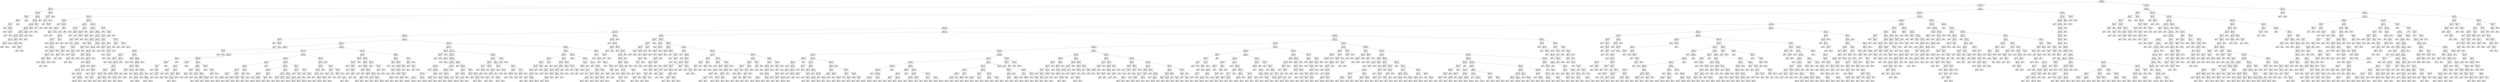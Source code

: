digraph Tree {
node [shape=box] ;
0 [label="X[6] <= 0.098\ngini = 0.5\nsamples = 67836\nvalue = [33954, 33882]"] ;
1 [label="X[4] <= -0.197\ngini = 0.458\nsamples = 48766\nvalue = [31467, 17299]"] ;
0 -> 1 [labeldistance=2.5, labelangle=45, headlabel="True"] ;
2 [label="X[403] <= 0.001\ngini = 0.017\nsamples = 4013\nvalue = [34, 3979]"] ;
1 -> 2 ;
3 [label="X[348] <= -0.001\ngini = 0.008\nsamples = 3981\nvalue = [16, 3965]"] ;
2 -> 3 ;
4 [label="X[343] <= -0.001\ngini = 0.353\nsamples = 35\nvalue = [8, 27]"] ;
3 -> 4 ;
5 [label="X[1086] <= 0.0\ngini = 0.298\nsamples = 33\nvalue = [6, 27]"] ;
4 -> 5 ;
6 [label="X[354] <= 0.0\ngini = 0.225\nsamples = 31\nvalue = [4, 27]"] ;
5 -> 6 ;
7 [label="gini = 0.0\nsamples = 2\nvalue = [2, 0]"] ;
6 -> 7 ;
8 [label="X[443] <= 0.005\ngini = 0.128\nsamples = 29\nvalue = [2, 27]"] ;
6 -> 8 ;
9 [label="gini = 0.0\nsamples = 25\nvalue = [0, 25]"] ;
8 -> 9 ;
10 [label="X[161] <= 0.003\ngini = 0.5\nsamples = 4\nvalue = [2, 2]"] ;
8 -> 10 ;
11 [label="gini = 0.0\nsamples = 2\nvalue = [0, 2]"] ;
10 -> 11 ;
12 [label="gini = 0.0\nsamples = 2\nvalue = [2, 0]"] ;
10 -> 12 ;
13 [label="gini = 0.0\nsamples = 2\nvalue = [2, 0]"] ;
5 -> 13 ;
14 [label="gini = 0.0\nsamples = 2\nvalue = [2, 0]"] ;
4 -> 14 ;
15 [label="X[525] <= 0.0\ngini = 0.004\nsamples = 3946\nvalue = [8, 3938]"] ;
3 -> 15 ;
16 [label="X[52] <= 0.693\ngini = 0.004\nsamples = 3945\nvalue = [7, 3938]"] ;
15 -> 16 ;
17 [label="X[14] <= 0.14\ngini = 0.003\nsamples = 3942\nvalue = [6, 3936]"] ;
16 -> 17 ;
18 [label="X[73] <= 0.031\ngini = 0.003\nsamples = 3935\nvalue = [5, 3930]"] ;
17 -> 18 ;
19 [label="X[423] <= 0.001\ngini = 0.002\nsamples = 3925\nvalue = [4, 3921]"] ;
18 -> 19 ;
20 [label="X[190] <= 0.0\ngini = 0.002\nsamples = 3913\nvalue = [3, 3910]"] ;
19 -> 20 ;
21 [label="X[15] <= -0.47\ngini = 0.001\nsamples = 3843\nvalue = [1, 3842]"] ;
20 -> 21 ;
22 [label="X[729] <= 0.0\ngini = 0.041\nsamples = 48\nvalue = [1, 47]"] ;
21 -> 22 ;
23 [label="gini = 0.5\nsamples = 2\nvalue = [1, 1]"] ;
22 -> 23 ;
24 [label="gini = 0.0\nsamples = 46\nvalue = [0, 46]"] ;
22 -> 24 ;
25 [label="gini = 0.0\nsamples = 3795\nvalue = [0, 3795]"] ;
21 -> 25 ;
26 [label="X[378] <= 0.0\ngini = 0.056\nsamples = 70\nvalue = [2, 68]"] ;
20 -> 26 ;
27 [label="X[414] <= -0.0\ngini = 0.029\nsamples = 68\nvalue = [1, 67]"] ;
26 -> 27 ;
28 [label="gini = 0.0\nsamples = 60\nvalue = [0, 60]"] ;
27 -> 28 ;
29 [label="X[120] <= 0.002\ngini = 0.219\nsamples = 8\nvalue = [1, 7]"] ;
27 -> 29 ;
30 [label="gini = 0.5\nsamples = 2\nvalue = [1, 1]"] ;
29 -> 30 ;
31 [label="gini = 0.0\nsamples = 6\nvalue = [0, 6]"] ;
29 -> 31 ;
32 [label="gini = 0.5\nsamples = 2\nvalue = [1, 1]"] ;
26 -> 32 ;
33 [label="X[56] <= 0.006\ngini = 0.153\nsamples = 12\nvalue = [1, 11]"] ;
19 -> 33 ;
34 [label="gini = 0.0\nsamples = 1\nvalue = [1, 0]"] ;
33 -> 34 ;
35 [label="gini = 0.0\nsamples = 11\nvalue = [0, 11]"] ;
33 -> 35 ;
36 [label="X[7] <= -0.333\ngini = 0.18\nsamples = 10\nvalue = [1, 9]"] ;
18 -> 36 ;
37 [label="gini = 0.0\nsamples = 9\nvalue = [0, 9]"] ;
36 -> 37 ;
38 [label="gini = 0.0\nsamples = 1\nvalue = [1, 0]"] ;
36 -> 38 ;
39 [label="X[189] <= -0.0\ngini = 0.245\nsamples = 7\nvalue = [1, 6]"] ;
17 -> 39 ;
40 [label="gini = 0.0\nsamples = 6\nvalue = [0, 6]"] ;
39 -> 40 ;
41 [label="gini = 0.0\nsamples = 1\nvalue = [1, 0]"] ;
39 -> 41 ;
42 [label="X[336] <= -0.0\ngini = 0.444\nsamples = 3\nvalue = [1, 2]"] ;
16 -> 42 ;
43 [label="gini = 0.0\nsamples = 1\nvalue = [1, 0]"] ;
42 -> 43 ;
44 [label="gini = 0.0\nsamples = 2\nvalue = [0, 2]"] ;
42 -> 44 ;
45 [label="gini = 0.0\nsamples = 1\nvalue = [1, 0]"] ;
15 -> 45 ;
46 [label="X[199] <= -0.005\ngini = 0.492\nsamples = 32\nvalue = [18, 14]"] ;
2 -> 46 ;
47 [label="X[273] <= -0.005\ngini = 0.34\nsamples = 23\nvalue = [18, 5]"] ;
46 -> 47 ;
48 [label="X[717] <= 0.0\ngini = 0.5\nsamples = 10\nvalue = [5, 5]"] ;
47 -> 48 ;
49 [label="gini = 0.0\nsamples = 4\nvalue = [0, 4]"] ;
48 -> 49 ;
50 [label="X[503] <= 0.002\ngini = 0.278\nsamples = 6\nvalue = [5, 1]"] ;
48 -> 50 ;
51 [label="gini = 0.0\nsamples = 5\nvalue = [5, 0]"] ;
50 -> 51 ;
52 [label="gini = 0.0\nsamples = 1\nvalue = [0, 1]"] ;
50 -> 52 ;
53 [label="gini = 0.0\nsamples = 13\nvalue = [13, 0]"] ;
47 -> 53 ;
54 [label="gini = 0.0\nsamples = 9\nvalue = [0, 9]"] ;
46 -> 54 ;
55 [label="X[1] <= 0.503\ngini = 0.418\nsamples = 44753\nvalue = [31433, 13320]"] ;
1 -> 55 ;
56 [label="X[243] <= -0.007\ngini = 0.364\nsamples = 41124\nvalue = [31287, 9837]"] ;
55 -> 56 ;
57 [label="X[11] <= -0.027\ngini = 0.323\nsamples = 2643\nvalue = [535, 2108]"] ;
56 -> 57 ;
58 [label="X[605] <= -0.001\ngini = 0.049\nsamples = 238\nvalue = [232, 6]"] ;
57 -> 58 ;
59 [label="gini = 0.0\nsamples = 2\nvalue = [0, 2]"] ;
58 -> 59 ;
60 [label="X[507] <= 0.027\ngini = 0.033\nsamples = 236\nvalue = [232, 4]"] ;
58 -> 60 ;
61 [label="X[751] <= -0.005\ngini = 0.009\nsamples = 231\nvalue = [230, 1]"] ;
60 -> 61 ;
62 [label="X[621] <= 0.0\ngini = 0.5\nsamples = 2\nvalue = [1, 1]"] ;
61 -> 62 ;
63 [label="gini = 0.0\nsamples = 1\nvalue = [1, 0]"] ;
62 -> 63 ;
64 [label="gini = 0.0\nsamples = 1\nvalue = [0, 1]"] ;
62 -> 64 ;
65 [label="gini = 0.0\nsamples = 229\nvalue = [229, 0]"] ;
61 -> 65 ;
66 [label="X[754] <= 0.0\ngini = 0.48\nsamples = 5\nvalue = [2, 3]"] ;
60 -> 66 ;
67 [label="gini = 0.0\nsamples = 2\nvalue = [2, 0]"] ;
66 -> 67 ;
68 [label="gini = 0.0\nsamples = 3\nvalue = [0, 3]"] ;
66 -> 68 ;
69 [label="X[262] <= -0.012\ngini = 0.22\nsamples = 2405\nvalue = [303, 2102]"] ;
57 -> 69 ;
70 [label="X[734] <= 0.0\ngini = 0.401\nsamples = 173\nvalue = [125, 48]"] ;
69 -> 70 ;
71 [label="X[11] <= -0.019\ngini = 0.193\nsamples = 129\nvalue = [115, 14]"] ;
70 -> 71 ;
72 [label="gini = 0.0\nsamples = 3\nvalue = [0, 3]"] ;
71 -> 72 ;
73 [label="X[188] <= 0.043\ngini = 0.159\nsamples = 126\nvalue = [115, 11]"] ;
71 -> 73 ;
74 [label="X[175] <= 0.027\ngini = 0.135\nsamples = 124\nvalue = [115, 9]"] ;
73 -> 74 ;
75 [label="X[10] <= -0.099\ngini = 0.109\nsamples = 121\nvalue = [114, 7]"] ;
74 -> 75 ;
76 [label="gini = 0.0\nsamples = 1\nvalue = [0, 1]"] ;
75 -> 76 ;
77 [label="X[740] <= -0.0\ngini = 0.095\nsamples = 120\nvalue = [114, 6]"] ;
75 -> 77 ;
78 [label="gini = 0.0\nsamples = 1\nvalue = [0, 1]"] ;
77 -> 78 ;
79 [label="X[5] <= -0.212\ngini = 0.081\nsamples = 119\nvalue = [114, 5]"] ;
77 -> 79 ;
80 [label="gini = 0.0\nsamples = 1\nvalue = [0, 1]"] ;
79 -> 80 ;
81 [label="X[167] <= 0.029\ngini = 0.065\nsamples = 118\nvalue = [114, 4]"] ;
79 -> 81 ;
82 [label="X[248] <= -0.009\ngini = 0.05\nsamples = 117\nvalue = [114, 3]"] ;
81 -> 82 ;
83 [label="X[600] <= -0.0\ngini = 0.408\nsamples = 7\nvalue = [5, 2]"] ;
82 -> 83 ;
84 [label="gini = 0.0\nsamples = 4\nvalue = [4, 0]"] ;
83 -> 84 ;
85 [label="X[1122] <= 0.0\ngini = 0.444\nsamples = 3\nvalue = [1, 2]"] ;
83 -> 85 ;
86 [label="gini = 0.0\nsamples = 1\nvalue = [1, 0]"] ;
85 -> 86 ;
87 [label="gini = 0.0\nsamples = 2\nvalue = [0, 2]"] ;
85 -> 87 ;
88 [label="X[334] <= 0.141\ngini = 0.018\nsamples = 110\nvalue = [109, 1]"] ;
82 -> 88 ;
89 [label="gini = 0.0\nsamples = 108\nvalue = [108, 0]"] ;
88 -> 89 ;
90 [label="gini = 0.5\nsamples = 2\nvalue = [1, 1]"] ;
88 -> 90 ;
91 [label="gini = 0.0\nsamples = 1\nvalue = [0, 1]"] ;
81 -> 91 ;
92 [label="X[347] <= -0.0\ngini = 0.444\nsamples = 3\nvalue = [1, 2]"] ;
74 -> 92 ;
93 [label="gini = 0.0\nsamples = 2\nvalue = [0, 2]"] ;
92 -> 93 ;
94 [label="gini = 0.0\nsamples = 1\nvalue = [1, 0]"] ;
92 -> 94 ;
95 [label="gini = 0.0\nsamples = 2\nvalue = [0, 2]"] ;
73 -> 95 ;
96 [label="X[100] <= 0.007\ngini = 0.351\nsamples = 44\nvalue = [10, 34]"] ;
70 -> 96 ;
97 [label="X[91] <= 0.005\ngini = 0.188\nsamples = 38\nvalue = [4, 34]"] ;
96 -> 97 ;
98 [label="gini = 0.0\nsamples = 27\nvalue = [0, 27]"] ;
97 -> 98 ;
99 [label="X[52] <= 0.003\ngini = 0.463\nsamples = 11\nvalue = [4, 7]"] ;
97 -> 99 ;
100 [label="X[429] <= 0.003\ngini = 0.32\nsamples = 5\nvalue = [4, 1]"] ;
99 -> 100 ;
101 [label="gini = 0.0\nsamples = 4\nvalue = [4, 0]"] ;
100 -> 101 ;
102 [label="gini = 0.0\nsamples = 1\nvalue = [0, 1]"] ;
100 -> 102 ;
103 [label="gini = 0.0\nsamples = 6\nvalue = [0, 6]"] ;
99 -> 103 ;
104 [label="gini = 0.0\nsamples = 6\nvalue = [6, 0]"] ;
96 -> 104 ;
105 [label="X[262] <= 0.123\ngini = 0.147\nsamples = 2232\nvalue = [178, 2054]"] ;
69 -> 105 ;
106 [label="X[147] <= -0.087\ngini = 0.112\nsamples = 2177\nvalue = [130, 2047]"] ;
105 -> 106 ;
107 [label="X[232] <= -0.22\ngini = 0.111\nsamples = 34\nvalue = [32, 2]"] ;
106 -> 107 ;
108 [label="X[553] <= -0.0\ngini = 0.444\nsamples = 3\nvalue = [1, 2]"] ;
107 -> 108 ;
109 [label="gini = 0.0\nsamples = 2\nvalue = [0, 2]"] ;
108 -> 109 ;
110 [label="gini = 0.0\nsamples = 1\nvalue = [1, 0]"] ;
108 -> 110 ;
111 [label="gini = 0.0\nsamples = 31\nvalue = [31, 0]"] ;
107 -> 111 ;
112 [label="X[538] <= 0.0\ngini = 0.087\nsamples = 2143\nvalue = [98, 2045]"] ;
106 -> 112 ;
113 [label="X[221] <= -0.07\ngini = 0.045\nsamples = 2044\nvalue = [47, 1997]"] ;
112 -> 113 ;
114 [label="X[23] <= 0.071\ngini = 0.493\nsamples = 50\nvalue = [22, 28]"] ;
113 -> 114 ;
115 [label="X[536] <= 0.0\ngini = 0.388\nsamples = 38\nvalue = [10, 28]"] ;
114 -> 115 ;
116 [label="X[334] <= 0.011\ngini = 0.153\nsamples = 24\nvalue = [2, 22]"] ;
115 -> 116 ;
117 [label="gini = 0.0\nsamples = 19\nvalue = [0, 19]"] ;
116 -> 117 ;
118 [label="X[68] <= -0.009\ngini = 0.48\nsamples = 5\nvalue = [2, 3]"] ;
116 -> 118 ;
119 [label="X[484] <= 0.0\ngini = 0.444\nsamples = 3\nvalue = [2, 1]"] ;
118 -> 119 ;
120 [label="gini = 0.5\nsamples = 2\nvalue = [1, 1]"] ;
119 -> 120 ;
121 [label="gini = 0.0\nsamples = 1\nvalue = [1, 0]"] ;
119 -> 121 ;
122 [label="gini = 0.0\nsamples = 2\nvalue = [0, 2]"] ;
118 -> 122 ;
123 [label="X[404] <= 0.002\ngini = 0.49\nsamples = 14\nvalue = [8, 6]"] ;
115 -> 123 ;
124 [label="gini = 0.0\nsamples = 4\nvalue = [4, 0]"] ;
123 -> 124 ;
125 [label="X[412] <= -0.0\ngini = 0.48\nsamples = 10\nvalue = [4, 6]"] ;
123 -> 125 ;
126 [label="gini = 0.0\nsamples = 2\nvalue = [0, 2]"] ;
125 -> 126 ;
127 [label="X[18] <= -0.016\ngini = 0.5\nsamples = 8\nvalue = [4, 4]"] ;
125 -> 127 ;
128 [label="X[533] <= 0.0\ngini = 0.444\nsamples = 6\nvalue = [2, 4]"] ;
127 -> 128 ;
129 [label="gini = 0.5\nsamples = 4\nvalue = [2, 2]"] ;
128 -> 129 ;
130 [label="gini = 0.0\nsamples = 2\nvalue = [0, 2]"] ;
128 -> 130 ;
131 [label="gini = 0.0\nsamples = 2\nvalue = [2, 0]"] ;
127 -> 131 ;
132 [label="gini = 0.0\nsamples = 12\nvalue = [12, 0]"] ;
114 -> 132 ;
133 [label="X[179] <= -0.094\ngini = 0.025\nsamples = 1994\nvalue = [25, 1969]"] ;
113 -> 133 ;
134 [label="X[302] <= 0.0\ngini = 0.444\nsamples = 9\nvalue = [6, 3]"] ;
133 -> 134 ;
135 [label="X[10] <= 0.032\ngini = 0.375\nsamples = 4\nvalue = [1, 3]"] ;
134 -> 135 ;
136 [label="gini = 0.0\nsamples = 3\nvalue = [0, 3]"] ;
135 -> 136 ;
137 [label="gini = 0.0\nsamples = 1\nvalue = [1, 0]"] ;
135 -> 137 ;
138 [label="gini = 0.0\nsamples = 5\nvalue = [5, 0]"] ;
134 -> 138 ;
139 [label="X[207] <= 0.211\ngini = 0.019\nsamples = 1985\nvalue = [19, 1966]"] ;
133 -> 139 ;
140 [label="X[246] <= 0.13\ngini = 0.016\nsamples = 1982\nvalue = [16, 1966]"] ;
139 -> 140 ;
141 [label="X[534] <= -0.007\ngini = 0.014\nsamples = 1980\nvalue = [14, 1966]"] ;
140 -> 141 ;
142 [label="X[17] <= 0.063\ngini = 0.5\nsamples = 6\nvalue = [3, 3]"] ;
141 -> 142 ;
143 [label="gini = 0.0\nsamples = 3\nvalue = [0, 3]"] ;
142 -> 143 ;
144 [label="gini = 0.0\nsamples = 3\nvalue = [3, 0]"] ;
142 -> 144 ;
145 [label="X[632] <= 0.06\ngini = 0.011\nsamples = 1974\nvalue = [11, 1963]"] ;
141 -> 145 ;
146 [label="X[263] <= -0.053\ngini = 0.01\nsamples = 1973\nvalue = [10, 1963]"] ;
145 -> 146 ;
147 [label="gini = 0.0\nsamples = 1\nvalue = [1, 0]"] ;
146 -> 147 ;
148 [label="X[288] <= 0.029\ngini = 0.009\nsamples = 1972\nvalue = [9, 1963]"] ;
146 -> 148 ;
149 [label="X[3] <= 0.356\ngini = 0.008\nsamples = 1971\nvalue = [8, 1963]"] ;
148 -> 149 ;
150 [label="X[121] <= -0.082\ngini = 0.007\nsamples = 1970\nvalue = [7, 1963]"] ;
149 -> 150 ;
151 [label="gini = 0.0\nsamples = 1\nvalue = [1, 0]"] ;
150 -> 151 ;
152 [label="X[101] <= -0.154\ngini = 0.006\nsamples = 1969\nvalue = [6, 1963]"] ;
150 -> 152 ;
153 [label="gini = 0.0\nsamples = 1\nvalue = [1, 0]"] ;
152 -> 153 ;
154 [label="X[122] <= 0.207\ngini = 0.005\nsamples = 1968\nvalue = [5, 1963]"] ;
152 -> 154 ;
155 [label="gini = 0.002\nsamples = 1954\nvalue = [2, 1952]"] ;
154 -> 155 ;
156 [label="gini = 0.337\nsamples = 14\nvalue = [3, 11]"] ;
154 -> 156 ;
157 [label="gini = 0.0\nsamples = 1\nvalue = [1, 0]"] ;
149 -> 157 ;
158 [label="gini = 0.0\nsamples = 1\nvalue = [1, 0]"] ;
148 -> 158 ;
159 [label="gini = 0.0\nsamples = 1\nvalue = [1, 0]"] ;
145 -> 159 ;
160 [label="gini = 0.0\nsamples = 2\nvalue = [2, 0]"] ;
140 -> 160 ;
161 [label="gini = 0.0\nsamples = 3\nvalue = [3, 0]"] ;
139 -> 161 ;
162 [label="X[370] <= -0.001\ngini = 0.5\nsamples = 99\nvalue = [51, 48]"] ;
112 -> 162 ;
163 [label="X[208] <= 0.014\ngini = 0.332\nsamples = 57\nvalue = [45, 12]"] ;
162 -> 163 ;
164 [label="X[93] <= 0.024\ngini = 0.5\nsamples = 24\nvalue = [12, 12]"] ;
163 -> 164 ;
165 [label="X[1068] <= 0.0\ngini = 0.18\nsamples = 10\nvalue = [1, 9]"] ;
164 -> 165 ;
166 [label="gini = 0.0\nsamples = 9\nvalue = [0, 9]"] ;
165 -> 166 ;
167 [label="gini = 0.0\nsamples = 1\nvalue = [1, 0]"] ;
165 -> 167 ;
168 [label="X[738] <= -0.0\ngini = 0.337\nsamples = 14\nvalue = [11, 3]"] ;
164 -> 168 ;
169 [label="X[260] <= -0.003\ngini = 0.153\nsamples = 12\nvalue = [11, 1]"] ;
168 -> 169 ;
170 [label="gini = 0.0\nsamples = 10\nvalue = [10, 0]"] ;
169 -> 170 ;
171 [label="X[97] <= -0.005\ngini = 0.5\nsamples = 2\nvalue = [1, 1]"] ;
169 -> 171 ;
172 [label="gini = 0.0\nsamples = 1\nvalue = [1, 0]"] ;
171 -> 172 ;
173 [label="gini = 0.0\nsamples = 1\nvalue = [0, 1]"] ;
171 -> 173 ;
174 [label="gini = 0.0\nsamples = 2\nvalue = [0, 2]"] ;
168 -> 174 ;
175 [label="gini = 0.0\nsamples = 33\nvalue = [33, 0]"] ;
163 -> 175 ;
176 [label="X[308] <= -0.001\ngini = 0.245\nsamples = 42\nvalue = [6, 36]"] ;
162 -> 176 ;
177 [label="X[70] <= 0.044\ngini = 0.408\nsamples = 7\nvalue = [5, 2]"] ;
176 -> 177 ;
178 [label="gini = 0.0\nsamples = 5\nvalue = [5, 0]"] ;
177 -> 178 ;
179 [label="gini = 0.0\nsamples = 2\nvalue = [0, 2]"] ;
177 -> 179 ;
180 [label="X[1121] <= -0.011\ngini = 0.056\nsamples = 35\nvalue = [1, 34]"] ;
176 -> 180 ;
181 [label="gini = 0.0\nsamples = 1\nvalue = [1, 0]"] ;
180 -> 181 ;
182 [label="gini = 0.0\nsamples = 34\nvalue = [0, 34]"] ;
180 -> 182 ;
183 [label="X[1108] <= -0.0\ngini = 0.222\nsamples = 55\nvalue = [48, 7]"] ;
105 -> 183 ;
184 [label="gini = 0.0\nsamples = 6\nvalue = [0, 6]"] ;
183 -> 184 ;
185 [label="X[35] <= 0.201\ngini = 0.04\nsamples = 49\nvalue = [48, 1]"] ;
183 -> 185 ;
186 [label="gini = 0.0\nsamples = 48\nvalue = [48, 0]"] ;
185 -> 186 ;
187 [label="gini = 0.0\nsamples = 1\nvalue = [0, 1]"] ;
185 -> 187 ;
188 [label="X[12] <= 0.313\ngini = 0.321\nsamples = 38481\nvalue = [30752, 7729]"] ;
56 -> 188 ;
189 [label="X[274] <= 0.001\ngini = 0.287\nsamples = 36771\nvalue = [30384, 6387]"] ;
188 -> 189 ;
190 [label="X[2] <= 0.719\ngini = 0.265\nsamples = 35906\nvalue = [30253, 5653]"] ;
189 -> 190 ;
191 [label="X[21] <= 0.008\ngini = 0.244\nsamples = 34114\nvalue = [29269, 4845]"] ;
190 -> 191 ;
192 [label="X[118] <= 0.178\ngini = 0.168\nsamples = 19158\nvalue = [17389, 1769]"] ;
191 -> 192 ;
193 [label="X[197] <= -0.033\ngini = 0.16\nsamples = 19003\nvalue = [17334, 1669]"] ;
192 -> 193 ;
194 [label="X[238] <= -0.028\ngini = 0.222\nsamples = 55\nvalue = [7, 48]"] ;
193 -> 194 ;
195 [label="gini = 0.0\nsamples = 6\nvalue = [6, 0]"] ;
194 -> 195 ;
196 [label="X[166] <= -0.014\ngini = 0.04\nsamples = 49\nvalue = [1, 48]"] ;
194 -> 196 ;
197 [label="gini = 0.0\nsamples = 1\nvalue = [1, 0]"] ;
196 -> 197 ;
198 [label="gini = 0.0\nsamples = 48\nvalue = [0, 48]"] ;
196 -> 198 ;
199 [label="X[9] <= -0.29\ngini = 0.156\nsamples = 18948\nvalue = [17327, 1621]"] ;
193 -> 199 ;
200 [label="X[773] <= -0.0\ngini = 0.291\nsamples = 2557\nvalue = [2106, 451]"] ;
199 -> 200 ;
201 [label="X[398] <= 0.0\ngini = 0.168\nsamples = 963\nvalue = [874, 89]"] ;
200 -> 201 ;
202 [label="X[370] <= 0.0\ngini = 0.162\nsamples = 958\nvalue = [873, 85]"] ;
201 -> 202 ;
203 [label="X[24] <= -0.093\ngini = 0.117\nsamples = 721\nvalue = [676, 45]"] ;
202 -> 203 ;
204 [label="X[299] <= -0.004\ngini = 0.444\nsamples = 6\nvalue = [2, 4]"] ;
203 -> 204 ;
205 [label="gini = 0.0\nsamples = 4\nvalue = [0, 4]"] ;
204 -> 205 ;
206 [label="gini = 0.0\nsamples = 2\nvalue = [2, 0]"] ;
204 -> 206 ;
207 [label="X[532] <= 0.001\ngini = 0.108\nsamples = 715\nvalue = [674, 41]"] ;
203 -> 207 ;
208 [label="X[66] <= -0.162\ngini = 0.103\nsamples = 713\nvalue = [674, 39]"] ;
207 -> 208 ;
209 [label="X[211] <= -0.0\ngini = 0.486\nsamples = 12\nvalue = [7, 5]"] ;
208 -> 209 ;
210 [label="gini = 0.0\nsamples = 5\nvalue = [5, 0]"] ;
209 -> 210 ;
211 [label="X[464] <= 0.001\ngini = 0.408\nsamples = 7\nvalue = [2, 5]"] ;
209 -> 211 ;
212 [label="gini = 0.0\nsamples = 4\nvalue = [0, 4]"] ;
211 -> 212 ;
213 [label="X[178] <= -0.028\ngini = 0.444\nsamples = 3\nvalue = [2, 1]"] ;
211 -> 213 ;
214 [label="gini = 0.0\nsamples = 1\nvalue = [1, 0]"] ;
213 -> 214 ;
215 [label="X[393] <= -0.0\ngini = 0.5\nsamples = 2\nvalue = [1, 1]"] ;
213 -> 215 ;
216 [label="gini = 0.0\nsamples = 1\nvalue = [1, 0]"] ;
215 -> 216 ;
217 [label="gini = 0.0\nsamples = 1\nvalue = [0, 1]"] ;
215 -> 217 ;
218 [label="X[769] <= -0.0\ngini = 0.092\nsamples = 701\nvalue = [667, 34]"] ;
208 -> 218 ;
219 [label="X[315] <= 0.0\ngini = 0.367\nsamples = 33\nvalue = [25, 8]"] ;
218 -> 219 ;
220 [label="X[185] <= 0.001\ngini = 0.444\nsamples = 24\nvalue = [16, 8]"] ;
219 -> 220 ;
221 [label="X[766] <= -0.0\ngini = 0.375\nsamples = 4\nvalue = [1, 3]"] ;
220 -> 221 ;
222 [label="gini = 0.444\nsamples = 3\nvalue = [1, 2]"] ;
221 -> 222 ;
223 [label="gini = 0.0\nsamples = 1\nvalue = [0, 1]"] ;
221 -> 223 ;
224 [label="X[495] <= 0.0\ngini = 0.375\nsamples = 20\nvalue = [15, 5]"] ;
220 -> 224 ;
225 [label="gini = 0.332\nsamples = 19\nvalue = [15, 4]"] ;
224 -> 225 ;
226 [label="gini = 0.0\nsamples = 1\nvalue = [0, 1]"] ;
224 -> 226 ;
227 [label="gini = 0.0\nsamples = 9\nvalue = [9, 0]"] ;
219 -> 227 ;
228 [label="X[58] <= 0.157\ngini = 0.075\nsamples = 668\nvalue = [642, 26]"] ;
218 -> 228 ;
229 [label="X[446] <= -0.003\ngini = 0.07\nsamples = 665\nvalue = [641, 24]"] ;
228 -> 229 ;
230 [label="gini = 0.0\nsamples = 1\nvalue = [0, 1]"] ;
229 -> 230 ;
231 [label="X[13] <= -0.058\ngini = 0.067\nsamples = 664\nvalue = [641, 23]"] ;
229 -> 231 ;
232 [label="gini = 0.0\nsamples = 1\nvalue = [0, 1]"] ;
231 -> 232 ;
233 [label="gini = 0.064\nsamples = 663\nvalue = [641, 22]"] ;
231 -> 233 ;
234 [label="X[506] <= -0.0\ngini = 0.444\nsamples = 3\nvalue = [1, 2]"] ;
228 -> 234 ;
235 [label="gini = 0.0\nsamples = 1\nvalue = [1, 0]"] ;
234 -> 235 ;
236 [label="gini = 0.0\nsamples = 2\nvalue = [0, 2]"] ;
234 -> 236 ;
237 [label="gini = 0.0\nsamples = 2\nvalue = [0, 2]"] ;
207 -> 237 ;
238 [label="X[82] <= -0.042\ngini = 0.281\nsamples = 237\nvalue = [197, 40]"] ;
202 -> 238 ;
239 [label="X[1070] <= 0.0\ngini = 0.444\nsamples = 6\nvalue = [2, 4]"] ;
238 -> 239 ;
240 [label="gini = 0.0\nsamples = 2\nvalue = [2, 0]"] ;
239 -> 240 ;
241 [label="gini = 0.0\nsamples = 4\nvalue = [0, 4]"] ;
239 -> 241 ;
242 [label="X[356] <= 0.0\ngini = 0.263\nsamples = 231\nvalue = [195, 36]"] ;
238 -> 242 ;
243 [label="X[238] <= 0.0\ngini = 0.248\nsamples = 228\nvalue = [195, 33]"] ;
242 -> 243 ;
244 [label="X[481] <= -0.0\ngini = 0.157\nsamples = 151\nvalue = [138, 13]"] ;
243 -> 244 ;
245 [label="X[69] <= -0.012\ngini = 0.48\nsamples = 5\nvalue = [2, 3]"] ;
244 -> 245 ;
246 [label="gini = 0.0\nsamples = 2\nvalue = [2, 0]"] ;
245 -> 246 ;
247 [label="gini = 0.0\nsamples = 3\nvalue = [0, 3]"] ;
245 -> 247 ;
248 [label="X[241] <= -0.002\ngini = 0.128\nsamples = 146\nvalue = [136, 10]"] ;
244 -> 248 ;
249 [label="gini = 0.0\nsamples = 1\nvalue = [0, 1]"] ;
248 -> 249 ;
250 [label="X[24] <= -0.021\ngini = 0.116\nsamples = 145\nvalue = [136, 9]"] ;
248 -> 250 ;
251 [label="gini = 0.0\nsamples = 1\nvalue = [0, 1]"] ;
250 -> 251 ;
252 [label="X[261] <= -0.0\ngini = 0.105\nsamples = 144\nvalue = [136, 8]"] ;
250 -> 252 ;
253 [label="gini = 0.0\nsamples = 1\nvalue = [0, 1]"] ;
252 -> 253 ;
254 [label="gini = 0.093\nsamples = 143\nvalue = [136, 7]"] ;
252 -> 254 ;
255 [label="X[238] <= 0.0\ngini = 0.385\nsamples = 77\nvalue = [57, 20]"] ;
243 -> 255 ;
256 [label="gini = 0.0\nsamples = 4\nvalue = [0, 4]"] ;
255 -> 256 ;
257 [label="X[608] <= 0.0\ngini = 0.342\nsamples = 73\nvalue = [57, 16]"] ;
255 -> 257 ;
258 [label="X[619] <= -0.0\ngini = 0.317\nsamples = 71\nvalue = [57, 14]"] ;
257 -> 258 ;
259 [label="gini = 0.0\nsamples = 2\nvalue = [0, 2]"] ;
258 -> 259 ;
260 [label="X[380] <= 0.0\ngini = 0.287\nsamples = 69\nvalue = [57, 12]"] ;
258 -> 260 ;
261 [label="gini = 0.365\nsamples = 50\nvalue = [38, 12]"] ;
260 -> 261 ;
262 [label="gini = 0.0\nsamples = 19\nvalue = [19, 0]"] ;
260 -> 262 ;
263 [label="gini = 0.0\nsamples = 2\nvalue = [0, 2]"] ;
257 -> 263 ;
264 [label="gini = 0.0\nsamples = 3\nvalue = [0, 3]"] ;
242 -> 264 ;
265 [label="X[495] <= 0.0\ngini = 0.32\nsamples = 5\nvalue = [1, 4]"] ;
201 -> 265 ;
266 [label="gini = 0.0\nsamples = 4\nvalue = [0, 4]"] ;
265 -> 266 ;
267 [label="gini = 0.0\nsamples = 1\nvalue = [1, 0]"] ;
265 -> 267 ;
268 [label="X[53] <= 0.011\ngini = 0.351\nsamples = 1594\nvalue = [1232, 362]"] ;
200 -> 268 ;
269 [label="X[162] <= -0.004\ngini = 0.318\nsamples = 1390\nvalue = [1114, 276]"] ;
268 -> 269 ;
270 [label="X[349] <= -0.001\ngini = 0.21\nsamples = 419\nvalue = [369, 50]"] ;
269 -> 270 ;
271 [label="X[412] <= 0.0\ngini = 0.486\nsamples = 12\nvalue = [5, 7]"] ;
270 -> 271 ;
272 [label="X[334] <= 0.003\ngini = 0.346\nsamples = 9\nvalue = [2, 7]"] ;
271 -> 272 ;
273 [label="X[607] <= -0.0\ngini = 0.5\nsamples = 4\nvalue = [2, 2]"] ;
272 -> 273 ;
274 [label="gini = 0.0\nsamples = 1\nvalue = [0, 1]"] ;
273 -> 274 ;
275 [label="X[715] <= 0.0\ngini = 0.444\nsamples = 3\nvalue = [2, 1]"] ;
273 -> 275 ;
276 [label="gini = 0.0\nsamples = 1\nvalue = [1, 0]"] ;
275 -> 276 ;
277 [label="X[396] <= -0.002\ngini = 0.5\nsamples = 2\nvalue = [1, 1]"] ;
275 -> 277 ;
278 [label="gini = 0.0\nsamples = 1\nvalue = [0, 1]"] ;
277 -> 278 ;
279 [label="gini = 0.0\nsamples = 1\nvalue = [1, 0]"] ;
277 -> 279 ;
280 [label="gini = 0.0\nsamples = 5\nvalue = [0, 5]"] ;
272 -> 280 ;
281 [label="gini = 0.0\nsamples = 3\nvalue = [3, 0]"] ;
271 -> 281 ;
282 [label="X[309] <= -0.002\ngini = 0.189\nsamples = 407\nvalue = [364, 43]"] ;
270 -> 282 ;
283 [label="X[309] <= -0.002\ngini = 0.362\nsamples = 59\nvalue = [45, 14]"] ;
282 -> 283 ;
284 [label="X[775] <= -0.0\ngini = 0.298\nsamples = 55\nvalue = [45, 10]"] ;
283 -> 284 ;
285 [label="X[399] <= 0.0\ngini = 0.375\nsamples = 4\nvalue = [1, 3]"] ;
284 -> 285 ;
286 [label="gini = 0.0\nsamples = 1\nvalue = [1, 0]"] ;
285 -> 286 ;
287 [label="gini = 0.0\nsamples = 3\nvalue = [0, 3]"] ;
285 -> 287 ;
288 [label="X[222] <= -0.003\ngini = 0.237\nsamples = 51\nvalue = [44, 7]"] ;
284 -> 288 ;
289 [label="X[123] <= -0.004\ngini = 0.5\nsamples = 6\nvalue = [3, 3]"] ;
288 -> 289 ;
290 [label="gini = 0.0\nsamples = 3\nvalue = [0, 3]"] ;
289 -> 290 ;
291 [label="gini = 0.0\nsamples = 3\nvalue = [3, 0]"] ;
289 -> 291 ;
292 [label="X[465] <= -0.0\ngini = 0.162\nsamples = 45\nvalue = [41, 4]"] ;
288 -> 292 ;
293 [label="X[554] <= 0.0\ngini = 0.32\nsamples = 20\nvalue = [16, 4]"] ;
292 -> 293 ;
294 [label="gini = 0.444\nsamples = 3\nvalue = [1, 2]"] ;
293 -> 294 ;
295 [label="gini = 0.208\nsamples = 17\nvalue = [15, 2]"] ;
293 -> 295 ;
296 [label="gini = 0.0\nsamples = 25\nvalue = [25, 0]"] ;
292 -> 296 ;
297 [label="gini = 0.0\nsamples = 4\nvalue = [0, 4]"] ;
283 -> 297 ;
298 [label="X[374] <= 0.0\ngini = 0.153\nsamples = 348\nvalue = [319, 29]"] ;
282 -> 298 ;
299 [label="X[729] <= -0.0\ngini = 0.13\nsamples = 330\nvalue = [307, 23]"] ;
298 -> 299 ;
300 [label="X[625] <= -0.0\ngini = 0.48\nsamples = 5\nvalue = [2, 3]"] ;
299 -> 300 ;
301 [label="X[419] <= -0.0\ngini = 0.444\nsamples = 3\nvalue = [2, 1]"] ;
300 -> 301 ;
302 [label="gini = 0.0\nsamples = 1\nvalue = [0, 1]"] ;
301 -> 302 ;
303 [label="gini = 0.0\nsamples = 2\nvalue = [2, 0]"] ;
301 -> 303 ;
304 [label="gini = 0.0\nsamples = 2\nvalue = [0, 2]"] ;
300 -> 304 ;
305 [label="X[719] <= -0.0\ngini = 0.116\nsamples = 325\nvalue = [305, 20]"] ;
299 -> 305 ;
306 [label="X[189] <= 0.02\ngini = 0.444\nsamples = 3\nvalue = [1, 2]"] ;
305 -> 306 ;
307 [label="gini = 0.0\nsamples = 2\nvalue = [0, 2]"] ;
306 -> 307 ;
308 [label="gini = 0.0\nsamples = 1\nvalue = [1, 0]"] ;
306 -> 308 ;
309 [label="X[419] <= -0.0\ngini = 0.106\nsamples = 322\nvalue = [304, 18]"] ;
305 -> 309 ;
310 [label="X[769] <= 0.0\ngini = 0.444\nsamples = 3\nvalue = [1, 2]"] ;
309 -> 310 ;
311 [label="gini = 0.0\nsamples = 1\nvalue = [1, 0]"] ;
310 -> 311 ;
312 [label="gini = 0.0\nsamples = 2\nvalue = [0, 2]"] ;
310 -> 312 ;
313 [label="X[107] <= -0.144\ngini = 0.095\nsamples = 319\nvalue = [303, 16]"] ;
309 -> 313 ;
314 [label="gini = 0.0\nsamples = 1\nvalue = [0, 1]"] ;
313 -> 314 ;
315 [label="gini = 0.09\nsamples = 318\nvalue = [303, 15]"] ;
313 -> 315 ;
316 [label="X[396] <= -0.002\ngini = 0.444\nsamples = 18\nvalue = [12, 6]"] ;
298 -> 316 ;
317 [label="gini = 0.0\nsamples = 10\nvalue = [10, 0]"] ;
316 -> 317 ;
318 [label="X[149] <= -0.0\ngini = 0.375\nsamples = 8\nvalue = [2, 6]"] ;
316 -> 318 ;
319 [label="X[261] <= 0.0\ngini = 0.444\nsamples = 3\nvalue = [2, 1]"] ;
318 -> 319 ;
320 [label="gini = 0.0\nsamples = 2\nvalue = [2, 0]"] ;
319 -> 320 ;
321 [label="gini = 0.0\nsamples = 1\nvalue = [0, 1]"] ;
319 -> 321 ;
322 [label="gini = 0.0\nsamples = 5\nvalue = [0, 5]"] ;
318 -> 322 ;
323 [label="X[164] <= 0.001\ngini = 0.357\nsamples = 971\nvalue = [745, 226]"] ;
269 -> 323 ;
324 [label="X[115] <= -0.011\ngini = 0.383\nsamples = 799\nvalue = [593, 206]"] ;
323 -> 324 ;
325 [label="X[718] <= 0.0\ngini = 0.482\nsamples = 99\nvalue = [59, 40]"] ;
324 -> 325 ;
326 [label="X[621] <= 0.0\ngini = 0.467\nsamples = 94\nvalue = [59, 35]"] ;
325 -> 326 ;
327 [label="X[12] <= -0.096\ngini = 0.442\nsamples = 85\nvalue = [57, 28]"] ;
326 -> 327 ;
328 [label="X[400] <= -0.0\ngini = 0.499\nsamples = 44\nvalue = [23, 21]"] ;
327 -> 328 ;
329 [label="X[450] <= -0.0\ngini = 0.478\nsamples = 38\nvalue = [23, 15]"] ;
328 -> 329 ;
330 [label="gini = 0.0\nsamples = 5\nvalue = [5, 0]"] ;
329 -> 330 ;
331 [label="gini = 0.496\nsamples = 33\nvalue = [18, 15]"] ;
329 -> 331 ;
332 [label="gini = 0.0\nsamples = 6\nvalue = [0, 6]"] ;
328 -> 332 ;
333 [label="X[180] <= -0.0\ngini = 0.283\nsamples = 41\nvalue = [34, 7]"] ;
327 -> 333 ;
334 [label="X[267] <= 0.0\ngini = 0.49\nsamples = 14\nvalue = [8, 6]"] ;
333 -> 334 ;
335 [label="gini = 0.408\nsamples = 7\nvalue = [2, 5]"] ;
334 -> 335 ;
336 [label="gini = 0.245\nsamples = 7\nvalue = [6, 1]"] ;
334 -> 336 ;
337 [label="X[164] <= 0.001\ngini = 0.071\nsamples = 27\nvalue = [26, 1]"] ;
333 -> 337 ;
338 [label="gini = 0.0\nsamples = 25\nvalue = [25, 0]"] ;
337 -> 338 ;
339 [label="gini = 0.5\nsamples = 2\nvalue = [1, 1]"] ;
337 -> 339 ;
340 [label="X[551] <= 0.001\ngini = 0.346\nsamples = 9\nvalue = [2, 7]"] ;
326 -> 340 ;
341 [label="X[237] <= 0.0\ngini = 0.219\nsamples = 8\nvalue = [1, 7]"] ;
340 -> 341 ;
342 [label="X[495] <= 0.0\ngini = 0.444\nsamples = 3\nvalue = [1, 2]"] ;
341 -> 342 ;
343 [label="gini = 0.0\nsamples = 1\nvalue = [0, 1]"] ;
342 -> 343 ;
344 [label="gini = 0.5\nsamples = 2\nvalue = [1, 1]"] ;
342 -> 344 ;
345 [label="gini = 0.0\nsamples = 5\nvalue = [0, 5]"] ;
341 -> 345 ;
346 [label="gini = 0.0\nsamples = 1\nvalue = [1, 0]"] ;
340 -> 346 ;
347 [label="gini = 0.0\nsamples = 5\nvalue = [0, 5]"] ;
325 -> 347 ;
348 [label="X[115] <= 0.016\ngini = 0.362\nsamples = 700\nvalue = [534, 166]"] ;
324 -> 348 ;
349 [label="X[320] <= -0.0\ngini = 0.352\nsamples = 681\nvalue = [526, 155]"] ;
348 -> 349 ;
350 [label="X[144] <= 0.019\ngini = 0.412\nsamples = 303\nvalue = [215, 88]"] ;
349 -> 350 ;
351 [label="X[626] <= -0.0\ngini = 0.393\nsamples = 283\nvalue = [207, 76]"] ;
350 -> 351 ;
352 [label="gini = 0.0\nsamples = 3\nvalue = [0, 3]"] ;
351 -> 352 ;
353 [label="X[123] <= -0.004\ngini = 0.385\nsamples = 280\nvalue = [207, 73]"] ;
351 -> 353 ;
354 [label="gini = 0.282\nsamples = 106\nvalue = [88, 18]"] ;
353 -> 354 ;
355 [label="gini = 0.432\nsamples = 174\nvalue = [119, 55]"] ;
353 -> 355 ;
356 [label="X[135] <= -0.001\ngini = 0.48\nsamples = 20\nvalue = [8, 12]"] ;
350 -> 356 ;
357 [label="X[165] <= -0.003\ngini = 0.397\nsamples = 11\nvalue = [8, 3]"] ;
356 -> 357 ;
358 [label="gini = 0.219\nsamples = 8\nvalue = [7, 1]"] ;
357 -> 358 ;
359 [label="gini = 0.444\nsamples = 3\nvalue = [1, 2]"] ;
357 -> 359 ;
360 [label="gini = 0.0\nsamples = 9\nvalue = [0, 9]"] ;
356 -> 360 ;
361 [label="X[82] <= -0.0\ngini = 0.292\nsamples = 378\nvalue = [311, 67]"] ;
349 -> 361 ;
362 [label="X[610] <= -0.0\ngini = 0.2\nsamples = 160\nvalue = [142, 18]"] ;
361 -> 362 ;
363 [label="X[501] <= -0.0\ngini = 0.494\nsamples = 9\nvalue = [5, 4]"] ;
362 -> 363 ;
364 [label="gini = 0.0\nsamples = 3\nvalue = [3, 0]"] ;
363 -> 364 ;
365 [label="gini = 0.444\nsamples = 6\nvalue = [2, 4]"] ;
363 -> 365 ;
366 [label="X[117] <= -0.063\ngini = 0.168\nsamples = 151\nvalue = [137, 14]"] ;
362 -> 366 ;
367 [label="gini = 0.444\nsamples = 3\nvalue = [1, 2]"] ;
366 -> 367 ;
368 [label="gini = 0.149\nsamples = 148\nvalue = [136, 12]"] ;
366 -> 368 ;
369 [label="X[448] <= -0.0\ngini = 0.348\nsamples = 218\nvalue = [169, 49]"] ;
361 -> 369 ;
370 [label="X[1078] <= -0.0\ngini = 0.245\nsamples = 77\nvalue = [66, 11]"] ;
369 -> 370 ;
371 [label="gini = 0.393\nsamples = 26\nvalue = [19, 7]"] ;
370 -> 371 ;
372 [label="gini = 0.145\nsamples = 51\nvalue = [47, 4]"] ;
370 -> 372 ;
373 [label="X[342] <= 0.0\ngini = 0.394\nsamples = 141\nvalue = [103, 38]"] ;
369 -> 373 ;
374 [label="gini = 0.373\nsamples = 133\nvalue = [100, 33]"] ;
373 -> 374 ;
375 [label="gini = 0.469\nsamples = 8\nvalue = [3, 5]"] ;
373 -> 375 ;
376 [label="X[376] <= -0.0\ngini = 0.488\nsamples = 19\nvalue = [8, 11]"] ;
348 -> 376 ;
377 [label="X[161] <= 0.005\ngini = 0.219\nsamples = 8\nvalue = [1, 7]"] ;
376 -> 377 ;
378 [label="gini = 0.0\nsamples = 6\nvalue = [0, 6]"] ;
377 -> 378 ;
379 [label="X[139] <= 0.019\ngini = 0.5\nsamples = 2\nvalue = [1, 1]"] ;
377 -> 379 ;
380 [label="gini = 0.0\nsamples = 1\nvalue = [0, 1]"] ;
379 -> 380 ;
381 [label="gini = 0.0\nsamples = 1\nvalue = [1, 0]"] ;
379 -> 381 ;
382 [label="X[1076] <= 0.0\ngini = 0.463\nsamples = 11\nvalue = [7, 4]"] ;
376 -> 382 ;
383 [label="gini = 0.0\nsamples = 6\nvalue = [6, 0]"] ;
382 -> 383 ;
384 [label="X[726] <= 0.0\ngini = 0.32\nsamples = 5\nvalue = [1, 4]"] ;
382 -> 384 ;
385 [label="gini = 0.0\nsamples = 4\nvalue = [0, 4]"] ;
384 -> 385 ;
386 [label="gini = 0.0\nsamples = 1\nvalue = [1, 0]"] ;
384 -> 386 ;
387 [label="X[78] <= 0.002\ngini = 0.206\nsamples = 172\nvalue = [152, 20]"] ;
323 -> 387 ;
388 [label="X[732] <= 0.0\ngini = 0.189\nsamples = 170\nvalue = [152, 18]"] ;
387 -> 388 ;
389 [label="X[368] <= 0.001\ngini = 0.145\nsamples = 153\nvalue = [141, 12]"] ;
388 -> 389 ;
390 [label="X[301] <= 0.001\ngini = 0.134\nsamples = 152\nvalue = [141, 11]"] ;
389 -> 390 ;
391 [label="X[1092] <= 0.0\ngini = 0.124\nsamples = 151\nvalue = [141, 10]"] ;
390 -> 391 ;
392 [label="X[103] <= -0.019\ngini = 0.053\nsamples = 110\nvalue = [107, 3]"] ;
391 -> 392 ;
393 [label="gini = 0.444\nsamples = 3\nvalue = [2, 1]"] ;
392 -> 393 ;
394 [label="gini = 0.037\nsamples = 107\nvalue = [105, 2]"] ;
392 -> 394 ;
395 [label="X[1087] <= 0.0\ngini = 0.283\nsamples = 41\nvalue = [34, 7]"] ;
391 -> 395 ;
396 [label="gini = 0.5\nsamples = 8\nvalue = [4, 4]"] ;
395 -> 396 ;
397 [label="gini = 0.165\nsamples = 33\nvalue = [30, 3]"] ;
395 -> 397 ;
398 [label="gini = 0.0\nsamples = 1\nvalue = [0, 1]"] ;
390 -> 398 ;
399 [label="gini = 0.0\nsamples = 1\nvalue = [0, 1]"] ;
389 -> 399 ;
400 [label="X[548] <= -0.0\ngini = 0.457\nsamples = 17\nvalue = [11, 6]"] ;
388 -> 400 ;
401 [label="X[719] <= -0.0\ngini = 0.198\nsamples = 9\nvalue = [8, 1]"] ;
400 -> 401 ;
402 [label="X[54] <= -0.026\ngini = 0.5\nsamples = 2\nvalue = [1, 1]"] ;
401 -> 402 ;
403 [label="gini = 0.0\nsamples = 1\nvalue = [1, 0]"] ;
402 -> 403 ;
404 [label="gini = 0.0\nsamples = 1\nvalue = [0, 1]"] ;
402 -> 404 ;
405 [label="gini = 0.0\nsamples = 7\nvalue = [7, 0]"] ;
401 -> 405 ;
406 [label="X[111] <= -0.005\ngini = 0.469\nsamples = 8\nvalue = [3, 5]"] ;
400 -> 406 ;
407 [label="X[260] <= 0.001\ngini = 0.375\nsamples = 4\nvalue = [3, 1]"] ;
406 -> 407 ;
408 [label="gini = 0.0\nsamples = 2\nvalue = [2, 0]"] ;
407 -> 408 ;
409 [label="X[749] <= -0.0\ngini = 0.5\nsamples = 2\nvalue = [1, 1]"] ;
407 -> 409 ;
410 [label="gini = 0.0\nsamples = 1\nvalue = [1, 0]"] ;
409 -> 410 ;
411 [label="gini = 0.0\nsamples = 1\nvalue = [0, 1]"] ;
409 -> 411 ;
412 [label="gini = 0.0\nsamples = 4\nvalue = [0, 4]"] ;
406 -> 412 ;
413 [label="gini = 0.0\nsamples = 2\nvalue = [0, 2]"] ;
387 -> 413 ;
414 [label="X[127] <= 0.0\ngini = 0.488\nsamples = 204\nvalue = [118, 86]"] ;
268 -> 414 ;
415 [label="X[37] <= -0.014\ngini = 0.494\nsamples = 121\nvalue = [54, 67]"] ;
414 -> 415 ;
416 [label="X[27] <= 0.084\ngini = 0.227\nsamples = 23\nvalue = [3, 20]"] ;
415 -> 416 ;
417 [label="X[325] <= 0.005\ngini = 0.165\nsamples = 22\nvalue = [2, 20]"] ;
416 -> 417 ;
418 [label="gini = 0.0\nsamples = 16\nvalue = [0, 16]"] ;
417 -> 418 ;
419 [label="X[378] <= 0.001\ngini = 0.444\nsamples = 6\nvalue = [2, 4]"] ;
417 -> 419 ;
420 [label="gini = 0.0\nsamples = 1\nvalue = [1, 0]"] ;
419 -> 420 ;
421 [label="X[350] <= 0.001\ngini = 0.32\nsamples = 5\nvalue = [1, 4]"] ;
419 -> 421 ;
422 [label="gini = 0.0\nsamples = 3\nvalue = [0, 3]"] ;
421 -> 422 ;
423 [label="X[34] <= -0.264\ngini = 0.5\nsamples = 2\nvalue = [1, 1]"] ;
421 -> 423 ;
424 [label="gini = 0.0\nsamples = 1\nvalue = [1, 0]"] ;
423 -> 424 ;
425 [label="gini = 0.0\nsamples = 1\nvalue = [0, 1]"] ;
423 -> 425 ;
426 [label="gini = 0.0\nsamples = 1\nvalue = [1, 0]"] ;
416 -> 426 ;
427 [label="X[311] <= 0.002\ngini = 0.499\nsamples = 98\nvalue = [51, 47]"] ;
415 -> 427 ;
428 [label="X[284] <= -0.0\ngini = 0.495\nsamples = 82\nvalue = [37, 45]"] ;
427 -> 428 ;
429 [label="gini = 0.0\nsamples = 6\nvalue = [6, 0]"] ;
428 -> 429 ;
430 [label="X[1076] <= -0.0\ngini = 0.483\nsamples = 76\nvalue = [31, 45]"] ;
428 -> 430 ;
431 [label="X[398] <= -0.0\ngini = 0.219\nsamples = 8\nvalue = [7, 1]"] ;
430 -> 431 ;
432 [label="gini = 0.0\nsamples = 1\nvalue = [0, 1]"] ;
431 -> 432 ;
433 [label="gini = 0.0\nsamples = 7\nvalue = [7, 0]"] ;
431 -> 433 ;
434 [label="X[39] <= 0.002\ngini = 0.457\nsamples = 68\nvalue = [24, 44]"] ;
430 -> 434 ;
435 [label="X[39] <= 0.002\ngini = 0.488\nsamples = 19\nvalue = [11, 8]"] ;
434 -> 435 ;
436 [label="X[641] <= -0.0\ngini = 0.397\nsamples = 11\nvalue = [3, 8]"] ;
435 -> 436 ;
437 [label="gini = 0.444\nsamples = 9\nvalue = [3, 6]"] ;
436 -> 437 ;
438 [label="gini = 0.0\nsamples = 2\nvalue = [0, 2]"] ;
436 -> 438 ;
439 [label="gini = 0.0\nsamples = 8\nvalue = [8, 0]"] ;
435 -> 439 ;
440 [label="X[494] <= -0.0\ngini = 0.39\nsamples = 49\nvalue = [13, 36]"] ;
434 -> 440 ;
441 [label="X[612] <= -0.0\ngini = 0.375\nsamples = 4\nvalue = [3, 1]"] ;
440 -> 441 ;
442 [label="gini = 0.5\nsamples = 2\nvalue = [1, 1]"] ;
441 -> 442 ;
443 [label="gini = 0.0\nsamples = 2\nvalue = [2, 0]"] ;
441 -> 443 ;
444 [label="X[421] <= 0.0\ngini = 0.346\nsamples = 45\nvalue = [10, 35]"] ;
440 -> 444 ;
445 [label="gini = 0.0\nsamples = 12\nvalue = [0, 12]"] ;
444 -> 445 ;
446 [label="gini = 0.422\nsamples = 33\nvalue = [10, 23]"] ;
444 -> 446 ;
447 [label="X[506] <= 0.001\ngini = 0.219\nsamples = 16\nvalue = [14, 2]"] ;
427 -> 447 ;
448 [label="gini = 0.0\nsamples = 13\nvalue = [13, 0]"] ;
447 -> 448 ;
449 [label="X[224] <= -0.005\ngini = 0.444\nsamples = 3\nvalue = [1, 2]"] ;
447 -> 449 ;
450 [label="X[47] <= 0.002\ngini = 0.5\nsamples = 2\nvalue = [1, 1]"] ;
449 -> 450 ;
451 [label="gini = 0.0\nsamples = 1\nvalue = [0, 1]"] ;
450 -> 451 ;
452 [label="gini = 0.0\nsamples = 1\nvalue = [1, 0]"] ;
450 -> 452 ;
453 [label="gini = 0.0\nsamples = 1\nvalue = [0, 1]"] ;
449 -> 453 ;
454 [label="X[420] <= 0.0\ngini = 0.353\nsamples = 83\nvalue = [64, 19]"] ;
414 -> 454 ;
455 [label="X[185] <= -0.002\ngini = 0.281\nsamples = 71\nvalue = [59, 12]"] ;
454 -> 455 ;
456 [label="X[415] <= 0.0\ngini = 0.444\nsamples = 6\nvalue = [2, 4]"] ;
455 -> 456 ;
457 [label="gini = 0.0\nsamples = 4\nvalue = [0, 4]"] ;
456 -> 457 ;
458 [label="gini = 0.0\nsamples = 2\nvalue = [2, 0]"] ;
456 -> 458 ;
459 [label="X[1083] <= 0.0\ngini = 0.216\nsamples = 65\nvalue = [57, 8]"] ;
455 -> 459 ;
460 [label="X[7] <= -0.174\ngini = 0.158\nsamples = 58\nvalue = [53, 5]"] ;
459 -> 460 ;
461 [label="X[628] <= -0.0\ngini = 0.444\nsamples = 6\nvalue = [4, 2]"] ;
460 -> 461 ;
462 [label="gini = 0.0\nsamples = 4\nvalue = [4, 0]"] ;
461 -> 462 ;
463 [label="gini = 0.0\nsamples = 2\nvalue = [0, 2]"] ;
461 -> 463 ;
464 [label="X[76] <= 0.069\ngini = 0.109\nsamples = 52\nvalue = [49, 3]"] ;
460 -> 464 ;
465 [label="X[164] <= -0.005\ngini = 0.043\nsamples = 46\nvalue = [45, 1]"] ;
464 -> 465 ;
466 [label="X[297] <= -0.0\ngini = 0.444\nsamples = 3\nvalue = [2, 1]"] ;
465 -> 466 ;
467 [label="gini = 0.0\nsamples = 2\nvalue = [2, 0]"] ;
466 -> 467 ;
468 [label="gini = 0.0\nsamples = 1\nvalue = [0, 1]"] ;
466 -> 468 ;
469 [label="gini = 0.0\nsamples = 43\nvalue = [43, 0]"] ;
465 -> 469 ;
470 [label="X[329] <= -0.0\ngini = 0.444\nsamples = 6\nvalue = [4, 2]"] ;
464 -> 470 ;
471 [label="X[190] <= 0.0\ngini = 0.444\nsamples = 3\nvalue = [1, 2]"] ;
470 -> 471 ;
472 [label="gini = 0.0\nsamples = 2\nvalue = [0, 2]"] ;
471 -> 472 ;
473 [label="gini = 0.0\nsamples = 1\nvalue = [1, 0]"] ;
471 -> 473 ;
474 [label="gini = 0.0\nsamples = 3\nvalue = [3, 0]"] ;
470 -> 474 ;
475 [label="X[619] <= 0.0\ngini = 0.49\nsamples = 7\nvalue = [4, 3]"] ;
459 -> 475 ;
476 [label="gini = 0.0\nsamples = 3\nvalue = [0, 3]"] ;
475 -> 476 ;
477 [label="gini = 0.0\nsamples = 4\nvalue = [4, 0]"] ;
475 -> 477 ;
478 [label="X[427] <= 0.0\ngini = 0.486\nsamples = 12\nvalue = [5, 7]"] ;
454 -> 478 ;
479 [label="X[1094] <= 0.0\ngini = 0.219\nsamples = 8\nvalue = [1, 7]"] ;
478 -> 479 ;
480 [label="gini = 0.0\nsamples = 6\nvalue = [0, 6]"] ;
479 -> 480 ;
481 [label="X[74] <= 0.075\ngini = 0.5\nsamples = 2\nvalue = [1, 1]"] ;
479 -> 481 ;
482 [label="gini = 0.0\nsamples = 1\nvalue = [0, 1]"] ;
481 -> 482 ;
483 [label="gini = 0.0\nsamples = 1\nvalue = [1, 0]"] ;
481 -> 483 ;
484 [label="gini = 0.0\nsamples = 4\nvalue = [4, 0]"] ;
478 -> 484 ;
485 [label="X[36] <= 0.644\ngini = 0.133\nsamples = 16391\nvalue = [15221, 1170]"] ;
199 -> 485 ;
486 [label="X[260] <= -0.015\ngini = 0.12\nsamples = 15734\nvalue = [14722, 1012]"] ;
485 -> 486 ;
487 [label="X[8] <= -0.06\ngini = 0.291\nsamples = 34\nvalue = [6, 28]"] ;
486 -> 487 ;
488 [label="X[356] <= -0.006\ngini = 0.245\nsamples = 7\nvalue = [6, 1]"] ;
487 -> 488 ;
489 [label="gini = 0.0\nsamples = 1\nvalue = [0, 1]"] ;
488 -> 489 ;
490 [label="gini = 0.0\nsamples = 6\nvalue = [6, 0]"] ;
488 -> 490 ;
491 [label="gini = 0.0\nsamples = 27\nvalue = [0, 27]"] ;
487 -> 491 ;
492 [label="X[454] <= 0.001\ngini = 0.117\nsamples = 15700\nvalue = [14716, 984]"] ;
486 -> 492 ;
493 [label="X[203] <= -0.185\ngini = 0.112\nsamples = 15479\nvalue = [14557, 922]"] ;
492 -> 493 ;
494 [label="X[470] <= -0.0\ngini = 0.18\nsamples = 10\nvalue = [1, 9]"] ;
493 -> 494 ;
495 [label="gini = 0.0\nsamples = 1\nvalue = [1, 0]"] ;
494 -> 495 ;
496 [label="gini = 0.0\nsamples = 9\nvalue = [0, 9]"] ;
494 -> 496 ;
497 [label="X[188] <= 0.043\ngini = 0.111\nsamples = 15469\nvalue = [14556, 913]"] ;
493 -> 497 ;
498 [label="X[2] <= 0.699\ngini = 0.109\nsamples = 15372\nvalue = [14487, 885]"] ;
497 -> 498 ;
499 [label="X[115] <= -0.33\ngini = 0.093\nsamples = 12715\nvalue = [12090, 625]"] ;
498 -> 499 ;
500 [label="gini = 0.0\nsamples = 5\nvalue = [0, 5]"] ;
499 -> 500 ;
501 [label="X[720] <= 0.001\ngini = 0.093\nsamples = 12710\nvalue = [12090, 620]"] ;
499 -> 501 ;
502 [label="X[48] <= 0.298\ngini = 0.09\nsamples = 12631\nvalue = [12032, 599]"] ;
501 -> 502 ;
503 [label="X[7] <= 0.077\ngini = 0.085\nsamples = 12217\nvalue = [11671, 546]"] ;
502 -> 503 ;
504 [label="gini = 0.068\nsamples = 9043\nvalue = [8723, 320]"] ;
503 -> 504 ;
505 [label="gini = 0.132\nsamples = 3174\nvalue = [2948, 226]"] ;
503 -> 505 ;
506 [label="X[640] <= -0.001\ngini = 0.223\nsamples = 414\nvalue = [361, 53]"] ;
502 -> 506 ;
507 [label="gini = 0.0\nsamples = 3\nvalue = [0, 3]"] ;
506 -> 507 ;
508 [label="gini = 0.214\nsamples = 411\nvalue = [361, 50]"] ;
506 -> 508 ;
509 [label="X[346] <= 0.001\ngini = 0.39\nsamples = 79\nvalue = [58, 21]"] ;
501 -> 509 ;
510 [label="X[106] <= 0.048\ngini = 0.299\nsamples = 71\nvalue = [58, 13]"] ;
509 -> 510 ;
511 [label="gini = 0.2\nsamples = 62\nvalue = [55, 7]"] ;
510 -> 511 ;
512 [label="gini = 0.444\nsamples = 9\nvalue = [3, 6]"] ;
510 -> 512 ;
513 [label="gini = 0.0\nsamples = 8\nvalue = [0, 8]"] ;
509 -> 513 ;
514 [label="X[178] <= 0.376\ngini = 0.177\nsamples = 2657\nvalue = [2397, 260]"] ;
498 -> 514 ;
515 [label="X[1103] <= -0.0\ngini = 0.174\nsamples = 2653\nvalue = [2397, 256]"] ;
514 -> 515 ;
516 [label="gini = 0.0\nsamples = 3\nvalue = [0, 3]"] ;
515 -> 516 ;
517 [label="X[196] <= -0.14\ngini = 0.173\nsamples = 2650\nvalue = [2397, 253]"] ;
515 -> 517 ;
518 [label="X[12] <= 0.042\ngini = 0.498\nsamples = 15\nvalue = [8, 7]"] ;
517 -> 518 ;
519 [label="gini = 0.0\nsamples = 3\nvalue = [0, 3]"] ;
518 -> 519 ;
520 [label="gini = 0.444\nsamples = 12\nvalue = [8, 4]"] ;
518 -> 520 ;
521 [label="X[292] <= -0.001\ngini = 0.169\nsamples = 2635\nvalue = [2389, 246]"] ;
517 -> 521 ;
522 [label="gini = 0.089\nsamples = 668\nvalue = [637, 31]"] ;
521 -> 522 ;
523 [label="gini = 0.195\nsamples = 1967\nvalue = [1752, 215]"] ;
521 -> 523 ;
524 [label="gini = 0.0\nsamples = 4\nvalue = [0, 4]"] ;
514 -> 524 ;
525 [label="X[234] <= -0.051\ngini = 0.411\nsamples = 97\nvalue = [69, 28]"] ;
497 -> 525 ;
526 [label="gini = 0.0\nsamples = 9\nvalue = [0, 9]"] ;
525 -> 526 ;
527 [label="X[477] <= 0.0\ngini = 0.339\nsamples = 88\nvalue = [69, 19]"] ;
525 -> 527 ;
528 [label="X[716] <= -0.0\ngini = 0.145\nsamples = 51\nvalue = [47, 4]"] ;
527 -> 528 ;
529 [label="X[637] <= -0.0\ngini = 0.375\nsamples = 4\nvalue = [1, 3]"] ;
528 -> 529 ;
530 [label="gini = 0.0\nsamples = 2\nvalue = [0, 2]"] ;
529 -> 530 ;
531 [label="X[93] <= 0.007\ngini = 0.5\nsamples = 2\nvalue = [1, 1]"] ;
529 -> 531 ;
532 [label="gini = 0.0\nsamples = 1\nvalue = [1, 0]"] ;
531 -> 532 ;
533 [label="gini = 0.0\nsamples = 1\nvalue = [0, 1]"] ;
531 -> 533 ;
534 [label="X[72] <= 0.093\ngini = 0.042\nsamples = 47\nvalue = [46, 1]"] ;
528 -> 534 ;
535 [label="gini = 0.0\nsamples = 46\nvalue = [46, 0]"] ;
534 -> 535 ;
536 [label="gini = 0.0\nsamples = 1\nvalue = [0, 1]"] ;
534 -> 536 ;
537 [label="X[429] <= -0.0\ngini = 0.482\nsamples = 37\nvalue = [22, 15]"] ;
527 -> 537 ;
538 [label="X[186] <= -0.466\ngini = 0.497\nsamples = 26\nvalue = [12, 14]"] ;
537 -> 538 ;
539 [label="gini = 0.0\nsamples = 6\nvalue = [0, 6]"] ;
538 -> 539 ;
540 [label="X[385] <= -0.0\ngini = 0.48\nsamples = 20\nvalue = [12, 8]"] ;
538 -> 540 ;
541 [label="gini = 0.498\nsamples = 15\nvalue = [7, 8]"] ;
540 -> 541 ;
542 [label="gini = 0.0\nsamples = 5\nvalue = [5, 0]"] ;
540 -> 542 ;
543 [label="X[264] <= -0.0\ngini = 0.165\nsamples = 11\nvalue = [10, 1]"] ;
537 -> 543 ;
544 [label="gini = 0.0\nsamples = 9\nvalue = [9, 0]"] ;
543 -> 544 ;
545 [label="X[180] <= 0.004\ngini = 0.5\nsamples = 2\nvalue = [1, 1]"] ;
543 -> 545 ;
546 [label="gini = 0.0\nsamples = 1\nvalue = [1, 0]"] ;
545 -> 546 ;
547 [label="gini = 0.0\nsamples = 1\nvalue = [0, 1]"] ;
545 -> 547 ;
548 [label="X[463] <= 0.0\ngini = 0.404\nsamples = 221\nvalue = [159, 62]"] ;
492 -> 548 ;
549 [label="X[544] <= 0.0\ngini = 0.335\nsamples = 197\nvalue = [155, 42]"] ;
548 -> 549 ;
550 [label="X[105] <= -0.036\ngini = 0.169\nsamples = 118\nvalue = [107, 11]"] ;
549 -> 550 ;
551 [label="X[618] <= 0.0\ngini = 0.5\nsamples = 12\nvalue = [6, 6]"] ;
550 -> 551 ;
552 [label="gini = 0.0\nsamples = 4\nvalue = [4, 0]"] ;
551 -> 552 ;
553 [label="X[463] <= 0.0\ngini = 0.375\nsamples = 8\nvalue = [2, 6]"] ;
551 -> 553 ;
554 [label="gini = 0.0\nsamples = 6\nvalue = [0, 6]"] ;
553 -> 554 ;
555 [label="gini = 0.0\nsamples = 2\nvalue = [2, 0]"] ;
553 -> 555 ;
556 [label="X[119] <= -0.168\ngini = 0.09\nsamples = 106\nvalue = [101, 5]"] ;
550 -> 556 ;
557 [label="gini = 0.0\nsamples = 1\nvalue = [0, 1]"] ;
556 -> 557 ;
558 [label="X[493] <= 0.0\ngini = 0.073\nsamples = 105\nvalue = [101, 4]"] ;
556 -> 558 ;
559 [label="X[620] <= -0.0\ngini = 0.056\nsamples = 104\nvalue = [101, 3]"] ;
558 -> 559 ;
560 [label="gini = 0.0\nsamples = 1\nvalue = [0, 1]"] ;
559 -> 560 ;
561 [label="X[639] <= 0.0\ngini = 0.038\nsamples = 103\nvalue = [101, 2]"] ;
559 -> 561 ;
562 [label="gini = 0.019\nsamples = 102\nvalue = [101, 1]"] ;
561 -> 562 ;
563 [label="gini = 0.0\nsamples = 1\nvalue = [0, 1]"] ;
561 -> 563 ;
564 [label="gini = 0.0\nsamples = 1\nvalue = [0, 1]"] ;
558 -> 564 ;
565 [label="X[525] <= -0.0\ngini = 0.477\nsamples = 79\nvalue = [48, 31]"] ;
549 -> 565 ;
566 [label="X[0] <= 1.326\ngini = 0.208\nsamples = 34\nvalue = [30, 4]"] ;
565 -> 566 ;
567 [label="gini = 0.0\nsamples = 28\nvalue = [28, 0]"] ;
566 -> 567 ;
568 [label="X[114] <= 0.042\ngini = 0.444\nsamples = 6\nvalue = [2, 4]"] ;
566 -> 568 ;
569 [label="gini = 0.0\nsamples = 4\nvalue = [0, 4]"] ;
568 -> 569 ;
570 [label="gini = 0.0\nsamples = 2\nvalue = [2, 0]"] ;
568 -> 570 ;
571 [label="X[421] <= -0.0\ngini = 0.48\nsamples = 45\nvalue = [18, 27]"] ;
565 -> 571 ;
572 [label="X[743] <= -0.0\ngini = 0.238\nsamples = 29\nvalue = [4, 25]"] ;
571 -> 572 ;
573 [label="X[284] <= 0.0\ngini = 0.074\nsamples = 26\nvalue = [1, 25]"] ;
572 -> 573 ;
574 [label="gini = 0.0\nsamples = 25\nvalue = [0, 25]"] ;
573 -> 574 ;
575 [label="gini = 0.0\nsamples = 1\nvalue = [1, 0]"] ;
573 -> 575 ;
576 [label="gini = 0.0\nsamples = 3\nvalue = [3, 0]"] ;
572 -> 576 ;
577 [label="X[770] <= -0.0\ngini = 0.219\nsamples = 16\nvalue = [14, 2]"] ;
571 -> 577 ;
578 [label="X[417] <= 0.0\ngini = 0.444\nsamples = 3\nvalue = [1, 2]"] ;
577 -> 578 ;
579 [label="gini = 0.0\nsamples = 2\nvalue = [0, 2]"] ;
578 -> 579 ;
580 [label="gini = 0.0\nsamples = 1\nvalue = [1, 0]"] ;
578 -> 580 ;
581 [label="gini = 0.0\nsamples = 13\nvalue = [13, 0]"] ;
577 -> 581 ;
582 [label="X[1114] <= 0.0\ngini = 0.278\nsamples = 24\nvalue = [4, 20]"] ;
548 -> 582 ;
583 [label="gini = 0.0\nsamples = 4\nvalue = [4, 0]"] ;
582 -> 583 ;
584 [label="gini = 0.0\nsamples = 20\nvalue = [0, 20]"] ;
582 -> 584 ;
585 [label="X[0] <= 1.297\ngini = 0.365\nsamples = 657\nvalue = [499, 158]"] ;
485 -> 585 ;
586 [label="X[365] <= 0.0\ngini = 0.321\nsamples = 607\nvalue = [485, 122]"] ;
585 -> 586 ;
587 [label="X[322] <= 0.001\ngini = 0.216\nsamples = 357\nvalue = [313, 44]"] ;
586 -> 587 ;
588 [label="X[6] <= 0.06\ngini = 0.106\nsamples = 267\nvalue = [252, 15]"] ;
587 -> 588 ;
589 [label="X[110] <= 0.131\ngini = 0.087\nsamples = 263\nvalue = [251, 12]"] ;
588 -> 589 ;
590 [label="X[1081] <= 0.001\ngini = 0.068\nsamples = 257\nvalue = [248, 9]"] ;
589 -> 590 ;
591 [label="X[4] <= 1.191\ngini = 0.061\nsamples = 256\nvalue = [248, 8]"] ;
590 -> 591 ;
592 [label="X[111] <= -0.056\ngini = 0.054\nsamples = 254\nvalue = [247, 7]"] ;
591 -> 592 ;
593 [label="X[729] <= -0.0\ngini = 0.5\nsamples = 2\nvalue = [1, 1]"] ;
592 -> 593 ;
594 [label="gini = 0.0\nsamples = 1\nvalue = [1, 0]"] ;
593 -> 594 ;
595 [label="gini = 0.0\nsamples = 1\nvalue = [0, 1]"] ;
593 -> 595 ;
596 [label="X[503] <= -0.0\ngini = 0.046\nsamples = 252\nvalue = [246, 6]"] ;
592 -> 596 ;
597 [label="gini = 0.131\nsamples = 85\nvalue = [79, 6]"] ;
596 -> 597 ;
598 [label="gini = 0.0\nsamples = 167\nvalue = [167, 0]"] ;
596 -> 598 ;
599 [label="gini = 0.5\nsamples = 2\nvalue = [1, 1]"] ;
591 -> 599 ;
600 [label="gini = 0.0\nsamples = 1\nvalue = [0, 1]"] ;
590 -> 600 ;
601 [label="X[336] <= -0.0\ngini = 0.5\nsamples = 6\nvalue = [3, 3]"] ;
589 -> 601 ;
602 [label="gini = 0.0\nsamples = 2\nvalue = [2, 0]"] ;
601 -> 602 ;
603 [label="X[1083] <= 0.0\ngini = 0.375\nsamples = 4\nvalue = [1, 3]"] ;
601 -> 603 ;
604 [label="gini = 0.0\nsamples = 1\nvalue = [1, 0]"] ;
603 -> 604 ;
605 [label="gini = 0.0\nsamples = 3\nvalue = [0, 3]"] ;
603 -> 605 ;
606 [label="X[722] <= 0.0\ngini = 0.375\nsamples = 4\nvalue = [1, 3]"] ;
588 -> 606 ;
607 [label="gini = 0.0\nsamples = 3\nvalue = [0, 3]"] ;
606 -> 607 ;
608 [label="gini = 0.0\nsamples = 1\nvalue = [1, 0]"] ;
606 -> 608 ;
609 [label="X[398] <= 0.0\ngini = 0.437\nsamples = 90\nvalue = [61, 29]"] ;
587 -> 609 ;
610 [label="X[103] <= -0.087\ngini = 0.348\nsamples = 67\nvalue = [52, 15]"] ;
609 -> 610 ;
611 [label="gini = 0.0\nsamples = 2\nvalue = [0, 2]"] ;
610 -> 611 ;
612 [label="X[423] <= 0.0\ngini = 0.32\nsamples = 65\nvalue = [52, 13]"] ;
610 -> 612 ;
613 [label="X[0] <= 0.594\ngini = 0.414\nsamples = 41\nvalue = [29, 12]"] ;
612 -> 613 ;
614 [label="X[614] <= 0.0\ngini = 0.488\nsamples = 26\nvalue = [15, 11]"] ;
613 -> 614 ;
615 [label="X[44] <= -0.137\ngini = 0.375\nsamples = 20\nvalue = [15, 5]"] ;
614 -> 615 ;
616 [label="gini = 0.0\nsamples = 2\nvalue = [0, 2]"] ;
615 -> 616 ;
617 [label="gini = 0.278\nsamples = 18\nvalue = [15, 3]"] ;
615 -> 617 ;
618 [label="gini = 0.0\nsamples = 6\nvalue = [0, 6]"] ;
614 -> 618 ;
619 [label="X[759] <= -0.0\ngini = 0.124\nsamples = 15\nvalue = [14, 1]"] ;
613 -> 619 ;
620 [label="gini = 0.0\nsamples = 1\nvalue = [0, 1]"] ;
619 -> 620 ;
621 [label="gini = 0.0\nsamples = 14\nvalue = [14, 0]"] ;
619 -> 621 ;
622 [label="X[6] <= -0.077\ngini = 0.08\nsamples = 24\nvalue = [23, 1]"] ;
612 -> 622 ;
623 [label="gini = 0.0\nsamples = 23\nvalue = [23, 0]"] ;
622 -> 623 ;
624 [label="gini = 0.0\nsamples = 1\nvalue = [0, 1]"] ;
622 -> 624 ;
625 [label="X[355] <= -0.0\ngini = 0.476\nsamples = 23\nvalue = [9, 14]"] ;
609 -> 625 ;
626 [label="X[365] <= -0.002\ngini = 0.397\nsamples = 11\nvalue = [8, 3]"] ;
625 -> 626 ;
627 [label="gini = 0.0\nsamples = 3\nvalue = [0, 3]"] ;
626 -> 627 ;
628 [label="gini = 0.0\nsamples = 8\nvalue = [8, 0]"] ;
626 -> 628 ;
629 [label="X[310] <= 0.017\ngini = 0.153\nsamples = 12\nvalue = [1, 11]"] ;
625 -> 629 ;
630 [label="gini = 0.0\nsamples = 10\nvalue = [0, 10]"] ;
629 -> 630 ;
631 [label="X[553] <= -0.0\ngini = 0.5\nsamples = 2\nvalue = [1, 1]"] ;
629 -> 631 ;
632 [label="gini = 0.0\nsamples = 1\nvalue = [1, 0]"] ;
631 -> 632 ;
633 [label="gini = 0.0\nsamples = 1\nvalue = [0, 1]"] ;
631 -> 633 ;
634 [label="X[1090] <= -0.0\ngini = 0.429\nsamples = 250\nvalue = [172, 78]"] ;
586 -> 634 ;
635 [label="gini = 0.0\nsamples = 60\nvalue = [60, 0]"] ;
634 -> 635 ;
636 [label="X[0] <= -0.901\ngini = 0.484\nsamples = 190\nvalue = [112, 78]"] ;
634 -> 636 ;
637 [label="X[310] <= 0.001\ngini = 0.102\nsamples = 37\nvalue = [35, 2]"] ;
636 -> 637 ;
638 [label="X[532] <= 0.001\ngini = 0.054\nsamples = 36\nvalue = [35, 1]"] ;
637 -> 638 ;
639 [label="gini = 0.0\nsamples = 34\nvalue = [34, 0]"] ;
638 -> 639 ;
640 [label="X[1119] <= -0.0\ngini = 0.5\nsamples = 2\nvalue = [1, 1]"] ;
638 -> 640 ;
641 [label="gini = 0.0\nsamples = 1\nvalue = [0, 1]"] ;
640 -> 641 ;
642 [label="gini = 0.0\nsamples = 1\nvalue = [1, 0]"] ;
640 -> 642 ;
643 [label="gini = 0.0\nsamples = 1\nvalue = [0, 1]"] ;
637 -> 643 ;
644 [label="X[188] <= -0.01\ngini = 0.5\nsamples = 153\nvalue = [77, 76]"] ;
636 -> 644 ;
645 [label="gini = 0.0\nsamples = 12\nvalue = [12, 0]"] ;
644 -> 645 ;
646 [label="X[0] <= 0.329\ngini = 0.497\nsamples = 141\nvalue = [65, 76]"] ;
644 -> 646 ;
647 [label="X[616] <= 0.0\ngini = 0.489\nsamples = 101\nvalue = [58, 43]"] ;
646 -> 647 ;
648 [label="X[130] <= 0.12\ngini = 0.139\nsamples = 40\nvalue = [37, 3]"] ;
647 -> 648 ;
649 [label="X[741] <= 0.0\ngini = 0.051\nsamples = 38\nvalue = [37, 1]"] ;
648 -> 649 ;
650 [label="gini = 0.0\nsamples = 36\nvalue = [36, 0]"] ;
649 -> 650 ;
651 [label="gini = 0.5\nsamples = 2\nvalue = [1, 1]"] ;
649 -> 651 ;
652 [label="gini = 0.0\nsamples = 2\nvalue = [0, 2]"] ;
648 -> 652 ;
653 [label="X[354] <= -0.0\ngini = 0.451\nsamples = 61\nvalue = [21, 40]"] ;
647 -> 653 ;
654 [label="X[25] <= 0.04\ngini = 0.463\nsamples = 22\nvalue = [14, 8]"] ;
653 -> 654 ;
655 [label="gini = 0.346\nsamples = 18\nvalue = [14, 4]"] ;
654 -> 655 ;
656 [label="gini = 0.0\nsamples = 4\nvalue = [0, 4]"] ;
654 -> 656 ;
657 [label="X[636] <= -0.0\ngini = 0.295\nsamples = 39\nvalue = [7, 32]"] ;
653 -> 657 ;
658 [label="gini = 0.0\nsamples = 18\nvalue = [0, 18]"] ;
657 -> 658 ;
659 [label="gini = 0.444\nsamples = 21\nvalue = [7, 14]"] ;
657 -> 659 ;
660 [label="X[621] <= 0.0\ngini = 0.289\nsamples = 40\nvalue = [7, 33]"] ;
646 -> 660 ;
661 [label="gini = 0.0\nsamples = 31\nvalue = [0, 31]"] ;
660 -> 661 ;
662 [label="X[176] <= -0.005\ngini = 0.346\nsamples = 9\nvalue = [7, 2]"] ;
660 -> 662 ;
663 [label="gini = 0.0\nsamples = 2\nvalue = [0, 2]"] ;
662 -> 663 ;
664 [label="gini = 0.0\nsamples = 7\nvalue = [7, 0]"] ;
662 -> 664 ;
665 [label="X[18] <= 0.04\ngini = 0.403\nsamples = 50\nvalue = [14, 36]"] ;
585 -> 665 ;
666 [label="X[171] <= -0.001\ngini = 0.278\nsamples = 42\nvalue = [7, 35]"] ;
665 -> 666 ;
667 [label="gini = 0.0\nsamples = 3\nvalue = [3, 0]"] ;
666 -> 667 ;
668 [label="X[1092] <= -0.0\ngini = 0.184\nsamples = 39\nvalue = [4, 35]"] ;
666 -> 668 ;
669 [label="gini = 0.0\nsamples = 2\nvalue = [2, 0]"] ;
668 -> 669 ;
670 [label="X[603] <= -0.002\ngini = 0.102\nsamples = 37\nvalue = [2, 35]"] ;
668 -> 670 ;
671 [label="gini = 0.0\nsamples = 1\nvalue = [1, 0]"] ;
670 -> 671 ;
672 [label="X[770] <= -0.0\ngini = 0.054\nsamples = 36\nvalue = [1, 35]"] ;
670 -> 672 ;
673 [label="X[355] <= 0.0\ngini = 0.5\nsamples = 2\nvalue = [1, 1]"] ;
672 -> 673 ;
674 [label="gini = 0.0\nsamples = 1\nvalue = [0, 1]"] ;
673 -> 674 ;
675 [label="gini = 0.0\nsamples = 1\nvalue = [1, 0]"] ;
673 -> 675 ;
676 [label="gini = 0.0\nsamples = 34\nvalue = [0, 34]"] ;
672 -> 676 ;
677 [label="X[158] <= -0.003\ngini = 0.219\nsamples = 8\nvalue = [7, 1]"] ;
665 -> 677 ;
678 [label="gini = 0.0\nsamples = 1\nvalue = [0, 1]"] ;
677 -> 678 ;
679 [label="gini = 0.0\nsamples = 7\nvalue = [7, 0]"] ;
677 -> 679 ;
680 [label="X[18] <= 0.033\ngini = 0.458\nsamples = 155\nvalue = [55, 100]"] ;
192 -> 680 ;
681 [label="X[0] <= -0.906\ngini = 0.399\nsamples = 138\nvalue = [38, 100]"] ;
680 -> 681 ;
682 [label="gini = 0.0\nsamples = 11\nvalue = [11, 0]"] ;
681 -> 682 ;
683 [label="X[9] <= -0.062\ngini = 0.335\nsamples = 127\nvalue = [27, 100]"] ;
681 -> 683 ;
684 [label="X[299] <= -0.001\ngini = 0.444\nsamples = 18\nvalue = [12, 6]"] ;
683 -> 684 ;
685 [label="gini = 0.0\nsamples = 12\nvalue = [12, 0]"] ;
684 -> 685 ;
686 [label="gini = 0.0\nsamples = 6\nvalue = [0, 6]"] ;
684 -> 686 ;
687 [label="X[354] <= -0.0\ngini = 0.237\nsamples = 109\nvalue = [15, 94]"] ;
683 -> 687 ;
688 [label="gini = 0.0\nsamples = 3\nvalue = [3, 0]"] ;
687 -> 688 ;
689 [label="X[446] <= 0.001\ngini = 0.201\nsamples = 106\nvalue = [12, 94]"] ;
687 -> 689 ;
690 [label="X[47] <= 0.027\ngini = 0.174\nsamples = 104\nvalue = [10, 94]"] ;
689 -> 690 ;
691 [label="X[20] <= -0.009\ngini = 0.145\nsamples = 102\nvalue = [8, 94]"] ;
690 -> 691 ;
692 [label="X[23] <= -0.064\ngini = 0.114\nsamples = 99\nvalue = [6, 93]"] ;
691 -> 692 ;
693 [label="gini = 0.0\nsamples = 1\nvalue = [1, 0]"] ;
692 -> 693 ;
694 [label="X[315] <= -0.0\ngini = 0.097\nsamples = 98\nvalue = [5, 93]"] ;
692 -> 694 ;
695 [label="X[32] <= -0.065\ngini = 0.044\nsamples = 89\nvalue = [2, 87]"] ;
694 -> 695 ;
696 [label="X[486] <= -0.0\ngini = 0.298\nsamples = 11\nvalue = [2, 9]"] ;
695 -> 696 ;
697 [label="X[190] <= -0.003\ngini = 0.18\nsamples = 10\nvalue = [1, 9]"] ;
696 -> 697 ;
698 [label="gini = 0.0\nsamples = 7\nvalue = [0, 7]"] ;
697 -> 698 ;
699 [label="gini = 0.444\nsamples = 3\nvalue = [1, 2]"] ;
697 -> 699 ;
700 [label="gini = 0.0\nsamples = 1\nvalue = [1, 0]"] ;
696 -> 700 ;
701 [label="gini = 0.0\nsamples = 78\nvalue = [0, 78]"] ;
695 -> 701 ;
702 [label="X[620] <= -0.0\ngini = 0.444\nsamples = 9\nvalue = [3, 6]"] ;
694 -> 702 ;
703 [label="gini = 0.0\nsamples = 2\nvalue = [2, 0]"] ;
702 -> 703 ;
704 [label="X[725] <= -0.0\ngini = 0.245\nsamples = 7\nvalue = [1, 6]"] ;
702 -> 704 ;
705 [label="X[398] <= 0.0\ngini = 0.5\nsamples = 2\nvalue = [1, 1]"] ;
704 -> 705 ;
706 [label="gini = 0.0\nsamples = 1\nvalue = [1, 0]"] ;
705 -> 706 ;
707 [label="gini = 0.0\nsamples = 1\nvalue = [0, 1]"] ;
705 -> 707 ;
708 [label="gini = 0.0\nsamples = 5\nvalue = [0, 5]"] ;
704 -> 708 ;
709 [label="X[538] <= -0.0\ngini = 0.444\nsamples = 3\nvalue = [2, 1]"] ;
691 -> 709 ;
710 [label="gini = 0.0\nsamples = 2\nvalue = [2, 0]"] ;
709 -> 710 ;
711 [label="gini = 0.0\nsamples = 1\nvalue = [0, 1]"] ;
709 -> 711 ;
712 [label="gini = 0.0\nsamples = 2\nvalue = [2, 0]"] ;
690 -> 712 ;
713 [label="gini = 0.0\nsamples = 2\nvalue = [2, 0]"] ;
689 -> 713 ;
714 [label="gini = 0.0\nsamples = 17\nvalue = [17, 0]"] ;
680 -> 714 ;
715 [label="X[158] <= -0.051\ngini = 0.327\nsamples = 14956\nvalue = [11880, 3076]"] ;
191 -> 715 ;
716 [label="X[773] <= -0.0\ngini = 0.482\nsamples = 692\nvalue = [280, 412]"] ;
715 -> 716 ;
717 [label="X[56] <= 0.576\ngini = 0.236\nsamples = 117\nvalue = [101, 16]"] ;
716 -> 717 ;
718 [label="X[255] <= 0.001\ngini = 0.19\nsamples = 113\nvalue = [101, 12]"] ;
717 -> 718 ;
719 [label="X[72] <= -0.036\ngini = 0.138\nsamples = 107\nvalue = [99, 8]"] ;
718 -> 719 ;
720 [label="X[12] <= 0.062\ngini = 0.486\nsamples = 12\nvalue = [7, 5]"] ;
719 -> 720 ;
721 [label="gini = 0.0\nsamples = 7\nvalue = [7, 0]"] ;
720 -> 721 ;
722 [label="gini = 0.0\nsamples = 5\nvalue = [0, 5]"] ;
720 -> 722 ;
723 [label="X[2] <= -0.683\ngini = 0.061\nsamples = 95\nvalue = [92, 3]"] ;
719 -> 723 ;
724 [label="gini = 0.0\nsamples = 1\nvalue = [0, 1]"] ;
723 -> 724 ;
725 [label="X[13] <= 0.008\ngini = 0.042\nsamples = 94\nvalue = [92, 2]"] ;
723 -> 725 ;
726 [label="X[160] <= -0.138\ngini = 0.021\nsamples = 93\nvalue = [92, 1]"] ;
725 -> 726 ;
727 [label="X[248] <= -0.0\ngini = 0.5\nsamples = 2\nvalue = [1, 1]"] ;
726 -> 727 ;
728 [label="gini = 0.0\nsamples = 1\nvalue = [0, 1]"] ;
727 -> 728 ;
729 [label="gini = 0.0\nsamples = 1\nvalue = [1, 0]"] ;
727 -> 729 ;
730 [label="gini = 0.0\nsamples = 91\nvalue = [91, 0]"] ;
726 -> 730 ;
731 [label="gini = 0.0\nsamples = 1\nvalue = [0, 1]"] ;
725 -> 731 ;
732 [label="X[59] <= -0.022\ngini = 0.444\nsamples = 6\nvalue = [2, 4]"] ;
718 -> 732 ;
733 [label="gini = 0.0\nsamples = 4\nvalue = [0, 4]"] ;
732 -> 733 ;
734 [label="gini = 0.0\nsamples = 2\nvalue = [2, 0]"] ;
732 -> 734 ;
735 [label="gini = 0.0\nsamples = 4\nvalue = [0, 4]"] ;
717 -> 735 ;
736 [label="X[259] <= -0.003\ngini = 0.429\nsamples = 575\nvalue = [179, 396]"] ;
716 -> 736 ;
737 [label="X[324] <= -0.0\ngini = 0.056\nsamples = 104\nvalue = [3, 101]"] ;
736 -> 737 ;
738 [label="gini = 0.0\nsamples = 2\nvalue = [2, 0]"] ;
737 -> 738 ;
739 [label="X[121] <= 0.01\ngini = 0.019\nsamples = 102\nvalue = [1, 101]"] ;
737 -> 739 ;
740 [label="X[498] <= 0.0\ngini = 0.142\nsamples = 13\nvalue = [1, 12]"] ;
739 -> 740 ;
741 [label="gini = 0.0\nsamples = 10\nvalue = [0, 10]"] ;
740 -> 741 ;
742 [label="gini = 0.444\nsamples = 3\nvalue = [1, 2]"] ;
740 -> 742 ;
743 [label="gini = 0.0\nsamples = 89\nvalue = [0, 89]"] ;
739 -> 743 ;
744 [label="X[269] <= -0.001\ngini = 0.468\nsamples = 471\nvalue = [176, 295]"] ;
736 -> 744 ;
745 [label="X[425] <= 0.0\ngini = 0.427\nsamples = 55\nvalue = [38, 17]"] ;
744 -> 745 ;
746 [label="X[15] <= 0.363\ngini = 0.325\nsamples = 44\nvalue = [35, 9]"] ;
745 -> 746 ;
747 [label="X[1128] <= 0.0\ngini = 0.278\nsamples = 42\nvalue = [35, 7]"] ;
746 -> 747 ;
748 [label="X[333] <= 0.001\ngini = 0.219\nsamples = 40\nvalue = [35, 5]"] ;
747 -> 748 ;
749 [label="X[601] <= -0.0\ngini = 0.149\nsamples = 37\nvalue = [34, 3]"] ;
748 -> 749 ;
750 [label="gini = 0.0\nsamples = 1\nvalue = [0, 1]"] ;
749 -> 750 ;
751 [label="X[444] <= 0.0\ngini = 0.105\nsamples = 36\nvalue = [34, 2]"] ;
749 -> 751 ;
752 [label="gini = 0.0\nsamples = 26\nvalue = [26, 0]"] ;
751 -> 752 ;
753 [label="X[194] <= 0.002\ngini = 0.32\nsamples = 10\nvalue = [8, 2]"] ;
751 -> 753 ;
754 [label="X[356] <= -0.0\ngini = 0.198\nsamples = 9\nvalue = [8, 1]"] ;
753 -> 754 ;
755 [label="X[1083] <= 0.0\ngini = 0.444\nsamples = 3\nvalue = [2, 1]"] ;
754 -> 755 ;
756 [label="gini = 0.0\nsamples = 1\nvalue = [0, 1]"] ;
755 -> 756 ;
757 [label="gini = 0.0\nsamples = 2\nvalue = [2, 0]"] ;
755 -> 757 ;
758 [label="gini = 0.0\nsamples = 6\nvalue = [6, 0]"] ;
754 -> 758 ;
759 [label="gini = 0.0\nsamples = 1\nvalue = [0, 1]"] ;
753 -> 759 ;
760 [label="X[22] <= 0.003\ngini = 0.444\nsamples = 3\nvalue = [1, 2]"] ;
748 -> 760 ;
761 [label="gini = 0.0\nsamples = 1\nvalue = [1, 0]"] ;
760 -> 761 ;
762 [label="gini = 0.0\nsamples = 2\nvalue = [0, 2]"] ;
760 -> 762 ;
763 [label="gini = 0.0\nsamples = 2\nvalue = [0, 2]"] ;
747 -> 763 ;
764 [label="gini = 0.0\nsamples = 2\nvalue = [0, 2]"] ;
746 -> 764 ;
765 [label="X[82] <= 0.009\ngini = 0.397\nsamples = 11\nvalue = [3, 8]"] ;
745 -> 765 ;
766 [label="gini = 0.0\nsamples = 7\nvalue = [0, 7]"] ;
765 -> 766 ;
767 [label="X[113] <= -0.001\ngini = 0.375\nsamples = 4\nvalue = [3, 1]"] ;
765 -> 767 ;
768 [label="gini = 0.0\nsamples = 2\nvalue = [2, 0]"] ;
767 -> 768 ;
769 [label="X[215] <= -0.003\ngini = 0.5\nsamples = 2\nvalue = [1, 1]"] ;
767 -> 769 ;
770 [label="gini = 0.0\nsamples = 1\nvalue = [1, 0]"] ;
769 -> 770 ;
771 [label="gini = 0.0\nsamples = 1\nvalue = [0, 1]"] ;
769 -> 771 ;
772 [label="X[226] <= -0.0\ngini = 0.443\nsamples = 416\nvalue = [138, 278]"] ;
744 -> 772 ;
773 [label="X[749] <= -0.0\ngini = 0.495\nsamples = 67\nvalue = [37, 30]"] ;
772 -> 773 ;
774 [label="gini = 0.0\nsamples = 11\nvalue = [11, 0]"] ;
773 -> 774 ;
775 [label="X[191] <= -0.031\ngini = 0.497\nsamples = 56\nvalue = [26, 30]"] ;
773 -> 775 ;
776 [label="gini = 0.0\nsamples = 6\nvalue = [6, 0]"] ;
775 -> 776 ;
777 [label="X[360] <= 0.0\ngini = 0.48\nsamples = 50\nvalue = [20, 30]"] ;
775 -> 777 ;
778 [label="X[1108] <= 0.0\ngini = 0.418\nsamples = 37\nvalue = [11, 26]"] ;
777 -> 778 ;
779 [label="X[70] <= 0.029\ngini = 0.18\nsamples = 20\nvalue = [2, 18]"] ;
778 -> 779 ;
780 [label="X[294] <= -0.0\ngini = 0.1\nsamples = 19\nvalue = [1, 18]"] ;
779 -> 780 ;
781 [label="gini = 0.0\nsamples = 16\nvalue = [0, 16]"] ;
780 -> 781 ;
782 [label="X[732] <= -0.0\ngini = 0.444\nsamples = 3\nvalue = [1, 2]"] ;
780 -> 782 ;
783 [label="gini = 0.0\nsamples = 1\nvalue = [0, 1]"] ;
782 -> 783 ;
784 [label="gini = 0.5\nsamples = 2\nvalue = [1, 1]"] ;
782 -> 784 ;
785 [label="gini = 0.0\nsamples = 1\nvalue = [1, 0]"] ;
779 -> 785 ;
786 [label="X[751] <= -0.0\ngini = 0.498\nsamples = 17\nvalue = [9, 8]"] ;
778 -> 786 ;
787 [label="gini = 0.0\nsamples = 3\nvalue = [0, 3]"] ;
786 -> 787 ;
788 [label="X[724] <= 0.0\ngini = 0.459\nsamples = 14\nvalue = [9, 5]"] ;
786 -> 788 ;
789 [label="X[724] <= 0.0\ngini = 0.496\nsamples = 11\nvalue = [6, 5]"] ;
788 -> 789 ;
790 [label="X[123] <= -0.002\ngini = 0.32\nsamples = 5\nvalue = [4, 1]"] ;
789 -> 790 ;
791 [label="gini = 0.5\nsamples = 2\nvalue = [1, 1]"] ;
790 -> 791 ;
792 [label="gini = 0.0\nsamples = 3\nvalue = [3, 0]"] ;
790 -> 792 ;
793 [label="X[755] <= -0.0\ngini = 0.444\nsamples = 6\nvalue = [2, 4]"] ;
789 -> 793 ;
794 [label="gini = 0.0\nsamples = 1\nvalue = [1, 0]"] ;
793 -> 794 ;
795 [label="gini = 0.32\nsamples = 5\nvalue = [1, 4]"] ;
793 -> 795 ;
796 [label="gini = 0.0\nsamples = 3\nvalue = [3, 0]"] ;
788 -> 796 ;
797 [label="X[213] <= -0.001\ngini = 0.426\nsamples = 13\nvalue = [9, 4]"] ;
777 -> 797 ;
798 [label="X[146] <= 0.003\ngini = 0.375\nsamples = 4\nvalue = [1, 3]"] ;
797 -> 798 ;
799 [label="gini = 0.0\nsamples = 1\nvalue = [1, 0]"] ;
798 -> 799 ;
800 [label="gini = 0.0\nsamples = 3\nvalue = [0, 3]"] ;
798 -> 800 ;
801 [label="X[506] <= 0.0\ngini = 0.198\nsamples = 9\nvalue = [8, 1]"] ;
797 -> 801 ;
802 [label="gini = 0.0\nsamples = 6\nvalue = [6, 0]"] ;
801 -> 802 ;
803 [label="X[442] <= -0.0\ngini = 0.444\nsamples = 3\nvalue = [2, 1]"] ;
801 -> 803 ;
804 [label="gini = 0.0\nsamples = 1\nvalue = [1, 0]"] ;
803 -> 804 ;
805 [label="gini = 0.5\nsamples = 2\nvalue = [1, 1]"] ;
803 -> 805 ;
806 [label="X[93] <= -0.009\ngini = 0.411\nsamples = 349\nvalue = [101, 248]"] ;
772 -> 806 ;
807 [label="X[171] <= -0.004\ngini = 0.3\nsamples = 136\nvalue = [25, 111]"] ;
806 -> 807 ;
808 [label="X[533] <= -0.0\ngini = 0.484\nsamples = 17\nvalue = [7, 10]"] ;
807 -> 808 ;
809 [label="X[547] <= 0.0\ngini = 0.298\nsamples = 11\nvalue = [2, 9]"] ;
808 -> 809 ;
810 [label="X[363] <= 0.0\ngini = 0.5\nsamples = 4\nvalue = [2, 2]"] ;
809 -> 810 ;
811 [label="gini = 0.0\nsamples = 2\nvalue = [0, 2]"] ;
810 -> 811 ;
812 [label="gini = 0.0\nsamples = 2\nvalue = [2, 0]"] ;
810 -> 812 ;
813 [label="gini = 0.0\nsamples = 7\nvalue = [0, 7]"] ;
809 -> 813 ;
814 [label="X[342] <= -0.0\ngini = 0.278\nsamples = 6\nvalue = [5, 1]"] ;
808 -> 814 ;
815 [label="X[323] <= 0.0\ngini = 0.5\nsamples = 2\nvalue = [1, 1]"] ;
814 -> 815 ;
816 [label="gini = 0.0\nsamples = 1\nvalue = [1, 0]"] ;
815 -> 816 ;
817 [label="gini = 0.0\nsamples = 1\nvalue = [0, 1]"] ;
815 -> 817 ;
818 [label="gini = 0.0\nsamples = 4\nvalue = [4, 0]"] ;
814 -> 818 ;
819 [label="X[52] <= 0.022\ngini = 0.257\nsamples = 119\nvalue = [18, 101]"] ;
807 -> 819 ;
820 [label="X[15] <= 0.115\ngini = 0.355\nsamples = 52\nvalue = [12, 40]"] ;
819 -> 820 ;
821 [label="gini = 0.0\nsamples = 2\nvalue = [2, 0]"] ;
820 -> 821 ;
822 [label="X[118] <= 0.012\ngini = 0.32\nsamples = 50\nvalue = [10, 40]"] ;
820 -> 822 ;
823 [label="X[181] <= -0.073\ngini = 0.375\nsamples = 40\nvalue = [10, 30]"] ;
822 -> 823 ;
824 [label="X[175] <= 0.002\ngini = 0.307\nsamples = 37\nvalue = [7, 30]"] ;
823 -> 824 ;
825 [label="X[156] <= -0.118\ngini = 0.413\nsamples = 24\nvalue = [7, 17]"] ;
824 -> 825 ;
826 [label="gini = 0.386\nsamples = 23\nvalue = [6, 17]"] ;
825 -> 826 ;
827 [label="gini = 0.0\nsamples = 1\nvalue = [1, 0]"] ;
825 -> 827 ;
828 [label="gini = 0.0\nsamples = 13\nvalue = [0, 13]"] ;
824 -> 828 ;
829 [label="gini = 0.0\nsamples = 3\nvalue = [3, 0]"] ;
823 -> 829 ;
830 [label="gini = 0.0\nsamples = 10\nvalue = [0, 10]"] ;
822 -> 830 ;
831 [label="X[57] <= 0.716\ngini = 0.163\nsamples = 67\nvalue = [6, 61]"] ;
819 -> 831 ;
832 [label="X[312] <= 0.002\ngini = 0.278\nsamples = 36\nvalue = [6, 30]"] ;
831 -> 832 ;
833 [label="X[476] <= -0.0\ngini = 0.245\nsamples = 35\nvalue = [5, 30]"] ;
832 -> 833 ;
834 [label="X[133] <= 0.004\ngini = 0.32\nsamples = 25\nvalue = [5, 20]"] ;
833 -> 834 ;
835 [label="X[186] <= 0.023\ngini = 0.117\nsamples = 16\nvalue = [1, 15]"] ;
834 -> 835 ;
836 [label="gini = 0.0\nsamples = 13\nvalue = [0, 13]"] ;
835 -> 836 ;
837 [label="gini = 0.444\nsamples = 3\nvalue = [1, 2]"] ;
835 -> 837 ;
838 [label="X[509] <= -0.0\ngini = 0.494\nsamples = 9\nvalue = [4, 5]"] ;
834 -> 838 ;
839 [label="gini = 0.278\nsamples = 6\nvalue = [1, 5]"] ;
838 -> 839 ;
840 [label="gini = 0.0\nsamples = 3\nvalue = [3, 0]"] ;
838 -> 840 ;
841 [label="gini = 0.0\nsamples = 10\nvalue = [0, 10]"] ;
833 -> 841 ;
842 [label="gini = 0.0\nsamples = 1\nvalue = [1, 0]"] ;
832 -> 842 ;
843 [label="gini = 0.0\nsamples = 31\nvalue = [0, 31]"] ;
831 -> 843 ;
844 [label="X[1101] <= -0.0\ngini = 0.459\nsamples = 213\nvalue = [76, 137]"] ;
806 -> 844 ;
845 [label="X[725] <= 0.0\ngini = 0.316\nsamples = 61\nvalue = [12, 49]"] ;
844 -> 845 ;
846 [label="X[499] <= -0.0\ngini = 0.245\nsamples = 56\nvalue = [8, 48]"] ;
845 -> 846 ;
847 [label="X[234] <= 0.002\ngini = 0.469\nsamples = 16\nvalue = [6, 10]"] ;
846 -> 847 ;
848 [label="X[115] <= 0.024\ngini = 0.5\nsamples = 12\nvalue = [6, 6]"] ;
847 -> 848 ;
849 [label="gini = 0.0\nsamples = 2\nvalue = [2, 0]"] ;
848 -> 849 ;
850 [label="X[215] <= 0.0\ngini = 0.48\nsamples = 10\nvalue = [4, 6]"] ;
848 -> 850 ;
851 [label="X[394] <= 0.0\ngini = 0.5\nsamples = 8\nvalue = [4, 4]"] ;
850 -> 851 ;
852 [label="gini = 0.5\nsamples = 2\nvalue = [1, 1]"] ;
851 -> 852 ;
853 [label="gini = 0.5\nsamples = 6\nvalue = [3, 3]"] ;
851 -> 853 ;
854 [label="gini = 0.0\nsamples = 2\nvalue = [0, 2]"] ;
850 -> 854 ;
855 [label="gini = 0.0\nsamples = 4\nvalue = [0, 4]"] ;
847 -> 855 ;
856 [label="X[237] <= -0.0\ngini = 0.095\nsamples = 40\nvalue = [2, 38]"] ;
846 -> 856 ;
857 [label="X[756] <= -0.0\ngini = 0.298\nsamples = 11\nvalue = [2, 9]"] ;
856 -> 857 ;
858 [label="X[417] <= -0.0\ngini = 0.5\nsamples = 4\nvalue = [2, 2]"] ;
857 -> 858 ;
859 [label="X[532] <= 0.0\ngini = 0.444\nsamples = 3\nvalue = [1, 2]"] ;
858 -> 859 ;
860 [label="gini = 0.0\nsamples = 1\nvalue = [0, 1]"] ;
859 -> 860 ;
861 [label="gini = 0.5\nsamples = 2\nvalue = [1, 1]"] ;
859 -> 861 ;
862 [label="gini = 0.0\nsamples = 1\nvalue = [1, 0]"] ;
858 -> 862 ;
863 [label="gini = 0.0\nsamples = 7\nvalue = [0, 7]"] ;
857 -> 863 ;
864 [label="gini = 0.0\nsamples = 29\nvalue = [0, 29]"] ;
856 -> 864 ;
865 [label="X[155] <= 0.015\ngini = 0.32\nsamples = 5\nvalue = [4, 1]"] ;
845 -> 865 ;
866 [label="X[235] <= 0.0\ngini = 0.5\nsamples = 2\nvalue = [1, 1]"] ;
865 -> 866 ;
867 [label="gini = 0.0\nsamples = 1\nvalue = [1, 0]"] ;
866 -> 867 ;
868 [label="gini = 0.0\nsamples = 1\nvalue = [0, 1]"] ;
866 -> 868 ;
869 [label="gini = 0.0\nsamples = 3\nvalue = [3, 0]"] ;
865 -> 869 ;
870 [label="X[747] <= 0.0\ngini = 0.488\nsamples = 152\nvalue = [64, 88]"] ;
844 -> 870 ;
871 [label="X[40] <= 0.008\ngini = 0.466\nsamples = 138\nvalue = [51, 87]"] ;
870 -> 871 ;
872 [label="X[372] <= 0.0\ngini = 0.452\nsamples = 133\nvalue = [46, 87]"] ;
871 -> 872 ;
873 [label="X[74] <= -0.008\ngini = 0.474\nsamples = 119\nvalue = [46, 73]"] ;
872 -> 873 ;
874 [label="gini = 0.0\nsamples = 10\nvalue = [0, 10]"] ;
873 -> 874 ;
875 [label="X[457] <= 0.0\ngini = 0.488\nsamples = 109\nvalue = [46, 63]"] ;
873 -> 875 ;
876 [label="X[726] <= -0.0\ngini = 0.464\nsamples = 90\nvalue = [33, 57]"] ;
875 -> 876 ;
877 [label="gini = 0.483\nsamples = 22\nvalue = [13, 9]"] ;
876 -> 877 ;
878 [label="gini = 0.415\nsamples = 68\nvalue = [20, 48]"] ;
876 -> 878 ;
879 [label="X[421] <= 0.0\ngini = 0.432\nsamples = 19\nvalue = [13, 6]"] ;
875 -> 879 ;
880 [label="gini = 0.278\nsamples = 12\nvalue = [10, 2]"] ;
879 -> 880 ;
881 [label="gini = 0.49\nsamples = 7\nvalue = [3, 4]"] ;
879 -> 881 ;
882 [label="gini = 0.0\nsamples = 14\nvalue = [0, 14]"] ;
872 -> 882 ;
883 [label="gini = 0.0\nsamples = 5\nvalue = [5, 0]"] ;
871 -> 883 ;
884 [label="X[76] <= -0.081\ngini = 0.133\nsamples = 14\nvalue = [13, 1]"] ;
870 -> 884 ;
885 [label="X[450] <= -0.0\ngini = 0.5\nsamples = 2\nvalue = [1, 1]"] ;
884 -> 885 ;
886 [label="gini = 0.0\nsamples = 1\nvalue = [0, 1]"] ;
885 -> 886 ;
887 [label="gini = 0.0\nsamples = 1\nvalue = [1, 0]"] ;
885 -> 887 ;
888 [label="gini = 0.0\nsamples = 12\nvalue = [12, 0]"] ;
884 -> 888 ;
889 [label="X[445] <= 0.0\ngini = 0.304\nsamples = 14264\nvalue = [11600, 2664]"] ;
715 -> 889 ;
890 [label="X[208] <= 0.004\ngini = 0.291\nsamples = 14047\nvalue = [11565, 2482]"] ;
889 -> 890 ;
891 [label="X[7] <= 0.228\ngini = 0.238\nsamples = 10541\nvalue = [9084, 1457]"] ;
890 -> 891 ;
892 [label="X[35] <= 0.577\ngini = 0.212\nsamples = 9846\nvalue = [8660, 1186]"] ;
891 -> 892 ;
893 [label="X[10] <= -0.309\ngini = 0.19\nsamples = 9341\nvalue = [8350, 991]"] ;
892 -> 893 ;
894 [label="X[314] <= -0.0\ngini = 0.404\nsamples = 488\nvalue = [351, 137]"] ;
893 -> 894 ;
895 [label="X[136] <= 0.057\ngini = 0.211\nsamples = 209\nvalue = [184, 25]"] ;
894 -> 895 ;
896 [label="X[462] <= -0.0\ngini = 0.198\nsamples = 207\nvalue = [184, 23]"] ;
895 -> 896 ;
897 [label="gini = 0.0\nsamples = 2\nvalue = [0, 2]"] ;
896 -> 897 ;
898 [label="X[425] <= -0.0\ngini = 0.184\nsamples = 205\nvalue = [184, 21]"] ;
896 -> 898 ;
899 [label="X[548] <= 0.0\ngini = 0.49\nsamples = 14\nvalue = [8, 6]"] ;
898 -> 899 ;
900 [label="X[318] <= -0.0\ngini = 0.397\nsamples = 11\nvalue = [8, 3]"] ;
899 -> 900 ;
901 [label="gini = 0.0\nsamples = 2\nvalue = [0, 2]"] ;
900 -> 901 ;
902 [label="X[259] <= -0.001\ngini = 0.198\nsamples = 9\nvalue = [8, 1]"] ;
900 -> 902 ;
903 [label="gini = 0.5\nsamples = 2\nvalue = [1, 1]"] ;
902 -> 903 ;
904 [label="gini = 0.0\nsamples = 7\nvalue = [7, 0]"] ;
902 -> 904 ;
905 [label="gini = 0.0\nsamples = 3\nvalue = [0, 3]"] ;
899 -> 905 ;
906 [label="X[420] <= -0.0\ngini = 0.145\nsamples = 191\nvalue = [176, 15]"] ;
898 -> 906 ;
907 [label="gini = 0.0\nsamples = 1\nvalue = [0, 1]"] ;
906 -> 907 ;
908 [label="X[1061] <= 0.0\ngini = 0.137\nsamples = 190\nvalue = [176, 14]"] ;
906 -> 908 ;
909 [label="X[60] <= 0.646\ngini = 0.128\nsamples = 189\nvalue = [176, 13]"] ;
908 -> 909 ;
910 [label="gini = 0.12\nsamples = 188\nvalue = [176, 12]"] ;
909 -> 910 ;
911 [label="gini = 0.0\nsamples = 1\nvalue = [0, 1]"] ;
909 -> 911 ;
912 [label="gini = 0.0\nsamples = 1\nvalue = [0, 1]"] ;
908 -> 912 ;
913 [label="gini = 0.0\nsamples = 2\nvalue = [0, 2]"] ;
895 -> 913 ;
914 [label="X[127] <= -0.001\ngini = 0.481\nsamples = 279\nvalue = [167, 112]"] ;
894 -> 914 ;
915 [label="X[1127] <= -0.0\ngini = 0.5\nsamples = 148\nvalue = [75, 73]"] ;
914 -> 915 ;
916 [label="X[611] <= -0.0\ngini = 0.142\nsamples = 13\nvalue = [1, 12]"] ;
915 -> 916 ;
917 [label="gini = 0.0\nsamples = 1\nvalue = [1, 0]"] ;
916 -> 917 ;
918 [label="gini = 0.0\nsamples = 12\nvalue = [0, 12]"] ;
916 -> 918 ;
919 [label="X[303] <= 0.0\ngini = 0.495\nsamples = 135\nvalue = [74, 61]"] ;
915 -> 919 ;
920 [label="X[254] <= -0.0\ngini = 0.266\nsamples = 19\nvalue = [16, 3]"] ;
919 -> 920 ;
921 [label="X[446] <= -0.0\ngini = 0.444\nsamples = 3\nvalue = [1, 2]"] ;
920 -> 921 ;
922 [label="gini = 0.0\nsamples = 2\nvalue = [0, 2]"] ;
921 -> 922 ;
923 [label="gini = 0.0\nsamples = 1\nvalue = [1, 0]"] ;
921 -> 923 ;
924 [label="X[77] <= 0.023\ngini = 0.117\nsamples = 16\nvalue = [15, 1]"] ;
920 -> 924 ;
925 [label="gini = 0.0\nsamples = 13\nvalue = [13, 0]"] ;
924 -> 925 ;
926 [label="X[237] <= 0.0\ngini = 0.444\nsamples = 3\nvalue = [2, 1]"] ;
924 -> 926 ;
927 [label="gini = 0.0\nsamples = 2\nvalue = [2, 0]"] ;
926 -> 927 ;
928 [label="gini = 0.0\nsamples = 1\nvalue = [0, 1]"] ;
926 -> 928 ;
929 [label="X[0] <= -1.311\ngini = 0.5\nsamples = 116\nvalue = [58, 58]"] ;
919 -> 929 ;
930 [label="gini = 0.0\nsamples = 7\nvalue = [7, 0]"] ;
929 -> 930 ;
931 [label="X[134] <= 0.009\ngini = 0.498\nsamples = 109\nvalue = [51, 58]"] ;
929 -> 931 ;
932 [label="X[457] <= 0.0\ngini = 0.493\nsamples = 104\nvalue = [46, 58]"] ;
931 -> 932 ;
933 [label="gini = 0.5\nsamples = 95\nvalue = [46, 49]"] ;
932 -> 933 ;
934 [label="gini = 0.0\nsamples = 9\nvalue = [0, 9]"] ;
932 -> 934 ;
935 [label="gini = 0.0\nsamples = 5\nvalue = [5, 0]"] ;
931 -> 935 ;
936 [label="X[494] <= 0.0\ngini = 0.418\nsamples = 131\nvalue = [92, 39]"] ;
914 -> 936 ;
937 [label="X[732] <= 0.0\ngini = 0.394\nsamples = 126\nvalue = [92, 34]"] ;
936 -> 937 ;
938 [label="X[173] <= 0.0\ngini = 0.472\nsamples = 81\nvalue = [50, 31]"] ;
937 -> 938 ;
939 [label="X[410] <= 0.0\ngini = 0.5\nsamples = 47\nvalue = [23, 24]"] ;
938 -> 939 ;
940 [label="X[356] <= -0.0\ngini = 0.493\nsamples = 41\nvalue = [23, 18]"] ;
939 -> 940 ;
941 [label="gini = 0.0\nsamples = 5\nvalue = [5, 0]"] ;
940 -> 941 ;
942 [label="gini = 0.5\nsamples = 36\nvalue = [18, 18]"] ;
940 -> 942 ;
943 [label="gini = 0.0\nsamples = 6\nvalue = [0, 6]"] ;
939 -> 943 ;
944 [label="X[130] <= -0.007\ngini = 0.327\nsamples = 34\nvalue = [27, 7]"] ;
938 -> 944 ;
945 [label="gini = 0.0\nsamples = 3\nvalue = [0, 3]"] ;
944 -> 945 ;
946 [label="X[1] <= -0.389\ngini = 0.225\nsamples = 31\nvalue = [27, 4]"] ;
944 -> 946 ;
947 [label="gini = 0.5\nsamples = 4\nvalue = [2, 2]"] ;
946 -> 947 ;
948 [label="gini = 0.137\nsamples = 27\nvalue = [25, 2]"] ;
946 -> 948 ;
949 [label="X[68] <= -0.008\ngini = 0.124\nsamples = 45\nvalue = [42, 3]"] ;
937 -> 949 ;
950 [label="X[456] <= 0.0\ngini = 0.48\nsamples = 5\nvalue = [3, 2]"] ;
949 -> 950 ;
951 [label="gini = 0.0\nsamples = 2\nvalue = [2, 0]"] ;
950 -> 951 ;
952 [label="X[408] <= -0.0\ngini = 0.444\nsamples = 3\nvalue = [1, 2]"] ;
950 -> 952 ;
953 [label="gini = 0.0\nsamples = 1\nvalue = [1, 0]"] ;
952 -> 953 ;
954 [label="gini = 0.0\nsamples = 2\nvalue = [0, 2]"] ;
952 -> 954 ;
955 [label="X[131] <= -0.0\ngini = 0.049\nsamples = 40\nvalue = [39, 1]"] ;
949 -> 955 ;
956 [label="gini = 0.0\nsamples = 36\nvalue = [36, 0]"] ;
955 -> 956 ;
957 [label="X[369] <= 0.0\ngini = 0.375\nsamples = 4\nvalue = [3, 1]"] ;
955 -> 957 ;
958 [label="gini = 0.0\nsamples = 3\nvalue = [3, 0]"] ;
957 -> 958 ;
959 [label="gini = 0.0\nsamples = 1\nvalue = [0, 1]"] ;
957 -> 959 ;
960 [label="gini = 0.0\nsamples = 5\nvalue = [0, 5]"] ;
936 -> 960 ;
961 [label="X[242] <= 0.006\ngini = 0.174\nsamples = 8853\nvalue = [7999, 854]"] ;
893 -> 961 ;
962 [label="X[21] <= 1.12\ngini = 0.17\nsamples = 8818\nvalue = [7991, 827]"] ;
961 -> 962 ;
963 [label="X[10] <= 0.179\ngini = 0.156\nsamples = 8427\nvalue = [7707, 720]"] ;
962 -> 963 ;
964 [label="X[497] <= 0.001\ngini = 0.129\nsamples = 6848\nvalue = [6375, 473]"] ;
963 -> 964 ;
965 [label="X[200] <= -0.015\ngini = 0.126\nsamples = 6837\nvalue = [6375, 462]"] ;
964 -> 965 ;
966 [label="gini = 0.0\nsamples = 7\nvalue = [0, 7]"] ;
965 -> 966 ;
967 [label="X[157] <= 0.034\ngini = 0.124\nsamples = 6830\nvalue = [6375, 455]"] ;
965 -> 967 ;
968 [label="X[103] <= -0.067\ngini = 0.122\nsamples = 6815\nvalue = [6370, 445]"] ;
967 -> 968 ;
969 [label="gini = 0.386\nsamples = 134\nvalue = [99, 35]"] ;
968 -> 969 ;
970 [label="gini = 0.115\nsamples = 6681\nvalue = [6271, 410]"] ;
968 -> 970 ;
971 [label="X[771] <= -0.0\ngini = 0.444\nsamples = 15\nvalue = [5, 10]"] ;
967 -> 971 ;
972 [label="gini = 0.0\nsamples = 10\nvalue = [0, 10]"] ;
971 -> 972 ;
973 [label="gini = 0.0\nsamples = 5\nvalue = [5, 0]"] ;
971 -> 973 ;
974 [label="gini = 0.0\nsamples = 11\nvalue = [0, 11]"] ;
964 -> 974 ;
975 [label="X[245] <= 0.0\ngini = 0.264\nsamples = 1579\nvalue = [1332, 247]"] ;
963 -> 975 ;
976 [label="X[493] <= 0.0\ngini = 0.142\nsamples = 403\nvalue = [372, 31]"] ;
975 -> 976 ;
977 [label="X[497] <= -0.0\ngini = 0.134\nsamples = 401\nvalue = [372, 29]"] ;
976 -> 977 ;
978 [label="X[617] <= 0.0\ngini = 0.48\nsamples = 5\nvalue = [2, 3]"] ;
977 -> 978 ;
979 [label="gini = 0.444\nsamples = 3\nvalue = [2, 1]"] ;
978 -> 979 ;
980 [label="gini = 0.0\nsamples = 2\nvalue = [0, 2]"] ;
978 -> 980 ;
981 [label="X[194] <= -0.004\ngini = 0.123\nsamples = 396\nvalue = [370, 26]"] ;
977 -> 981 ;
982 [label="gini = 0.48\nsamples = 5\nvalue = [2, 3]"] ;
981 -> 982 ;
983 [label="gini = 0.111\nsamples = 391\nvalue = [368, 23]"] ;
981 -> 983 ;
984 [label="gini = 0.0\nsamples = 2\nvalue = [0, 2]"] ;
976 -> 984 ;
985 [label="X[111] <= 0.001\ngini = 0.3\nsamples = 1176\nvalue = [960, 216]"] ;
975 -> 985 ;
986 [label="X[111] <= 0.001\ngini = 0.335\nsamples = 776\nvalue = [611, 165]"] ;
985 -> 986 ;
987 [label="X[244] <= -0.002\ngini = 0.329\nsamples = 770\nvalue = [610, 160]"] ;
986 -> 987 ;
988 [label="gini = 0.408\nsamples = 7\nvalue = [2, 5]"] ;
987 -> 988 ;
989 [label="gini = 0.324\nsamples = 763\nvalue = [608, 155]"] ;
987 -> 989 ;
990 [label="X[190] <= -0.001\ngini = 0.278\nsamples = 6\nvalue = [1, 5]"] ;
986 -> 990 ;
991 [label="gini = 0.0\nsamples = 4\nvalue = [0, 4]"] ;
990 -> 991 ;
992 [label="gini = 0.5\nsamples = 2\nvalue = [1, 1]"] ;
990 -> 992 ;
993 [label="X[610] <= -0.0\ngini = 0.222\nsamples = 400\nvalue = [349, 51]"] ;
985 -> 993 ;
994 [label="X[204] <= 0.004\ngini = 0.5\nsamples = 8\nvalue = [4, 4]"] ;
993 -> 994 ;
995 [label="gini = 0.444\nsamples = 6\nvalue = [4, 2]"] ;
994 -> 995 ;
996 [label="gini = 0.0\nsamples = 2\nvalue = [0, 2]"] ;
994 -> 996 ;
997 [label="X[745] <= -0.0\ngini = 0.211\nsamples = 392\nvalue = [345, 47]"] ;
993 -> 997 ;
998 [label="gini = 0.0\nsamples = 58\nvalue = [58, 0]"] ;
997 -> 998 ;
999 [label="gini = 0.242\nsamples = 334\nvalue = [287, 47]"] ;
997 -> 999 ;
1000 [label="X[422] <= 0.0\ngini = 0.398\nsamples = 391\nvalue = [284, 107]"] ;
962 -> 1000 ;
1001 [label="X[531] <= -0.0\ngini = 0.328\nsamples = 290\nvalue = [230, 60]"] ;
1000 -> 1001 ;
1002 [label="X[282] <= 0.0\ngini = 0.19\nsamples = 132\nvalue = [118, 14]"] ;
1001 -> 1002 ;
1003 [label="X[534] <= 0.0\ngini = 0.129\nsamples = 115\nvalue = [107, 8]"] ;
1002 -> 1003 ;
1004 [label="X[417] <= 0.0\ngini = 0.115\nsamples = 114\nvalue = [107, 7]"] ;
1003 -> 1004 ;
1005 [label="gini = 0.101\nsamples = 113\nvalue = [107, 6]"] ;
1004 -> 1005 ;
1006 [label="gini = 0.0\nsamples = 1\nvalue = [0, 1]"] ;
1004 -> 1006 ;
1007 [label="gini = 0.0\nsamples = 1\nvalue = [0, 1]"] ;
1003 -> 1007 ;
1008 [label="X[238] <= -0.0\ngini = 0.457\nsamples = 17\nvalue = [11, 6]"] ;
1002 -> 1008 ;
1009 [label="X[610] <= 0.0\ngini = 0.391\nsamples = 15\nvalue = [11, 4]"] ;
1008 -> 1009 ;
1010 [label="gini = 0.48\nsamples = 10\nvalue = [6, 4]"] ;
1009 -> 1010 ;
1011 [label="gini = 0.0\nsamples = 5\nvalue = [5, 0]"] ;
1009 -> 1011 ;
1012 [label="gini = 0.0\nsamples = 2\nvalue = [0, 2]"] ;
1008 -> 1012 ;
1013 [label="X[63] <= -0.006\ngini = 0.413\nsamples = 158\nvalue = [112, 46]"] ;
1001 -> 1013 ;
1014 [label="X[248] <= 0.0\ngini = 0.226\nsamples = 54\nvalue = [47, 7]"] ;
1013 -> 1014 ;
1015 [label="X[540] <= 0.0\ngini = 0.147\nsamples = 50\nvalue = [46, 4]"] ;
1014 -> 1015 ;
1016 [label="gini = 0.332\nsamples = 19\nvalue = [15, 4]"] ;
1015 -> 1016 ;
1017 [label="gini = 0.0\nsamples = 31\nvalue = [31, 0]"] ;
1015 -> 1017 ;
1018 [label="X[717] <= -0.0\ngini = 0.375\nsamples = 4\nvalue = [1, 3]"] ;
1014 -> 1018 ;
1019 [label="gini = 0.0\nsamples = 1\nvalue = [1, 0]"] ;
1018 -> 1019 ;
1020 [label="gini = 0.0\nsamples = 3\nvalue = [0, 3]"] ;
1018 -> 1020 ;
1021 [label="X[278] <= 0.0\ngini = 0.469\nsamples = 104\nvalue = [65, 39]"] ;
1013 -> 1021 ;
1022 [label="X[508] <= 0.0\ngini = 0.491\nsamples = 81\nvalue = [46, 35]"] ;
1021 -> 1022 ;
1023 [label="gini = 0.498\nsamples = 72\nvalue = [38, 34]"] ;
1022 -> 1023 ;
1024 [label="gini = 0.198\nsamples = 9\nvalue = [8, 1]"] ;
1022 -> 1024 ;
1025 [label="X[745] <= -0.0\ngini = 0.287\nsamples = 23\nvalue = [19, 4]"] ;
1021 -> 1025 ;
1026 [label="gini = 0.494\nsamples = 9\nvalue = [5, 4]"] ;
1025 -> 1026 ;
1027 [label="gini = 0.0\nsamples = 14\nvalue = [14, 0]"] ;
1025 -> 1027 ;
1028 [label="X[470] <= -0.0\ngini = 0.498\nsamples = 101\nvalue = [54, 47]"] ;
1000 -> 1028 ;
1029 [label="X[598] <= -0.0\ngini = 0.369\nsamples = 41\nvalue = [31, 10]"] ;
1028 -> 1029 ;
1030 [label="X[491] <= 0.0\ngini = 0.422\nsamples = 33\nvalue = [23, 10]"] ;
1029 -> 1030 ;
1031 [label="X[429] <= -0.0\ngini = 0.469\nsamples = 8\nvalue = [3, 5]"] ;
1030 -> 1031 ;
1032 [label="gini = 0.0\nsamples = 1\nvalue = [1, 0]"] ;
1031 -> 1032 ;
1033 [label="gini = 0.408\nsamples = 7\nvalue = [2, 5]"] ;
1031 -> 1033 ;
1034 [label="X[385] <= -0.0\ngini = 0.32\nsamples = 25\nvalue = [20, 5]"] ;
1030 -> 1034 ;
1035 [label="gini = 0.444\nsamples = 3\nvalue = [1, 2]"] ;
1034 -> 1035 ;
1036 [label="gini = 0.236\nsamples = 22\nvalue = [19, 3]"] ;
1034 -> 1036 ;
1037 [label="gini = 0.0\nsamples = 8\nvalue = [8, 0]"] ;
1029 -> 1037 ;
1038 [label="X[135] <= -0.002\ngini = 0.473\nsamples = 60\nvalue = [23, 37]"] ;
1028 -> 1038 ;
1039 [label="X[740] <= 0.0\ngini = 0.5\nsamples = 45\nvalue = [22, 23]"] ;
1038 -> 1039 ;
1040 [label="gini = 0.0\nsamples = 5\nvalue = [5, 0]"] ;
1039 -> 1040 ;
1041 [label="X[342] <= 0.0\ngini = 0.489\nsamples = 40\nvalue = [17, 23]"] ;
1039 -> 1041 ;
1042 [label="gini = 0.498\nsamples = 36\nvalue = [17, 19]"] ;
1041 -> 1042 ;
1043 [label="gini = 0.0\nsamples = 4\nvalue = [0, 4]"] ;
1041 -> 1043 ;
1044 [label="X[636] <= 0.0\ngini = 0.124\nsamples = 15\nvalue = [1, 14]"] ;
1038 -> 1044 ;
1045 [label="gini = 0.0\nsamples = 13\nvalue = [0, 13]"] ;
1044 -> 1045 ;
1046 [label="X[609] <= 0.0\ngini = 0.5\nsamples = 2\nvalue = [1, 1]"] ;
1044 -> 1046 ;
1047 [label="gini = 0.0\nsamples = 1\nvalue = [1, 0]"] ;
1046 -> 1047 ;
1048 [label="gini = 0.0\nsamples = 1\nvalue = [0, 1]"] ;
1046 -> 1048 ;
1049 [label="X[200] <= -0.009\ngini = 0.353\nsamples = 35\nvalue = [8, 27]"] ;
961 -> 1049 ;
1050 [label="X[316] <= 0.051\ngini = 0.219\nsamples = 8\nvalue = [7, 1]"] ;
1049 -> 1050 ;
1051 [label="gini = 0.0\nsamples = 7\nvalue = [7, 0]"] ;
1050 -> 1051 ;
1052 [label="gini = 0.0\nsamples = 1\nvalue = [0, 1]"] ;
1050 -> 1052 ;
1053 [label="X[267] <= -0.021\ngini = 0.071\nsamples = 27\nvalue = [1, 26]"] ;
1049 -> 1053 ;
1054 [label="gini = 0.0\nsamples = 1\nvalue = [1, 0]"] ;
1053 -> 1054 ;
1055 [label="gini = 0.0\nsamples = 26\nvalue = [0, 26]"] ;
1053 -> 1055 ;
1056 [label="X[245] <= -0.0\ngini = 0.474\nsamples = 505\nvalue = [310, 195]"] ;
892 -> 1056 ;
1057 [label="X[762] <= -0.0\ngini = 0.326\nsamples = 195\nvalue = [155, 40]"] ;
1056 -> 1057 ;
1058 [label="X[49] <= -0.004\ngini = 0.488\nsamples = 52\nvalue = [30, 22]"] ;
1057 -> 1058 ;
1059 [label="X[528] <= 0.0\ngini = 0.375\nsamples = 28\nvalue = [21, 7]"] ;
1058 -> 1059 ;
1060 [label="X[1111] <= -0.0\ngini = 0.311\nsamples = 26\nvalue = [21, 5]"] ;
1059 -> 1060 ;
1061 [label="X[599] <= 0.0\ngini = 0.5\nsamples = 8\nvalue = [4, 4]"] ;
1060 -> 1061 ;
1062 [label="gini = 0.0\nsamples = 3\nvalue = [0, 3]"] ;
1061 -> 1062 ;
1063 [label="X[15] <= 0.125\ngini = 0.32\nsamples = 5\nvalue = [4, 1]"] ;
1061 -> 1063 ;
1064 [label="X[330] <= 0.0\ngini = 0.5\nsamples = 2\nvalue = [1, 1]"] ;
1063 -> 1064 ;
1065 [label="gini = 0.0\nsamples = 1\nvalue = [1, 0]"] ;
1064 -> 1065 ;
1066 [label="gini = 0.0\nsamples = 1\nvalue = [0, 1]"] ;
1064 -> 1066 ;
1067 [label="gini = 0.0\nsamples = 3\nvalue = [3, 0]"] ;
1063 -> 1067 ;
1068 [label="X[498] <= -0.0\ngini = 0.105\nsamples = 18\nvalue = [17, 1]"] ;
1060 -> 1068 ;
1069 [label="X[196] <= -0.006\ngini = 0.444\nsamples = 3\nvalue = [2, 1]"] ;
1068 -> 1069 ;
1070 [label="gini = 0.0\nsamples = 2\nvalue = [2, 0]"] ;
1069 -> 1070 ;
1071 [label="gini = 0.0\nsamples = 1\nvalue = [0, 1]"] ;
1069 -> 1071 ;
1072 [label="gini = 0.0\nsamples = 15\nvalue = [15, 0]"] ;
1068 -> 1072 ;
1073 [label="gini = 0.0\nsamples = 2\nvalue = [0, 2]"] ;
1059 -> 1073 ;
1074 [label="X[425] <= 0.0\ngini = 0.469\nsamples = 24\nvalue = [9, 15]"] ;
1058 -> 1074 ;
1075 [label="X[438] <= -0.0\ngini = 0.434\nsamples = 22\nvalue = [7, 15]"] ;
1074 -> 1075 ;
1076 [label="gini = 0.0\nsamples = 1\nvalue = [1, 0]"] ;
1075 -> 1076 ;
1077 [label="X[481] <= -0.0\ngini = 0.408\nsamples = 21\nvalue = [6, 15]"] ;
1075 -> 1077 ;
1078 [label="X[720] <= -0.0\ngini = 0.48\nsamples = 15\nvalue = [6, 9]"] ;
1077 -> 1078 ;
1079 [label="X[335] <= 0.003\ngini = 0.426\nsamples = 13\nvalue = [4, 9]"] ;
1078 -> 1079 ;
1080 [label="gini = 0.463\nsamples = 11\nvalue = [4, 7]"] ;
1079 -> 1080 ;
1081 [label="gini = 0.0\nsamples = 2\nvalue = [0, 2]"] ;
1079 -> 1081 ;
1082 [label="gini = 0.0\nsamples = 2\nvalue = [2, 0]"] ;
1078 -> 1082 ;
1083 [label="gini = 0.0\nsamples = 6\nvalue = [0, 6]"] ;
1077 -> 1083 ;
1084 [label="gini = 0.0\nsamples = 2\nvalue = [2, 0]"] ;
1074 -> 1084 ;
1085 [label="X[420] <= 0.0\ngini = 0.22\nsamples = 143\nvalue = [125, 18]"] ;
1057 -> 1085 ;
1086 [label="X[43] <= 0.123\ngini = 0.128\nsamples = 116\nvalue = [108, 8]"] ;
1085 -> 1086 ;
1087 [label="X[54] <= 0.214\ngini = 0.1\nsamples = 114\nvalue = [108, 6]"] ;
1086 -> 1087 ;
1088 [label="X[52] <= -0.65\ngini = 0.085\nsamples = 113\nvalue = [108, 5]"] ;
1087 -> 1088 ;
1089 [label="gini = 0.0\nsamples = 1\nvalue = [0, 1]"] ;
1088 -> 1089 ;
1090 [label="X[172] <= -0.017\ngini = 0.069\nsamples = 112\nvalue = [108, 4]"] ;
1088 -> 1090 ;
1091 [label="gini = 0.0\nsamples = 1\nvalue = [0, 1]"] ;
1090 -> 1091 ;
1092 [label="X[136] <= 0.616\ngini = 0.053\nsamples = 111\nvalue = [108, 3]"] ;
1090 -> 1092 ;
1093 [label="gini = 0.036\nsamples = 109\nvalue = [107, 2]"] ;
1092 -> 1093 ;
1094 [label="gini = 0.5\nsamples = 2\nvalue = [1, 1]"] ;
1092 -> 1094 ;
1095 [label="gini = 0.0\nsamples = 1\nvalue = [0, 1]"] ;
1087 -> 1095 ;
1096 [label="gini = 0.0\nsamples = 2\nvalue = [0, 2]"] ;
1086 -> 1096 ;
1097 [label="X[393] <= -0.0\ngini = 0.466\nsamples = 27\nvalue = [17, 10]"] ;
1085 -> 1097 ;
1098 [label="X[199] <= -0.042\ngini = 0.219\nsamples = 16\nvalue = [14, 2]"] ;
1097 -> 1098 ;
1099 [label="gini = 0.0\nsamples = 1\nvalue = [0, 1]"] ;
1098 -> 1099 ;
1100 [label="X[336] <= 0.0\ngini = 0.124\nsamples = 15\nvalue = [14, 1]"] ;
1098 -> 1100 ;
1101 [label="gini = 0.0\nsamples = 1\nvalue = [0, 1]"] ;
1100 -> 1101 ;
1102 [label="gini = 0.0\nsamples = 14\nvalue = [14, 0]"] ;
1100 -> 1102 ;
1103 [label="X[419] <= 0.0\ngini = 0.397\nsamples = 11\nvalue = [3, 8]"] ;
1097 -> 1103 ;
1104 [label="gini = 0.0\nsamples = 7\nvalue = [0, 7]"] ;
1103 -> 1104 ;
1105 [label="X[507] <= -0.0\ngini = 0.375\nsamples = 4\nvalue = [3, 1]"] ;
1103 -> 1105 ;
1106 [label="gini = 0.0\nsamples = 3\nvalue = [3, 0]"] ;
1105 -> 1106 ;
1107 [label="gini = 0.0\nsamples = 1\nvalue = [0, 1]"] ;
1105 -> 1107 ;
1108 [label="X[44] <= -0.011\ngini = 0.5\nsamples = 310\nvalue = [155, 155]"] ;
1056 -> 1108 ;
1109 [label="X[733] <= -0.0\ngini = 0.337\nsamples = 56\nvalue = [44, 12]"] ;
1108 -> 1109 ;
1110 [label="X[1113] <= 0.0\ngini = 0.5\nsamples = 14\nvalue = [7, 7]"] ;
1109 -> 1110 ;
1111 [label="X[317] <= 0.0\ngini = 0.346\nsamples = 9\nvalue = [2, 7]"] ;
1110 -> 1111 ;
1112 [label="X[480] <= -0.0\ngini = 0.48\nsamples = 5\nvalue = [2, 3]"] ;
1111 -> 1112 ;
1113 [label="gini = 0.0\nsamples = 2\nvalue = [0, 2]"] ;
1112 -> 1113 ;
1114 [label="X[5] <= -0.002\ngini = 0.444\nsamples = 3\nvalue = [2, 1]"] ;
1112 -> 1114 ;
1115 [label="gini = 0.0\nsamples = 2\nvalue = [2, 0]"] ;
1114 -> 1115 ;
1116 [label="gini = 0.0\nsamples = 1\nvalue = [0, 1]"] ;
1114 -> 1116 ;
1117 [label="gini = 0.0\nsamples = 4\nvalue = [0, 4]"] ;
1111 -> 1117 ;
1118 [label="gini = 0.0\nsamples = 5\nvalue = [5, 0]"] ;
1110 -> 1118 ;
1119 [label="X[139] <= 0.066\ngini = 0.21\nsamples = 42\nvalue = [37, 5]"] ;
1109 -> 1119 ;
1120 [label="X[546] <= -0.0\ngini = 0.102\nsamples = 37\nvalue = [35, 2]"] ;
1119 -> 1120 ;
1121 [label="gini = 0.0\nsamples = 1\nvalue = [0, 1]"] ;
1120 -> 1121 ;
1122 [label="X[373] <= -0.0\ngini = 0.054\nsamples = 36\nvalue = [35, 1]"] ;
1120 -> 1122 ;
1123 [label="gini = 0.0\nsamples = 31\nvalue = [31, 0]"] ;
1122 -> 1123 ;
1124 [label="X[24] <= -0.381\ngini = 0.32\nsamples = 5\nvalue = [4, 1]"] ;
1122 -> 1124 ;
1125 [label="gini = 0.0\nsamples = 1\nvalue = [0, 1]"] ;
1124 -> 1125 ;
1126 [label="gini = 0.0\nsamples = 4\nvalue = [4, 0]"] ;
1124 -> 1126 ;
1127 [label="X[473] <= 0.0\ngini = 0.48\nsamples = 5\nvalue = [2, 3]"] ;
1119 -> 1127 ;
1128 [label="gini = 0.0\nsamples = 3\nvalue = [0, 3]"] ;
1127 -> 1128 ;
1129 [label="gini = 0.0\nsamples = 2\nvalue = [2, 0]"] ;
1127 -> 1129 ;
1130 [label="X[65] <= 0.008\ngini = 0.492\nsamples = 254\nvalue = [111, 143]"] ;
1108 -> 1130 ;
1131 [label="X[1073] <= -0.0\ngini = 0.191\nsamples = 28\nvalue = [3, 25]"] ;
1130 -> 1131 ;
1132 [label="X[78] <= -0.009\ngini = 0.444\nsamples = 3\nvalue = [2, 1]"] ;
1131 -> 1132 ;
1133 [label="gini = 0.0\nsamples = 1\nvalue = [1, 0]"] ;
1132 -> 1133 ;
1134 [label="X[366] <= 0.001\ngini = 0.5\nsamples = 2\nvalue = [1, 1]"] ;
1132 -> 1134 ;
1135 [label="gini = 0.0\nsamples = 1\nvalue = [0, 1]"] ;
1134 -> 1135 ;
1136 [label="gini = 0.0\nsamples = 1\nvalue = [1, 0]"] ;
1134 -> 1136 ;
1137 [label="X[298] <= 0.0\ngini = 0.077\nsamples = 25\nvalue = [1, 24]"] ;
1131 -> 1137 ;
1138 [label="X[1087] <= -0.0\ngini = 0.375\nsamples = 4\nvalue = [1, 3]"] ;
1137 -> 1138 ;
1139 [label="gini = 0.0\nsamples = 1\nvalue = [1, 0]"] ;
1138 -> 1139 ;
1140 [label="gini = 0.0\nsamples = 3\nvalue = [0, 3]"] ;
1138 -> 1140 ;
1141 [label="gini = 0.0\nsamples = 21\nvalue = [0, 21]"] ;
1137 -> 1141 ;
1142 [label="X[723] <= 0.0\ngini = 0.499\nsamples = 226\nvalue = [108, 118]"] ;
1130 -> 1142 ;
1143 [label="X[412] <= -0.0\ngini = 0.492\nsamples = 190\nvalue = [83, 107]"] ;
1142 -> 1143 ;
1144 [label="X[1066] <= 0.0\ngini = 0.408\nsamples = 49\nvalue = [14, 35]"] ;
1143 -> 1144 ;
1145 [label="X[197] <= -0.002\ngini = 0.172\nsamples = 21\nvalue = [2, 19]"] ;
1144 -> 1145 ;
1146 [label="X[1083] <= 0.0\ngini = 0.095\nsamples = 20\nvalue = [1, 19]"] ;
1145 -> 1146 ;
1147 [label="gini = 0.0\nsamples = 18\nvalue = [0, 18]"] ;
1146 -> 1147 ;
1148 [label="gini = 0.5\nsamples = 2\nvalue = [1, 1]"] ;
1146 -> 1148 ;
1149 [label="gini = 0.0\nsamples = 1\nvalue = [1, 0]"] ;
1145 -> 1149 ;
1150 [label="X[212] <= -0.019\ngini = 0.49\nsamples = 28\nvalue = [12, 16]"] ;
1144 -> 1150 ;
1151 [label="X[144] <= 0.007\ngini = 0.32\nsamples = 5\nvalue = [4, 1]"] ;
1150 -> 1151 ;
1152 [label="gini = 0.5\nsamples = 2\nvalue = [1, 1]"] ;
1151 -> 1152 ;
1153 [label="gini = 0.0\nsamples = 3\nvalue = [3, 0]"] ;
1151 -> 1153 ;
1154 [label="X[720] <= 0.0\ngini = 0.454\nsamples = 23\nvalue = [8, 15]"] ;
1150 -> 1154 ;
1155 [label="gini = 0.434\nsamples = 22\nvalue = [7, 15]"] ;
1154 -> 1155 ;
1156 [label="gini = 0.0\nsamples = 1\nvalue = [1, 0]"] ;
1154 -> 1156 ;
1157 [label="X[551] <= -0.0\ngini = 0.5\nsamples = 141\nvalue = [69, 72]"] ;
1143 -> 1157 ;
1158 [label="gini = 0.0\nsamples = 4\nvalue = [4, 0]"] ;
1157 -> 1158 ;
1159 [label="X[324] <= -0.0\ngini = 0.499\nsamples = 137\nvalue = [65, 72]"] ;
1157 -> 1159 ;
1160 [label="gini = 0.0\nsamples = 4\nvalue = [0, 4]"] ;
1159 -> 1160 ;
1161 [label="X[552] <= -0.0\ngini = 0.5\nsamples = 133\nvalue = [65, 68]"] ;
1159 -> 1161 ;
1162 [label="gini = 0.0\nsamples = 4\nvalue = [4, 0]"] ;
1161 -> 1162 ;
1163 [label="gini = 0.499\nsamples = 129\nvalue = [61, 68]"] ;
1161 -> 1163 ;
1164 [label="X[730] <= 0.0\ngini = 0.424\nsamples = 36\nvalue = [25, 11]"] ;
1142 -> 1164 ;
1165 [label="X[308] <= -0.0\ngini = 0.499\nsamples = 19\nvalue = [10, 9]"] ;
1164 -> 1165 ;
1166 [label="X[393] <= 0.0\ngini = 0.426\nsamples = 13\nvalue = [9, 4]"] ;
1165 -> 1166 ;
1167 [label="X[540] <= 0.0\ngini = 0.219\nsamples = 8\nvalue = [7, 1]"] ;
1166 -> 1167 ;
1168 [label="gini = 0.5\nsamples = 2\nvalue = [1, 1]"] ;
1167 -> 1168 ;
1169 [label="gini = 0.0\nsamples = 6\nvalue = [6, 0]"] ;
1167 -> 1169 ;
1170 [label="X[1] <= -0.31\ngini = 0.48\nsamples = 5\nvalue = [2, 3]"] ;
1166 -> 1170 ;
1171 [label="gini = 0.375\nsamples = 4\nvalue = [1, 3]"] ;
1170 -> 1171 ;
1172 [label="gini = 0.0\nsamples = 1\nvalue = [1, 0]"] ;
1170 -> 1172 ;
1173 [label="X[624] <= 0.0\ngini = 0.278\nsamples = 6\nvalue = [1, 5]"] ;
1165 -> 1173 ;
1174 [label="gini = 0.0\nsamples = 4\nvalue = [0, 4]"] ;
1173 -> 1174 ;
1175 [label="X[5] <= -0.165\ngini = 0.5\nsamples = 2\nvalue = [1, 1]"] ;
1173 -> 1175 ;
1176 [label="gini = 0.0\nsamples = 1\nvalue = [1, 0]"] ;
1175 -> 1176 ;
1177 [label="gini = 0.0\nsamples = 1\nvalue = [0, 1]"] ;
1175 -> 1177 ;
1178 [label="X[164] <= -0.675\ngini = 0.208\nsamples = 17\nvalue = [15, 2]"] ;
1164 -> 1178 ;
1179 [label="X[444] <= -0.0\ngini = 0.444\nsamples = 6\nvalue = [4, 2]"] ;
1178 -> 1179 ;
1180 [label="gini = 0.0\nsamples = 1\nvalue = [0, 1]"] ;
1179 -> 1180 ;
1181 [label="X[473] <= -0.0\ngini = 0.32\nsamples = 5\nvalue = [4, 1]"] ;
1179 -> 1181 ;
1182 [label="gini = 0.0\nsamples = 3\nvalue = [3, 0]"] ;
1181 -> 1182 ;
1183 [label="gini = 0.5\nsamples = 2\nvalue = [1, 1]"] ;
1181 -> 1183 ;
1184 [label="gini = 0.0\nsamples = 11\nvalue = [11, 0]"] ;
1178 -> 1184 ;
1185 [label="X[96] <= 0.002\ngini = 0.476\nsamples = 695\nvalue = [424, 271]"] ;
891 -> 1185 ;
1186 [label="X[291] <= -0.0\ngini = 0.499\nsamples = 510\nvalue = [264, 246]"] ;
1185 -> 1186 ;
1187 [label="X[627] <= 0.0\ngini = 0.161\nsamples = 34\nvalue = [31, 3]"] ;
1186 -> 1187 ;
1188 [label="X[325] <= -0.16\ngini = 0.114\nsamples = 33\nvalue = [31, 2]"] ;
1187 -> 1188 ;
1189 [label="X[493] <= 0.0\ngini = 0.5\nsamples = 2\nvalue = [1, 1]"] ;
1188 -> 1189 ;
1190 [label="gini = 0.0\nsamples = 1\nvalue = [0, 1]"] ;
1189 -> 1190 ;
1191 [label="gini = 0.0\nsamples = 1\nvalue = [1, 0]"] ;
1189 -> 1191 ;
1192 [label="X[317] <= -0.025\ngini = 0.062\nsamples = 31\nvalue = [30, 1]"] ;
1188 -> 1192 ;
1193 [label="X[466] <= -0.0\ngini = 0.375\nsamples = 4\nvalue = [3, 1]"] ;
1192 -> 1193 ;
1194 [label="gini = 0.0\nsamples = 1\nvalue = [0, 1]"] ;
1193 -> 1194 ;
1195 [label="gini = 0.0\nsamples = 3\nvalue = [3, 0]"] ;
1193 -> 1195 ;
1196 [label="gini = 0.0\nsamples = 27\nvalue = [27, 0]"] ;
1192 -> 1196 ;
1197 [label="gini = 0.0\nsamples = 1\nvalue = [0, 1]"] ;
1187 -> 1197 ;
1198 [label="X[1092] <= -0.0\ngini = 0.5\nsamples = 476\nvalue = [233, 243]"] ;
1186 -> 1198 ;
1199 [label="X[374] <= -0.0\ngini = 0.49\nsamples = 328\nvalue = [141, 187]"] ;
1198 -> 1199 ;
1200 [label="X[374] <= -0.0\ngini = 0.5\nsamples = 153\nvalue = [76, 77]"] ;
1199 -> 1200 ;
1201 [label="X[601] <= 0.0\ngini = 0.498\nsamples = 138\nvalue = [65, 73]"] ;
1200 -> 1201 ;
1202 [label="X[330] <= -0.0\ngini = 0.499\nsamples = 135\nvalue = [65, 70]"] ;
1201 -> 1202 ;
1203 [label="X[1111] <= 0.0\ngini = 0.245\nsamples = 7\nvalue = [6, 1]"] ;
1202 -> 1203 ;
1204 [label="gini = 0.0\nsamples = 5\nvalue = [5, 0]"] ;
1203 -> 1204 ;
1205 [label="gini = 0.5\nsamples = 2\nvalue = [1, 1]"] ;
1203 -> 1205 ;
1206 [label="X[335] <= -0.0\ngini = 0.497\nsamples = 128\nvalue = [59, 69]"] ;
1202 -> 1206 ;
1207 [label="X[417] <= -0.0\ngini = 0.499\nsamples = 123\nvalue = [59, 64]"] ;
1206 -> 1207 ;
1208 [label="gini = 0.0\nsamples = 5\nvalue = [5, 0]"] ;
1207 -> 1208 ;
1209 [label="gini = 0.496\nsamples = 118\nvalue = [54, 64]"] ;
1207 -> 1209 ;
1210 [label="gini = 0.0\nsamples = 5\nvalue = [0, 5]"] ;
1206 -> 1210 ;
1211 [label="gini = 0.0\nsamples = 3\nvalue = [0, 3]"] ;
1201 -> 1211 ;
1212 [label="X[395] <= 0.0\ngini = 0.391\nsamples = 15\nvalue = [11, 4]"] ;
1200 -> 1212 ;
1213 [label="X[1089] <= 0.0\ngini = 0.494\nsamples = 9\nvalue = [5, 4]"] ;
1212 -> 1213 ;
1214 [label="X[353] <= 0.0\ngini = 0.408\nsamples = 7\nvalue = [5, 2]"] ;
1213 -> 1214 ;
1215 [label="gini = 0.0\nsamples = 2\nvalue = [2, 0]"] ;
1214 -> 1215 ;
1216 [label="X[193] <= 0.002\ngini = 0.48\nsamples = 5\nvalue = [3, 2]"] ;
1214 -> 1216 ;
1217 [label="gini = 0.5\nsamples = 2\nvalue = [1, 1]"] ;
1216 -> 1217 ;
1218 [label="gini = 0.444\nsamples = 3\nvalue = [2, 1]"] ;
1216 -> 1218 ;
1219 [label="gini = 0.0\nsamples = 2\nvalue = [0, 2]"] ;
1213 -> 1219 ;
1220 [label="gini = 0.0\nsamples = 6\nvalue = [6, 0]"] ;
1212 -> 1220 ;
1221 [label="X[374] <= -0.0\ngini = 0.467\nsamples = 175\nvalue = [65, 110]"] ;
1199 -> 1221 ;
1222 [label="gini = 0.0\nsamples = 10\nvalue = [0, 10]"] ;
1221 -> 1222 ;
1223 [label="X[78] <= -0.007\ngini = 0.478\nsamples = 165\nvalue = [65, 100]"] ;
1221 -> 1223 ;
1224 [label="X[763] <= 0.001\ngini = 0.484\nsamples = 17\nvalue = [10, 7]"] ;
1223 -> 1224 ;
1225 [label="X[622] <= -0.0\ngini = 0.5\nsamples = 14\nvalue = [7, 7]"] ;
1224 -> 1225 ;
1226 [label="X[348] <= -0.0\ngini = 0.444\nsamples = 6\nvalue = [4, 2]"] ;
1225 -> 1226 ;
1227 [label="gini = 0.0\nsamples = 2\nvalue = [2, 0]"] ;
1226 -> 1227 ;
1228 [label="gini = 0.5\nsamples = 4\nvalue = [2, 2]"] ;
1226 -> 1228 ;
1229 [label="X[8] <= -0.015\ngini = 0.469\nsamples = 8\nvalue = [3, 5]"] ;
1225 -> 1229 ;
1230 [label="gini = 0.408\nsamples = 7\nvalue = [2, 5]"] ;
1229 -> 1230 ;
1231 [label="gini = 0.0\nsamples = 1\nvalue = [1, 0]"] ;
1229 -> 1231 ;
1232 [label="gini = 0.0\nsamples = 3\nvalue = [3, 0]"] ;
1224 -> 1232 ;
1233 [label="X[469] <= 0.0\ngini = 0.467\nsamples = 148\nvalue = [55, 93]"] ;
1223 -> 1233 ;
1234 [label="X[469] <= 0.0\ngini = 0.482\nsamples = 128\nvalue = [52, 76]"] ;
1233 -> 1234 ;
1235 [label="X[3] <= -0.444\ngini = 0.475\nsamples = 124\nvalue = [48, 76]"] ;
1234 -> 1235 ;
1236 [label="gini = 0.495\nsamples = 71\nvalue = [32, 39]"] ;
1235 -> 1236 ;
1237 [label="gini = 0.422\nsamples = 53\nvalue = [16, 37]"] ;
1235 -> 1237 ;
1238 [label="gini = 0.0\nsamples = 4\nvalue = [4, 0]"] ;
1234 -> 1238 ;
1239 [label="X[178] <= -0.001\ngini = 0.255\nsamples = 20\nvalue = [3, 17]"] ;
1233 -> 1239 ;
1240 [label="X[28] <= -0.189\ngini = 0.117\nsamples = 16\nvalue = [1, 15]"] ;
1239 -> 1240 ;
1241 [label="gini = 0.32\nsamples = 5\nvalue = [1, 4]"] ;
1240 -> 1241 ;
1242 [label="gini = 0.0\nsamples = 11\nvalue = [0, 11]"] ;
1240 -> 1242 ;
1243 [label="X[216] <= -0.0\ngini = 0.5\nsamples = 4\nvalue = [2, 2]"] ;
1239 -> 1243 ;
1244 [label="gini = 0.0\nsamples = 2\nvalue = [0, 2]"] ;
1243 -> 1244 ;
1245 [label="gini = 0.0\nsamples = 2\nvalue = [2, 0]"] ;
1243 -> 1245 ;
1246 [label="X[1125] <= 0.0\ngini = 0.47\nsamples = 148\nvalue = [92, 56]"] ;
1198 -> 1246 ;
1247 [label="X[127] <= 0.001\ngini = 0.462\nsamples = 141\nvalue = [90, 51]"] ;
1246 -> 1247 ;
1248 [label="X[316] <= -0.001\ngini = 0.469\nsamples = 136\nvalue = [85, 51]"] ;
1247 -> 1248 ;
1249 [label="gini = 0.0\nsamples = 2\nvalue = [0, 2]"] ;
1248 -> 1249 ;
1250 [label="X[383] <= 0.0\ngini = 0.464\nsamples = 134\nvalue = [85, 49]"] ;
1248 -> 1250 ;
1251 [label="X[423] <= 0.0\ngini = 0.417\nsamples = 54\nvalue = [38, 16]"] ;
1250 -> 1251 ;
1252 [label="gini = 0.0\nsamples = 6\nvalue = [6, 0]"] ;
1251 -> 1252 ;
1253 [label="X[92] <= 0.064\ngini = 0.444\nsamples = 48\nvalue = [32, 16]"] ;
1251 -> 1253 ;
1254 [label="gini = 0.435\nsamples = 47\nvalue = [32, 15]"] ;
1253 -> 1254 ;
1255 [label="gini = 0.0\nsamples = 1\nvalue = [0, 1]"] ;
1253 -> 1255 ;
1256 [label="X[89] <= 0.096\ngini = 0.485\nsamples = 80\nvalue = [47, 33]"] ;
1250 -> 1256 ;
1257 [label="X[486] <= -0.0\ngini = 0.496\nsamples = 35\nvalue = [16, 19]"] ;
1256 -> 1257 ;
1258 [label="gini = 0.0\nsamples = 1\nvalue = [1, 0]"] ;
1257 -> 1258 ;
1259 [label="gini = 0.493\nsamples = 34\nvalue = [15, 19]"] ;
1257 -> 1259 ;
1260 [label="X[45] <= 0.045\ngini = 0.429\nsamples = 45\nvalue = [31, 14]"] ;
1256 -> 1260 ;
1261 [label="gini = 0.0\nsamples = 3\nvalue = [3, 0]"] ;
1260 -> 1261 ;
1262 [label="gini = 0.444\nsamples = 42\nvalue = [28, 14]"] ;
1260 -> 1262 ;
1263 [label="gini = 0.0\nsamples = 5\nvalue = [5, 0]"] ;
1247 -> 1263 ;
1264 [label="X[130] <= 0.084\ngini = 0.408\nsamples = 7\nvalue = [2, 5]"] ;
1246 -> 1264 ;
1265 [label="gini = 0.0\nsamples = 3\nvalue = [0, 3]"] ;
1264 -> 1265 ;
1266 [label="X[112] <= -0.053\ngini = 0.5\nsamples = 4\nvalue = [2, 2]"] ;
1264 -> 1266 ;
1267 [label="gini = 0.0\nsamples = 1\nvalue = [0, 1]"] ;
1266 -> 1267 ;
1268 [label="X[752] <= 0.0\ngini = 0.444\nsamples = 3\nvalue = [2, 1]"] ;
1266 -> 1268 ;
1269 [label="gini = 0.0\nsamples = 1\nvalue = [1, 0]"] ;
1268 -> 1269 ;
1270 [label="X[95] <= 0.007\ngini = 0.5\nsamples = 2\nvalue = [1, 1]"] ;
1268 -> 1270 ;
1271 [label="gini = 0.0\nsamples = 1\nvalue = [0, 1]"] ;
1270 -> 1271 ;
1272 [label="gini = 0.0\nsamples = 1\nvalue = [1, 0]"] ;
1270 -> 1272 ;
1273 [label="X[612] <= 0.0\ngini = 0.234\nsamples = 185\nvalue = [160, 25]"] ;
1185 -> 1273 ;
1274 [label="X[720] <= 0.0\ngini = 0.128\nsamples = 146\nvalue = [136, 10]"] ;
1273 -> 1274 ;
1275 [label="X[720] <= 0.0\ngini = 0.42\nsamples = 20\nvalue = [14, 6]"] ;
1274 -> 1275 ;
1276 [label="X[621] <= -0.0\ngini = 0.219\nsamples = 16\nvalue = [14, 2]"] ;
1275 -> 1276 ;
1277 [label="X[749] <= 0.0\ngini = 0.444\nsamples = 6\nvalue = [4, 2]"] ;
1276 -> 1277 ;
1278 [label="gini = 0.0\nsamples = 3\nvalue = [3, 0]"] ;
1277 -> 1278 ;
1279 [label="X[441] <= -0.001\ngini = 0.444\nsamples = 3\nvalue = [1, 2]"] ;
1277 -> 1279 ;
1280 [label="gini = 0.0\nsamples = 1\nvalue = [1, 0]"] ;
1279 -> 1280 ;
1281 [label="gini = 0.0\nsamples = 2\nvalue = [0, 2]"] ;
1279 -> 1281 ;
1282 [label="gini = 0.0\nsamples = 10\nvalue = [10, 0]"] ;
1276 -> 1282 ;
1283 [label="gini = 0.0\nsamples = 4\nvalue = [0, 4]"] ;
1275 -> 1283 ;
1284 [label="X[102] <= 0.043\ngini = 0.061\nsamples = 126\nvalue = [122, 4]"] ;
1274 -> 1284 ;
1285 [label="X[622] <= 0.0\ngini = 0.047\nsamples = 125\nvalue = [122, 3]"] ;
1284 -> 1285 ;
1286 [label="X[437] <= -0.0\ngini = 0.032\nsamples = 124\nvalue = [122, 2]"] ;
1285 -> 1286 ;
1287 [label="X[98] <= -0.007\ngini = 0.444\nsamples = 3\nvalue = [2, 1]"] ;
1286 -> 1287 ;
1288 [label="gini = 0.0\nsamples = 1\nvalue = [0, 1]"] ;
1287 -> 1288 ;
1289 [label="gini = 0.0\nsamples = 2\nvalue = [2, 0]"] ;
1287 -> 1289 ;
1290 [label="X[497] <= 0.0\ngini = 0.016\nsamples = 121\nvalue = [120, 1]"] ;
1286 -> 1290 ;
1291 [label="gini = 0.0\nsamples = 114\nvalue = [114, 0]"] ;
1290 -> 1291 ;
1292 [label="X[603] <= 0.0\ngini = 0.245\nsamples = 7\nvalue = [6, 1]"] ;
1290 -> 1292 ;
1293 [label="gini = 0.0\nsamples = 6\nvalue = [6, 0]"] ;
1292 -> 1293 ;
1294 [label="gini = 0.0\nsamples = 1\nvalue = [0, 1]"] ;
1292 -> 1294 ;
1295 [label="gini = 0.0\nsamples = 1\nvalue = [0, 1]"] ;
1285 -> 1295 ;
1296 [label="gini = 0.0\nsamples = 1\nvalue = [0, 1]"] ;
1284 -> 1296 ;
1297 [label="X[128] <= 0.001\ngini = 0.473\nsamples = 39\nvalue = [24, 15]"] ;
1273 -> 1297 ;
1298 [label="X[297] <= 0.0\ngini = 0.412\nsamples = 31\nvalue = [22, 9]"] ;
1297 -> 1298 ;
1299 [label="gini = 0.0\nsamples = 2\nvalue = [0, 2]"] ;
1298 -> 1299 ;
1300 [label="X[421] <= -0.0\ngini = 0.366\nsamples = 29\nvalue = [22, 7]"] ;
1298 -> 1300 ;
1301 [label="gini = 0.0\nsamples = 1\nvalue = [0, 1]"] ;
1300 -> 1301 ;
1302 [label="X[79] <= -0.004\ngini = 0.337\nsamples = 28\nvalue = [22, 6]"] ;
1300 -> 1302 ;
1303 [label="X[194] <= 0.003\ngini = 0.457\nsamples = 17\nvalue = [11, 6]"] ;
1302 -> 1303 ;
1304 [label="X[373] <= 0.0\ngini = 0.391\nsamples = 15\nvalue = [11, 4]"] ;
1303 -> 1304 ;
1305 [label="X[34] <= 0.039\ngini = 0.49\nsamples = 7\nvalue = [4, 3]"] ;
1304 -> 1305 ;
1306 [label="gini = 0.0\nsamples = 2\nvalue = [0, 2]"] ;
1305 -> 1306 ;
1307 [label="gini = 0.32\nsamples = 5\nvalue = [4, 1]"] ;
1305 -> 1307 ;
1308 [label="X[97] <= 0.007\ngini = 0.219\nsamples = 8\nvalue = [7, 1]"] ;
1304 -> 1308 ;
1309 [label="gini = 0.444\nsamples = 3\nvalue = [2, 1]"] ;
1308 -> 1309 ;
1310 [label="gini = 0.0\nsamples = 5\nvalue = [5, 0]"] ;
1308 -> 1310 ;
1311 [label="gini = 0.0\nsamples = 2\nvalue = [0, 2]"] ;
1303 -> 1311 ;
1312 [label="gini = 0.0\nsamples = 11\nvalue = [11, 0]"] ;
1302 -> 1312 ;
1313 [label="X[390] <= -0.0\ngini = 0.375\nsamples = 8\nvalue = [2, 6]"] ;
1297 -> 1313 ;
1314 [label="X[1063] <= 0.0\ngini = 0.444\nsamples = 3\nvalue = [2, 1]"] ;
1313 -> 1314 ;
1315 [label="gini = 0.0\nsamples = 2\nvalue = [2, 0]"] ;
1314 -> 1315 ;
1316 [label="gini = 0.0\nsamples = 1\nvalue = [0, 1]"] ;
1314 -> 1316 ;
1317 [label="gini = 0.0\nsamples = 5\nvalue = [0, 5]"] ;
1313 -> 1317 ;
1318 [label="X[57] <= -0.024\ngini = 0.414\nsamples = 3506\nvalue = [2481, 1025]"] ;
890 -> 1318 ;
1319 [label="X[63] <= 0.315\ngini = 0.097\nsamples = 449\nvalue = [426, 23]"] ;
1318 -> 1319 ;
1320 [label="X[148] <= 0.041\ngini = 0.075\nsamples = 438\nvalue = [421, 17]"] ;
1319 -> 1320 ;
1321 [label="X[1066] <= 0.0\ngini = 0.063\nsamples = 433\nvalue = [419, 14]"] ;
1320 -> 1321 ;
1322 [label="X[216] <= -0.139\ngini = 0.058\nsamples = 432\nvalue = [419, 13]"] ;
1321 -> 1322 ;
1323 [label="gini = 0.0\nsamples = 1\nvalue = [0, 1]"] ;
1322 -> 1323 ;
1324 [label="X[98] <= 0.678\ngini = 0.054\nsamples = 431\nvalue = [419, 12]"] ;
1322 -> 1324 ;
1325 [label="X[1068] <= -0.0\ngini = 0.05\nsamples = 430\nvalue = [419, 11]"] ;
1324 -> 1325 ;
1326 [label="gini = 0.0\nsamples = 1\nvalue = [0, 1]"] ;
1325 -> 1326 ;
1327 [label="X[17] <= -0.295\ngini = 0.046\nsamples = 429\nvalue = [419, 10]"] ;
1325 -> 1327 ;
1328 [label="gini = 0.0\nsamples = 1\nvalue = [0, 1]"] ;
1327 -> 1328 ;
1329 [label="X[11] <= 0.796\ngini = 0.041\nsamples = 428\nvalue = [419, 9]"] ;
1327 -> 1329 ;
1330 [label="X[715] <= -0.0\ngini = 0.033\nsamples = 421\nvalue = [414, 7]"] ;
1329 -> 1330 ;
1331 [label="gini = 0.245\nsamples = 21\nvalue = [18, 3]"] ;
1330 -> 1331 ;
1332 [label="gini = 0.02\nsamples = 400\nvalue = [396, 4]"] ;
1330 -> 1332 ;
1333 [label="X[1071] <= 0.0\ngini = 0.408\nsamples = 7\nvalue = [5, 2]"] ;
1329 -> 1333 ;
1334 [label="gini = 0.444\nsamples = 3\nvalue = [1, 2]"] ;
1333 -> 1334 ;
1335 [label="gini = 0.0\nsamples = 4\nvalue = [4, 0]"] ;
1333 -> 1335 ;
1336 [label="gini = 0.0\nsamples = 1\nvalue = [0, 1]"] ;
1324 -> 1336 ;
1337 [label="gini = 0.0\nsamples = 1\nvalue = [0, 1]"] ;
1321 -> 1337 ;
1338 [label="X[255] <= -0.008\ngini = 0.48\nsamples = 5\nvalue = [2, 3]"] ;
1320 -> 1338 ;
1339 [label="X[304] <= -0.002\ngini = 0.444\nsamples = 3\nvalue = [2, 1]"] ;
1338 -> 1339 ;
1340 [label="gini = 0.0\nsamples = 1\nvalue = [1, 0]"] ;
1339 -> 1340 ;
1341 [label="X[227] <= -0.004\ngini = 0.5\nsamples = 2\nvalue = [1, 1]"] ;
1339 -> 1341 ;
1342 [label="gini = 0.0\nsamples = 1\nvalue = [0, 1]"] ;
1341 -> 1342 ;
1343 [label="gini = 0.0\nsamples = 1\nvalue = [1, 0]"] ;
1341 -> 1343 ;
1344 [label="gini = 0.0\nsamples = 2\nvalue = [0, 2]"] ;
1338 -> 1344 ;
1345 [label="X[1087] <= -0.0\ngini = 0.496\nsamples = 11\nvalue = [5, 6]"] ;
1319 -> 1345 ;
1346 [label="X[139] <= -0.218\ngini = 0.278\nsamples = 6\nvalue = [5, 1]"] ;
1345 -> 1346 ;
1347 [label="gini = 0.0\nsamples = 1\nvalue = [0, 1]"] ;
1346 -> 1347 ;
1348 [label="gini = 0.0\nsamples = 5\nvalue = [5, 0]"] ;
1346 -> 1348 ;
1349 [label="gini = 0.0\nsamples = 5\nvalue = [0, 5]"] ;
1345 -> 1349 ;
1350 [label="X[204] <= -0.053\ngini = 0.441\nsamples = 3057\nvalue = [2055, 1002]"] ;
1318 -> 1350 ;
1351 [label="X[407] <= -0.0\ngini = 0.167\nsamples = 76\nvalue = [7, 69]"] ;
1350 -> 1351 ;
1352 [label="X[156] <= -0.011\ngini = 0.029\nsamples = 69\nvalue = [1, 68]"] ;
1351 -> 1352 ;
1353 [label="X[165] <= -0.001\ngini = 0.153\nsamples = 12\nvalue = [1, 11]"] ;
1352 -> 1353 ;
1354 [label="gini = 0.0\nsamples = 11\nvalue = [0, 11]"] ;
1353 -> 1354 ;
1355 [label="gini = 0.0\nsamples = 1\nvalue = [1, 0]"] ;
1353 -> 1355 ;
1356 [label="gini = 0.0\nsamples = 57\nvalue = [0, 57]"] ;
1352 -> 1356 ;
1357 [label="X[731] <= 0.0\ngini = 0.245\nsamples = 7\nvalue = [6, 1]"] ;
1351 -> 1357 ;
1358 [label="X[504] <= -0.0\ngini = 0.5\nsamples = 2\nvalue = [1, 1]"] ;
1357 -> 1358 ;
1359 [label="gini = 0.0\nsamples = 1\nvalue = [0, 1]"] ;
1358 -> 1359 ;
1360 [label="gini = 0.0\nsamples = 1\nvalue = [1, 0]"] ;
1358 -> 1360 ;
1361 [label="gini = 0.0\nsamples = 5\nvalue = [5, 0]"] ;
1357 -> 1361 ;
1362 [label="X[93] <= -0.069\ngini = 0.43\nsamples = 2981\nvalue = [2048, 933]"] ;
1350 -> 1362 ;
1363 [label="X[50] <= -0.042\ngini = 0.498\nsamples = 357\nvalue = [167, 190]"] ;
1362 -> 1363 ;
1364 [label="X[11] <= 0.054\ngini = 0.198\nsamples = 27\nvalue = [24, 3]"] ;
1363 -> 1364 ;
1365 [label="X[11] <= -0.175\ngini = 0.08\nsamples = 24\nvalue = [23, 1]"] ;
1364 -> 1365 ;
1366 [label="gini = 0.0\nsamples = 1\nvalue = [0, 1]"] ;
1365 -> 1366 ;
1367 [label="gini = 0.0\nsamples = 23\nvalue = [23, 0]"] ;
1365 -> 1367 ;
1368 [label="X[354] <= 0.0\ngini = 0.444\nsamples = 3\nvalue = [1, 2]"] ;
1364 -> 1368 ;
1369 [label="gini = 0.0\nsamples = 1\nvalue = [1, 0]"] ;
1368 -> 1369 ;
1370 [label="gini = 0.0\nsamples = 2\nvalue = [0, 2]"] ;
1368 -> 1370 ;
1371 [label="X[132] <= -0.003\ngini = 0.491\nsamples = 330\nvalue = [143, 187]"] ;
1363 -> 1371 ;
1372 [label="X[385] <= 0.0\ngini = 0.492\nsamples = 147\nvalue = [83, 64]"] ;
1371 -> 1372 ;
1373 [label="X[525] <= 0.0\ngini = 0.5\nsamples = 119\nvalue = [59, 60]"] ;
1372 -> 1373 ;
1374 [label="X[1072] <= 0.0\ngini = 0.491\nsamples = 99\nvalue = [43, 56]"] ;
1373 -> 1374 ;
1375 [label="X[605] <= 0.0\ngini = 0.493\nsamples = 61\nvalue = [34, 27]"] ;
1374 -> 1375 ;
1376 [label="X[26] <= 0.005\ngini = 0.464\nsamples = 52\nvalue = [33, 19]"] ;
1375 -> 1376 ;
1377 [label="gini = 0.0\nsamples = 9\nvalue = [9, 0]"] ;
1376 -> 1377 ;
1378 [label="gini = 0.493\nsamples = 43\nvalue = [24, 19]"] ;
1376 -> 1378 ;
1379 [label="X[156] <= 0.001\ngini = 0.198\nsamples = 9\nvalue = [1, 8]"] ;
1375 -> 1379 ;
1380 [label="gini = 0.0\nsamples = 6\nvalue = [0, 6]"] ;
1379 -> 1380 ;
1381 [label="gini = 0.444\nsamples = 3\nvalue = [1, 2]"] ;
1379 -> 1381 ;
1382 [label="X[755] <= -0.0\ngini = 0.361\nsamples = 38\nvalue = [9, 29]"] ;
1374 -> 1382 ;
1383 [label="X[1108] <= 0.0\ngini = 0.375\nsamples = 4\nvalue = [3, 1]"] ;
1382 -> 1383 ;
1384 [label="gini = 0.0\nsamples = 3\nvalue = [3, 0]"] ;
1383 -> 1384 ;
1385 [label="gini = 0.0\nsamples = 1\nvalue = [0, 1]"] ;
1383 -> 1385 ;
1386 [label="X[269] <= 0.001\ngini = 0.291\nsamples = 34\nvalue = [6, 28]"] ;
1382 -> 1386 ;
1387 [label="gini = 0.257\nsamples = 33\nvalue = [5, 28]"] ;
1386 -> 1387 ;
1388 [label="gini = 0.0\nsamples = 1\nvalue = [1, 0]"] ;
1386 -> 1388 ;
1389 [label="X[69] <= 0.005\ngini = 0.32\nsamples = 20\nvalue = [16, 4]"] ;
1373 -> 1389 ;
1390 [label="gini = 0.0\nsamples = 14\nvalue = [14, 0]"] ;
1389 -> 1390 ;
1391 [label="X[142] <= -0.001\ngini = 0.444\nsamples = 6\nvalue = [2, 4]"] ;
1389 -> 1391 ;
1392 [label="X[543] <= 0.0\ngini = 0.444\nsamples = 3\nvalue = [2, 1]"] ;
1391 -> 1392 ;
1393 [label="gini = 0.0\nsamples = 2\nvalue = [2, 0]"] ;
1392 -> 1393 ;
1394 [label="gini = 0.0\nsamples = 1\nvalue = [0, 1]"] ;
1392 -> 1394 ;
1395 [label="gini = 0.0\nsamples = 3\nvalue = [0, 3]"] ;
1391 -> 1395 ;
1396 [label="X[216] <= 0.008\ngini = 0.245\nsamples = 28\nvalue = [24, 4]"] ;
1372 -> 1396 ;
1397 [label="gini = 0.0\nsamples = 17\nvalue = [17, 0]"] ;
1396 -> 1397 ;
1398 [label="X[1111] <= 0.0\ngini = 0.463\nsamples = 11\nvalue = [7, 4]"] ;
1396 -> 1398 ;
1399 [label="X[466] <= -0.0\ngini = 0.444\nsamples = 6\nvalue = [2, 4]"] ;
1398 -> 1399 ;
1400 [label="X[203] <= 0.012\ngini = 0.5\nsamples = 4\nvalue = [2, 2]"] ;
1399 -> 1400 ;
1401 [label="gini = 0.0\nsamples = 1\nvalue = [1, 0]"] ;
1400 -> 1401 ;
1402 [label="gini = 0.444\nsamples = 3\nvalue = [1, 2]"] ;
1400 -> 1402 ;
1403 [label="gini = 0.0\nsamples = 2\nvalue = [0, 2]"] ;
1399 -> 1403 ;
1404 [label="gini = 0.0\nsamples = 5\nvalue = [5, 0]"] ;
1398 -> 1404 ;
1405 [label="X[431] <= -0.001\ngini = 0.441\nsamples = 183\nvalue = [60, 123]"] ;
1371 -> 1405 ;
1406 [label="gini = 0.0\nsamples = 5\nvalue = [5, 0]"] ;
1405 -> 1406 ;
1407 [label="X[391] <= 0.0\ngini = 0.427\nsamples = 178\nvalue = [55, 123]"] ;
1405 -> 1407 ;
1408 [label="X[220] <= 0.011\ngini = 0.275\nsamples = 73\nvalue = [12, 61]"] ;
1407 -> 1408 ;
1409 [label="X[764] <= 0.0\ngini = 0.095\nsamples = 40\nvalue = [2, 38]"] ;
1408 -> 1409 ;
1410 [label="gini = 0.0\nsamples = 34\nvalue = [0, 34]"] ;
1409 -> 1410 ;
1411 [label="X[602] <= 0.0\ngini = 0.444\nsamples = 6\nvalue = [2, 4]"] ;
1409 -> 1411 ;
1412 [label="gini = 0.32\nsamples = 5\nvalue = [1, 4]"] ;
1411 -> 1412 ;
1413 [label="gini = 0.0\nsamples = 1\nvalue = [1, 0]"] ;
1411 -> 1413 ;
1414 [label="X[725] <= 0.0\ngini = 0.422\nsamples = 33\nvalue = [10, 23]"] ;
1408 -> 1414 ;
1415 [label="gini = 0.0\nsamples = 9\nvalue = [0, 9]"] ;
1414 -> 1415 ;
1416 [label="X[456] <= 0.0\ngini = 0.486\nsamples = 24\nvalue = [10, 14]"] ;
1414 -> 1416 ;
1417 [label="gini = 0.49\nsamples = 14\nvalue = [8, 6]"] ;
1416 -> 1417 ;
1418 [label="gini = 0.32\nsamples = 10\nvalue = [2, 8]"] ;
1416 -> 1418 ;
1419 [label="X[722] <= -0.0\ngini = 0.484\nsamples = 105\nvalue = [43, 62]"] ;
1407 -> 1419 ;
1420 [label="X[441] <= 0.0\ngini = 0.449\nsamples = 88\nvalue = [30, 58]"] ;
1419 -> 1420 ;
1421 [label="X[69] <= 0.0\ngini = 0.414\nsamples = 82\nvalue = [24, 58]"] ;
1420 -> 1421 ;
1422 [label="gini = 0.219\nsamples = 32\nvalue = [4, 28]"] ;
1421 -> 1422 ;
1423 [label="gini = 0.48\nsamples = 50\nvalue = [20, 30]"] ;
1421 -> 1423 ;
1424 [label="gini = 0.0\nsamples = 6\nvalue = [6, 0]"] ;
1420 -> 1424 ;
1425 [label="X[233] <= -0.0\ngini = 0.36\nsamples = 17\nvalue = [13, 4]"] ;
1419 -> 1425 ;
1426 [label="gini = 0.0\nsamples = 2\nvalue = [0, 2]"] ;
1425 -> 1426 ;
1427 [label="X[504] <= -0.001\ngini = 0.231\nsamples = 15\nvalue = [13, 2]"] ;
1425 -> 1427 ;
1428 [label="gini = 0.48\nsamples = 5\nvalue = [3, 2]"] ;
1427 -> 1428 ;
1429 [label="gini = 0.0\nsamples = 10\nvalue = [10, 0]"] ;
1427 -> 1429 ;
1430 [label="X[58] <= 0.002\ngini = 0.406\nsamples = 2624\nvalue = [1881, 743]"] ;
1362 -> 1430 ;
1431 [label="X[395] <= -0.001\ngini = 0.438\nsamples = 2006\nvalue = [1357, 649]"] ;
1430 -> 1431 ;
1432 [label="X[216] <= 0.044\ngini = 0.092\nsamples = 103\nvalue = [98, 5]"] ;
1431 -> 1432 ;
1433 [label="X[208] <= 0.721\ngini = 0.058\nsamples = 101\nvalue = [98, 3]"] ;
1432 -> 1433 ;
1434 [label="X[99] <= -0.09\ngini = 0.039\nsamples = 100\nvalue = [98, 2]"] ;
1433 -> 1434 ;
1435 [label="X[318] <= -0.0\ngini = 0.444\nsamples = 6\nvalue = [4, 2]"] ;
1434 -> 1435 ;
1436 [label="X[254] <= -0.0\ngini = 0.444\nsamples = 3\nvalue = [1, 2]"] ;
1435 -> 1436 ;
1437 [label="gini = 0.0\nsamples = 1\nvalue = [0, 1]"] ;
1436 -> 1437 ;
1438 [label="gini = 0.5\nsamples = 2\nvalue = [1, 1]"] ;
1436 -> 1438 ;
1439 [label="gini = 0.0\nsamples = 3\nvalue = [3, 0]"] ;
1435 -> 1439 ;
1440 [label="gini = 0.0\nsamples = 94\nvalue = [94, 0]"] ;
1434 -> 1440 ;
1441 [label="gini = 0.0\nsamples = 1\nvalue = [0, 1]"] ;
1433 -> 1441 ;
1442 [label="gini = 0.0\nsamples = 2\nvalue = [0, 2]"] ;
1432 -> 1442 ;
1443 [label="X[134] <= -0.002\ngini = 0.448\nsamples = 1903\nvalue = [1259, 644]"] ;
1431 -> 1443 ;
1444 [label="X[4] <= -0.065\ngini = 0.478\nsamples = 1042\nvalue = [631, 411]"] ;
1443 -> 1444 ;
1445 [label="X[378] <= -0.001\ngini = 0.448\nsamples = 642\nvalue = [425, 217]"] ;
1444 -> 1445 ;
1446 [label="X[536] <= -0.0\ngini = 0.413\nsamples = 24\nvalue = [7, 17]"] ;
1445 -> 1446 ;
1447 [label="X[720] <= -0.0\ngini = 0.465\nsamples = 19\nvalue = [7, 12]"] ;
1446 -> 1447 ;
1448 [label="gini = 0.0\nsamples = 4\nvalue = [4, 0]"] ;
1447 -> 1448 ;
1449 [label="gini = 0.32\nsamples = 15\nvalue = [3, 12]"] ;
1447 -> 1449 ;
1450 [label="gini = 0.0\nsamples = 5\nvalue = [0, 5]"] ;
1446 -> 1450 ;
1451 [label="X[184] <= -0.017\ngini = 0.438\nsamples = 618\nvalue = [418, 200]"] ;
1445 -> 1451 ;
1452 [label="X[501] <= 0.0\ngini = 0.408\nsamples = 21\nvalue = [6, 15]"] ;
1451 -> 1452 ;
1453 [label="gini = 0.0\nsamples = 2\nvalue = [2, 0]"] ;
1452 -> 1453 ;
1454 [label="gini = 0.332\nsamples = 19\nvalue = [4, 15]"] ;
1452 -> 1454 ;
1455 [label="X[246] <= -0.007\ngini = 0.428\nsamples = 597\nvalue = [412, 185]"] ;
1451 -> 1455 ;
1456 [label="gini = 0.0\nsamples = 24\nvalue = [24, 0]"] ;
1455 -> 1456 ;
1457 [label="gini = 0.437\nsamples = 573\nvalue = [388, 185]"] ;
1455 -> 1457 ;
1458 [label="X[636] <= 0.0\ngini = 0.5\nsamples = 400\nvalue = [206, 194]"] ;
1444 -> 1458 ;
1459 [label="X[10] <= -0.061\ngini = 0.5\nsamples = 366\nvalue = [178, 188]"] ;
1458 -> 1459 ;
1460 [label="gini = 0.0\nsamples = 9\nvalue = [0, 9]"] ;
1459 -> 1460 ;
1461 [label="X[740] <= -0.0\ngini = 0.5\nsamples = 357\nvalue = [178, 179]"] ;
1459 -> 1461 ;
1462 [label="gini = 0.0\nsamples = 8\nvalue = [8, 0]"] ;
1461 -> 1462 ;
1463 [label="gini = 0.5\nsamples = 349\nvalue = [170, 179]"] ;
1461 -> 1463 ;
1464 [label="X[92] <= 0.087\ngini = 0.291\nsamples = 34\nvalue = [28, 6]"] ;
1458 -> 1464 ;
1465 [label="X[1072] <= -0.001\ngini = 0.083\nsamples = 23\nvalue = [22, 1]"] ;
1464 -> 1465 ;
1466 [label="gini = 0.5\nsamples = 2\nvalue = [1, 1]"] ;
1465 -> 1466 ;
1467 [label="gini = 0.0\nsamples = 21\nvalue = [21, 0]"] ;
1465 -> 1467 ;
1468 [label="X[470] <= 0.0\ngini = 0.496\nsamples = 11\nvalue = [6, 5]"] ;
1464 -> 1468 ;
1469 [label="gini = 0.469\nsamples = 8\nvalue = [3, 5]"] ;
1468 -> 1469 ;
1470 [label="gini = 0.0\nsamples = 3\nvalue = [3, 0]"] ;
1468 -> 1470 ;
1471 [label="X[141] <= -0.002\ngini = 0.395\nsamples = 861\nvalue = [628, 233]"] ;
1443 -> 1471 ;
1472 [label="X[502] <= 0.001\ngini = 0.443\nsamples = 523\nvalue = [350, 173]"] ;
1471 -> 1472 ;
1473 [label="X[93] <= -0.047\ngini = 0.458\nsamples = 476\nvalue = [307, 169]"] ;
1472 -> 1473 ;
1474 [label="X[325] <= 0.0\ngini = 0.198\nsamples = 9\nvalue = [1, 8]"] ;
1473 -> 1474 ;
1475 [label="gini = 0.5\nsamples = 2\nvalue = [1, 1]"] ;
1474 -> 1475 ;
1476 [label="gini = 0.0\nsamples = 7\nvalue = [0, 7]"] ;
1474 -> 1476 ;
1477 [label="X[624] <= 0.0\ngini = 0.452\nsamples = 467\nvalue = [306, 161]"] ;
1473 -> 1477 ;
1478 [label="gini = 0.448\nsamples = 463\nvalue = [306, 157]"] ;
1477 -> 1478 ;
1479 [label="gini = 0.0\nsamples = 4\nvalue = [0, 4]"] ;
1477 -> 1479 ;
1480 [label="X[429] <= 0.0\ngini = 0.156\nsamples = 47\nvalue = [43, 4]"] ;
1472 -> 1480 ;
1481 [label="gini = 0.0\nsamples = 29\nvalue = [29, 0]"] ;
1480 -> 1481 ;
1482 [label="X[739] <= -0.0\ngini = 0.346\nsamples = 18\nvalue = [14, 4]"] ;
1480 -> 1482 ;
1483 [label="gini = 0.0\nsamples = 7\nvalue = [7, 0]"] ;
1482 -> 1483 ;
1484 [label="gini = 0.463\nsamples = 11\nvalue = [7, 4]"] ;
1482 -> 1484 ;
1485 [label="X[147] <= -0.097\ngini = 0.292\nsamples = 338\nvalue = [278, 60]"] ;
1471 -> 1485 ;
1486 [label="X[152] <= -0.008\ngini = 0.499\nsamples = 21\nvalue = [11, 10]"] ;
1485 -> 1486 ;
1487 [label="gini = 0.0\nsamples = 5\nvalue = [5, 0]"] ;
1486 -> 1487 ;
1488 [label="X[1122] <= -0.0\ngini = 0.469\nsamples = 16\nvalue = [6, 10]"] ;
1486 -> 1488 ;
1489 [label="gini = 0.5\nsamples = 12\nvalue = [6, 6]"] ;
1488 -> 1489 ;
1490 [label="gini = 0.0\nsamples = 4\nvalue = [0, 4]"] ;
1488 -> 1490 ;
1491 [label="X[20] <= 0.442\ngini = 0.266\nsamples = 317\nvalue = [267, 50]"] ;
1485 -> 1491 ;
1492 [label="X[136] <= 0.019\ngini = 0.249\nsamples = 309\nvalue = [264, 45]"] ;
1491 -> 1492 ;
1493 [label="gini = 0.237\nsamples = 305\nvalue = [263, 42]"] ;
1492 -> 1493 ;
1494 [label="gini = 0.375\nsamples = 4\nvalue = [1, 3]"] ;
1492 -> 1494 ;
1495 [label="X[381] <= -0.0\ngini = 0.469\nsamples = 8\nvalue = [3, 5]"] ;
1491 -> 1495 ;
1496 [label="gini = 0.0\nsamples = 5\nvalue = [0, 5]"] ;
1495 -> 1496 ;
1497 [label="gini = 0.0\nsamples = 3\nvalue = [3, 0]"] ;
1495 -> 1497 ;
1498 [label="X[722] <= -0.001\ngini = 0.258\nsamples = 618\nvalue = [524, 94]"] ;
1430 -> 1498 ;
1499 [label="X[156] <= -0.001\ngini = 0.426\nsamples = 13\nvalue = [4, 9]"] ;
1498 -> 1499 ;
1500 [label="gini = 0.0\nsamples = 3\nvalue = [3, 0]"] ;
1499 -> 1500 ;
1501 [label="X[99] <= 0.061\ngini = 0.18\nsamples = 10\nvalue = [1, 9]"] ;
1499 -> 1501 ;
1502 [label="gini = 0.0\nsamples = 8\nvalue = [0, 8]"] ;
1501 -> 1502 ;
1503 [label="X[33] <= -0.027\ngini = 0.5\nsamples = 2\nvalue = [1, 1]"] ;
1501 -> 1503 ;
1504 [label="gini = 0.0\nsamples = 1\nvalue = [1, 0]"] ;
1503 -> 1504 ;
1505 [label="gini = 0.0\nsamples = 1\nvalue = [0, 1]"] ;
1503 -> 1505 ;
1506 [label="X[618] <= -0.0\ngini = 0.242\nsamples = 605\nvalue = [520, 85]"] ;
1498 -> 1506 ;
1507 [label="gini = 0.0\nsamples = 4\nvalue = [0, 4]"] ;
1506 -> 1507 ;
1508 [label="X[1] <= -0.5\ngini = 0.233\nsamples = 601\nvalue = [520, 81]"] ;
1506 -> 1508 ;
1509 [label="X[482] <= 0.0\ngini = 0.486\nsamples = 12\nvalue = [5, 7]"] ;
1508 -> 1509 ;
1510 [label="gini = 0.0\nsamples = 2\nvalue = [0, 2]"] ;
1509 -> 1510 ;
1511 [label="X[419] <= -0.0\ngini = 0.5\nsamples = 10\nvalue = [5, 5]"] ;
1509 -> 1511 ;
1512 [label="X[368] <= 0.0\ngini = 0.469\nsamples = 8\nvalue = [3, 5]"] ;
1511 -> 1512 ;
1513 [label="gini = 0.0\nsamples = 2\nvalue = [0, 2]"] ;
1512 -> 1513 ;
1514 [label="gini = 0.5\nsamples = 6\nvalue = [3, 3]"] ;
1512 -> 1514 ;
1515 [label="gini = 0.0\nsamples = 2\nvalue = [2, 0]"] ;
1511 -> 1515 ;
1516 [label="X[299] <= -0.007\ngini = 0.22\nsamples = 589\nvalue = [515, 74]"] ;
1508 -> 1516 ;
1517 [label="gini = 0.0\nsamples = 3\nvalue = [0, 3]"] ;
1516 -> 1517 ;
1518 [label="X[1065] <= -0.0\ngini = 0.213\nsamples = 586\nvalue = [515, 71]"] ;
1516 -> 1518 ;
1519 [label="X[45] <= 0.011\ngini = 0.444\nsamples = 6\nvalue = [2, 4]"] ;
1518 -> 1519 ;
1520 [label="gini = 0.0\nsamples = 1\nvalue = [1, 0]"] ;
1519 -> 1520 ;
1521 [label="gini = 0.32\nsamples = 5\nvalue = [1, 4]"] ;
1519 -> 1521 ;
1522 [label="X[541] <= 0.0\ngini = 0.204\nsamples = 580\nvalue = [513, 67]"] ;
1518 -> 1522 ;
1523 [label="gini = 0.2\nsamples = 578\nvalue = [513, 65]"] ;
1522 -> 1523 ;
1524 [label="gini = 0.0\nsamples = 2\nvalue = [0, 2]"] ;
1522 -> 1524 ;
1525 [label="X[474] <= 0.006\ngini = 0.271\nsamples = 217\nvalue = [35, 182]"] ;
889 -> 1525 ;
1526 [label="X[46] <= -0.045\ngini = 0.095\nsamples = 181\nvalue = [9, 172]"] ;
1525 -> 1526 ;
1527 [label="gini = 0.0\nsamples = 5\nvalue = [5, 0]"] ;
1526 -> 1527 ;
1528 [label="X[38] <= -0.145\ngini = 0.044\nsamples = 176\nvalue = [4, 172]"] ;
1526 -> 1528 ;
1529 [label="gini = 0.0\nsamples = 1\nvalue = [1, 0]"] ;
1528 -> 1529 ;
1530 [label="X[194] <= -0.008\ngini = 0.034\nsamples = 175\nvalue = [3, 172]"] ;
1528 -> 1530 ;
1531 [label="gini = 0.0\nsamples = 1\nvalue = [1, 0]"] ;
1530 -> 1531 ;
1532 [label="X[125] <= 0.198\ngini = 0.023\nsamples = 174\nvalue = [2, 172]"] ;
1530 -> 1532 ;
1533 [label="gini = 0.0\nsamples = 163\nvalue = [0, 163]"] ;
1532 -> 1533 ;
1534 [label="X[366] <= -0.002\ngini = 0.298\nsamples = 11\nvalue = [2, 9]"] ;
1532 -> 1534 ;
1535 [label="gini = 0.0\nsamples = 2\nvalue = [2, 0]"] ;
1534 -> 1535 ;
1536 [label="gini = 0.0\nsamples = 9\nvalue = [0, 9]"] ;
1534 -> 1536 ;
1537 [label="X[191] <= 0.073\ngini = 0.401\nsamples = 36\nvalue = [26, 10]"] ;
1525 -> 1537 ;
1538 [label="X[202] <= 0.024\ngini = 0.091\nsamples = 21\nvalue = [20, 1]"] ;
1537 -> 1538 ;
1539 [label="gini = 0.0\nsamples = 19\nvalue = [19, 0]"] ;
1538 -> 1539 ;
1540 [label="X[248] <= 0.011\ngini = 0.5\nsamples = 2\nvalue = [1, 1]"] ;
1538 -> 1540 ;
1541 [label="gini = 0.0\nsamples = 1\nvalue = [1, 0]"] ;
1540 -> 1541 ;
1542 [label="gini = 0.0\nsamples = 1\nvalue = [0, 1]"] ;
1540 -> 1542 ;
1543 [label="X[499] <= 0.0\ngini = 0.48\nsamples = 15\nvalue = [6, 9]"] ;
1537 -> 1543 ;
1544 [label="gini = 0.0\nsamples = 3\nvalue = [0, 3]"] ;
1543 -> 1544 ;
1545 [label="X[628] <= -0.0\ngini = 0.5\nsamples = 12\nvalue = [6, 6]"] ;
1543 -> 1545 ;
1546 [label="X[535] <= 0.0\ngini = 0.48\nsamples = 10\nvalue = [4, 6]"] ;
1545 -> 1546 ;
1547 [label="X[422] <= -0.0\ngini = 0.49\nsamples = 7\nvalue = [4, 3]"] ;
1546 -> 1547 ;
1548 [label="gini = 0.0\nsamples = 2\nvalue = [2, 0]"] ;
1547 -> 1548 ;
1549 [label="X[54] <= -0.009\ngini = 0.48\nsamples = 5\nvalue = [2, 3]"] ;
1547 -> 1549 ;
1550 [label="gini = 0.0\nsamples = 2\nvalue = [0, 2]"] ;
1549 -> 1550 ;
1551 [label="X[537] <= -0.002\ngini = 0.444\nsamples = 3\nvalue = [2, 1]"] ;
1549 -> 1551 ;
1552 [label="gini = 0.0\nsamples = 1\nvalue = [1, 0]"] ;
1551 -> 1552 ;
1553 [label="X[51] <= 0.007\ngini = 0.5\nsamples = 2\nvalue = [1, 1]"] ;
1551 -> 1553 ;
1554 [label="gini = 0.0\nsamples = 1\nvalue = [1, 0]"] ;
1553 -> 1554 ;
1555 [label="gini = 0.0\nsamples = 1\nvalue = [0, 1]"] ;
1553 -> 1555 ;
1556 [label="gini = 0.0\nsamples = 3\nvalue = [0, 3]"] ;
1546 -> 1556 ;
1557 [label="gini = 0.0\nsamples = 2\nvalue = [2, 0]"] ;
1545 -> 1557 ;
1558 [label="X[23] <= 0.007\ngini = 0.495\nsamples = 1792\nvalue = [984, 808]"] ;
190 -> 1558 ;
1559 [label="X[279] <= -0.0\ngini = 0.485\nsamples = 1632\nvalue = [958, 674]"] ;
1558 -> 1559 ;
1560 [label="X[32] <= -0.249\ngini = 0.13\nsamples = 143\nvalue = [133, 10]"] ;
1559 -> 1560 ;
1561 [label="X[280] <= -0.005\ngini = 0.444\nsamples = 9\nvalue = [3, 6]"] ;
1560 -> 1561 ;
1562 [label="gini = 0.0\nsamples = 4\nvalue = [0, 4]"] ;
1561 -> 1562 ;
1563 [label="X[309] <= -0.001\ngini = 0.48\nsamples = 5\nvalue = [3, 2]"] ;
1561 -> 1563 ;
1564 [label="gini = 0.0\nsamples = 2\nvalue = [2, 0]"] ;
1563 -> 1564 ;
1565 [label="X[305] <= 0.001\ngini = 0.444\nsamples = 3\nvalue = [1, 2]"] ;
1563 -> 1565 ;
1566 [label="gini = 0.0\nsamples = 1\nvalue = [0, 1]"] ;
1565 -> 1566 ;
1567 [label="X[330] <= -0.0\ngini = 0.5\nsamples = 2\nvalue = [1, 1]"] ;
1565 -> 1567 ;
1568 [label="gini = 0.0\nsamples = 1\nvalue = [1, 0]"] ;
1567 -> 1568 ;
1569 [label="gini = 0.0\nsamples = 1\nvalue = [0, 1]"] ;
1567 -> 1569 ;
1570 [label="X[322] <= 0.072\ngini = 0.058\nsamples = 134\nvalue = [130, 4]"] ;
1560 -> 1570 ;
1571 [label="X[189] <= -0.208\ngini = 0.03\nsamples = 132\nvalue = [130, 2]"] ;
1570 -> 1571 ;
1572 [label="gini = 0.0\nsamples = 1\nvalue = [0, 1]"] ;
1571 -> 1572 ;
1573 [label="X[180] <= -0.004\ngini = 0.015\nsamples = 131\nvalue = [130, 1]"] ;
1571 -> 1573 ;
1574 [label="gini = 0.0\nsamples = 1\nvalue = [0, 1]"] ;
1573 -> 1574 ;
1575 [label="gini = 0.0\nsamples = 130\nvalue = [130, 0]"] ;
1573 -> 1575 ;
1576 [label="gini = 0.0\nsamples = 2\nvalue = [0, 2]"] ;
1570 -> 1576 ;
1577 [label="X[40] <= -0.021\ngini = 0.494\nsamples = 1489\nvalue = [825, 664]"] ;
1559 -> 1577 ;
1578 [label="X[460] <= 0.0\ngini = 0.242\nsamples = 64\nvalue = [55, 9]"] ;
1577 -> 1578 ;
1579 [label="gini = 0.0\nsamples = 13\nvalue = [13, 0]"] ;
1578 -> 1579 ;
1580 [label="X[160] <= 0.001\ngini = 0.291\nsamples = 51\nvalue = [42, 9]"] ;
1578 -> 1580 ;
1581 [label="X[274] <= 0.0\ngini = 0.269\nsamples = 50\nvalue = [42, 8]"] ;
1580 -> 1581 ;
1582 [label="X[156] <= -0.015\ngini = 0.328\nsamples = 29\nvalue = [23, 6]"] ;
1581 -> 1582 ;
1583 [label="X[315] <= -0.0\ngini = 0.293\nsamples = 28\nvalue = [23, 5]"] ;
1582 -> 1583 ;
1584 [label="gini = 0.0\nsamples = 4\nvalue = [4, 0]"] ;
1583 -> 1584 ;
1585 [label="X[122] <= 0.002\ngini = 0.33\nsamples = 24\nvalue = [19, 5]"] ;
1583 -> 1585 ;
1586 [label="X[543] <= -0.0\ngini = 0.165\nsamples = 11\nvalue = [10, 1]"] ;
1585 -> 1586 ;
1587 [label="gini = 0.0\nsamples = 8\nvalue = [8, 0]"] ;
1586 -> 1587 ;
1588 [label="X[35] <= -0.079\ngini = 0.444\nsamples = 3\nvalue = [2, 1]"] ;
1586 -> 1588 ;
1589 [label="gini = 0.0\nsamples = 1\nvalue = [0, 1]"] ;
1588 -> 1589 ;
1590 [label="gini = 0.0\nsamples = 2\nvalue = [2, 0]"] ;
1588 -> 1590 ;
1591 [label="X[448] <= -0.001\ngini = 0.426\nsamples = 13\nvalue = [9, 4]"] ;
1585 -> 1591 ;
1592 [label="X[351] <= -0.001\ngini = 0.444\nsamples = 3\nvalue = [1, 2]"] ;
1591 -> 1592 ;
1593 [label="gini = 0.5\nsamples = 2\nvalue = [1, 1]"] ;
1592 -> 1593 ;
1594 [label="gini = 0.0\nsamples = 1\nvalue = [0, 1]"] ;
1592 -> 1594 ;
1595 [label="X[110] <= -0.005\ngini = 0.32\nsamples = 10\nvalue = [8, 2]"] ;
1591 -> 1595 ;
1596 [label="gini = 0.5\nsamples = 2\nvalue = [1, 1]"] ;
1595 -> 1596 ;
1597 [label="X[497] <= -0.0\ngini = 0.219\nsamples = 8\nvalue = [7, 1]"] ;
1595 -> 1597 ;
1598 [label="gini = 0.0\nsamples = 5\nvalue = [5, 0]"] ;
1597 -> 1598 ;
1599 [label="X[617] <= 0.0\ngini = 0.444\nsamples = 3\nvalue = [2, 1]"] ;
1597 -> 1599 ;
1600 [label="gini = 0.0\nsamples = 2\nvalue = [2, 0]"] ;
1599 -> 1600 ;
1601 [label="gini = 0.0\nsamples = 1\nvalue = [0, 1]"] ;
1599 -> 1601 ;
1602 [label="gini = 0.0\nsamples = 1\nvalue = [0, 1]"] ;
1582 -> 1602 ;
1603 [label="X[748] <= -0.0\ngini = 0.172\nsamples = 21\nvalue = [19, 2]"] ;
1581 -> 1603 ;
1604 [label="gini = 0.0\nsamples = 8\nvalue = [8, 0]"] ;
1603 -> 1604 ;
1605 [label="X[1076] <= 0.0\ngini = 0.26\nsamples = 13\nvalue = [11, 2]"] ;
1603 -> 1605 ;
1606 [label="gini = 0.5\nsamples = 2\nvalue = [1, 1]"] ;
1605 -> 1606 ;
1607 [label="X[103] <= -0.002\ngini = 0.165\nsamples = 11\nvalue = [10, 1]"] ;
1605 -> 1607 ;
1608 [label="X[98] <= -0.002\ngini = 0.278\nsamples = 6\nvalue = [5, 1]"] ;
1607 -> 1608 ;
1609 [label="gini = 0.0\nsamples = 4\nvalue = [4, 0]"] ;
1608 -> 1609 ;
1610 [label="gini = 0.5\nsamples = 2\nvalue = [1, 1]"] ;
1608 -> 1610 ;
1611 [label="gini = 0.0\nsamples = 5\nvalue = [5, 0]"] ;
1607 -> 1611 ;
1612 [label="gini = 0.0\nsamples = 1\nvalue = [0, 1]"] ;
1580 -> 1612 ;
1613 [label="X[26] <= 0.006\ngini = 0.497\nsamples = 1425\nvalue = [770, 655]"] ;
1577 -> 1613 ;
1614 [label="X[353] <= 0.002\ngini = 0.5\nsamples = 877\nvalue = [435, 442]"] ;
1613 -> 1614 ;
1615 [label="X[297] <= 0.0\ngini = 0.5\nsamples = 849\nvalue = [412, 437]"] ;
1614 -> 1615 ;
1616 [label="X[492] <= -0.0\ngini = 0.489\nsamples = 452\nvalue = [192, 260]"] ;
1615 -> 1616 ;
1617 [label="gini = 0.0\nsamples = 11\nvalue = [0, 11]"] ;
1616 -> 1617 ;
1618 [label="X[636] <= 0.0\ngini = 0.492\nsamples = 441\nvalue = [192, 249]"] ;
1616 -> 1618 ;
1619 [label="X[139] <= 0.04\ngini = 0.489\nsamples = 434\nvalue = [185, 249]"] ;
1618 -> 1619 ;
1620 [label="X[364] <= -0.0\ngini = 0.491\nsamples = 426\nvalue = [185, 241]"] ;
1619 -> 1620 ;
1621 [label="X[1080] <= -0.0\ngini = 0.495\nsamples = 102\nvalue = [56, 46]"] ;
1620 -> 1621 ;
1622 [label="X[526] <= 0.0\ngini = 0.489\nsamples = 54\nvalue = [23, 31]"] ;
1621 -> 1622 ;
1623 [label="X[116] <= 0.002\ngini = 0.438\nsamples = 37\nvalue = [12, 25]"] ;
1622 -> 1623 ;
1624 [label="X[35] <= -0.033\ngini = 0.5\nsamples = 14\nvalue = [7, 7]"] ;
1623 -> 1624 ;
1625 [label="gini = 0.375\nsamples = 4\nvalue = [1, 3]"] ;
1624 -> 1625 ;
1626 [label="gini = 0.48\nsamples = 10\nvalue = [6, 4]"] ;
1624 -> 1626 ;
1627 [label="X[0] <= -1.185\ngini = 0.34\nsamples = 23\nvalue = [5, 18]"] ;
1623 -> 1627 ;
1628 [label="gini = 0.444\nsamples = 15\nvalue = [5, 10]"] ;
1627 -> 1628 ;
1629 [label="gini = 0.0\nsamples = 8\nvalue = [0, 8]"] ;
1627 -> 1629 ;
1630 [label="X[309] <= -0.002\ngini = 0.457\nsamples = 17\nvalue = [11, 6]"] ;
1622 -> 1630 ;
1631 [label="X[323] <= -0.001\ngini = 0.444\nsamples = 6\nvalue = [2, 4]"] ;
1630 -> 1631 ;
1632 [label="gini = 0.444\nsamples = 3\nvalue = [2, 1]"] ;
1631 -> 1632 ;
1633 [label="gini = 0.0\nsamples = 3\nvalue = [0, 3]"] ;
1631 -> 1633 ;
1634 [label="X[350] <= 0.0\ngini = 0.298\nsamples = 11\nvalue = [9, 2]"] ;
1630 -> 1634 ;
1635 [label="gini = 0.48\nsamples = 5\nvalue = [3, 2]"] ;
1634 -> 1635 ;
1636 [label="gini = 0.0\nsamples = 6\nvalue = [6, 0]"] ;
1634 -> 1636 ;
1637 [label="X[733] <= 0.0\ngini = 0.43\nsamples = 48\nvalue = [33, 15]"] ;
1621 -> 1637 ;
1638 [label="X[750] <= 0.0\ngini = 0.465\nsamples = 38\nvalue = [24, 14]"] ;
1637 -> 1638 ;
1639 [label="X[1081] <= 0.0\ngini = 0.444\nsamples = 36\nvalue = [24, 12]"] ;
1638 -> 1639 ;
1640 [label="gini = 0.0\nsamples = 5\nvalue = [5, 0]"] ;
1639 -> 1640 ;
1641 [label="gini = 0.475\nsamples = 31\nvalue = [19, 12]"] ;
1639 -> 1641 ;
1642 [label="gini = 0.0\nsamples = 2\nvalue = [0, 2]"] ;
1638 -> 1642 ;
1643 [label="X[393] <= -0.0\ngini = 0.18\nsamples = 10\nvalue = [9, 1]"] ;
1637 -> 1643 ;
1644 [label="X[91] <= 0.022\ngini = 0.444\nsamples = 3\nvalue = [2, 1]"] ;
1643 -> 1644 ;
1645 [label="gini = 0.0\nsamples = 2\nvalue = [2, 0]"] ;
1644 -> 1645 ;
1646 [label="gini = 0.0\nsamples = 1\nvalue = [0, 1]"] ;
1644 -> 1646 ;
1647 [label="gini = 0.0\nsamples = 7\nvalue = [7, 0]"] ;
1643 -> 1647 ;
1648 [label="X[396] <= -0.0\ngini = 0.479\nsamples = 324\nvalue = [129, 195]"] ;
1620 -> 1648 ;
1649 [label="X[364] <= -0.0\ngini = 0.444\nsamples = 174\nvalue = [58, 116]"] ;
1648 -> 1649 ;
1650 [label="gini = 0.0\nsamples = 7\nvalue = [0, 7]"] ;
1649 -> 1650 ;
1651 [label="X[396] <= -0.0\ngini = 0.453\nsamples = 167\nvalue = [58, 109]"] ;
1649 -> 1651 ;
1652 [label="X[0] <= -0.829\ngini = 0.467\nsamples = 151\nvalue = [56, 95]"] ;
1651 -> 1652 ;
1653 [label="gini = 0.499\nsamples = 50\nvalue = [24, 26]"] ;
1652 -> 1653 ;
1654 [label="gini = 0.433\nsamples = 101\nvalue = [32, 69]"] ;
1652 -> 1654 ;
1655 [label="X[149] <= -0.001\ngini = 0.219\nsamples = 16\nvalue = [2, 14]"] ;
1651 -> 1655 ;
1656 [label="gini = 0.375\nsamples = 4\nvalue = [1, 3]"] ;
1655 -> 1656 ;
1657 [label="gini = 0.153\nsamples = 12\nvalue = [1, 11]"] ;
1655 -> 1657 ;
1658 [label="X[3] <= -0.245\ngini = 0.499\nsamples = 150\nvalue = [71, 79]"] ;
1648 -> 1658 ;
1659 [label="gini = 0.0\nsamples = 5\nvalue = [5, 0]"] ;
1658 -> 1659 ;
1660 [label="X[725] <= 0.0\ngini = 0.496\nsamples = 145\nvalue = [66, 79]"] ;
1658 -> 1660 ;
1661 [label="X[553] <= -0.0\ngini = 0.499\nsamples = 135\nvalue = [64, 71]"] ;
1660 -> 1661 ;
1662 [label="gini = 0.484\nsamples = 73\nvalue = [30, 43]"] ;
1661 -> 1662 ;
1663 [label="gini = 0.495\nsamples = 62\nvalue = [34, 28]"] ;
1661 -> 1663 ;
1664 [label="X[127] <= -0.002\ngini = 0.32\nsamples = 10\nvalue = [2, 8]"] ;
1660 -> 1664 ;
1665 [label="gini = 0.5\nsamples = 4\nvalue = [2, 2]"] ;
1664 -> 1665 ;
1666 [label="gini = 0.0\nsamples = 6\nvalue = [0, 6]"] ;
1664 -> 1666 ;
1667 [label="gini = 0.0\nsamples = 8\nvalue = [0, 8]"] ;
1619 -> 1667 ;
1668 [label="gini = 0.0\nsamples = 7\nvalue = [7, 0]"] ;
1618 -> 1668 ;
1669 [label="X[361] <= 0.0\ngini = 0.494\nsamples = 397\nvalue = [220, 177]"] ;
1615 -> 1669 ;
1670 [label="X[528] <= 0.0\ngini = 0.165\nsamples = 22\nvalue = [20, 2]"] ;
1669 -> 1670 ;
1671 [label="X[255] <= 0.001\ngini = 0.095\nsamples = 20\nvalue = [19, 1]"] ;
1670 -> 1671 ;
1672 [label="gini = 0.0\nsamples = 14\nvalue = [14, 0]"] ;
1671 -> 1672 ;
1673 [label="X[623] <= -0.0\ngini = 0.278\nsamples = 6\nvalue = [5, 1]"] ;
1671 -> 1673 ;
1674 [label="gini = 0.0\nsamples = 1\nvalue = [0, 1]"] ;
1673 -> 1674 ;
1675 [label="gini = 0.0\nsamples = 5\nvalue = [5, 0]"] ;
1673 -> 1675 ;
1676 [label="gini = 0.5\nsamples = 2\nvalue = [1, 1]"] ;
1670 -> 1676 ;
1677 [label="X[722] <= -0.0\ngini = 0.498\nsamples = 375\nvalue = [200, 175]"] ;
1669 -> 1677 ;
1678 [label="X[621] <= 0.0\ngini = 0.494\nsamples = 142\nvalue = [63, 79]"] ;
1677 -> 1678 ;
1679 [label="X[309] <= 0.0\ngini = 0.392\nsamples = 56\nvalue = [15, 41]"] ;
1678 -> 1679 ;
1680 [label="X[308] <= -0.0\ngini = 0.44\nsamples = 46\nvalue = [15, 31]"] ;
1679 -> 1680 ;
1681 [label="X[528] <= 0.0\ngini = 0.416\nsamples = 44\nvalue = [13, 31]"] ;
1680 -> 1681 ;
1682 [label="X[246] <= 0.003\ngini = 0.48\nsamples = 5\nvalue = [3, 2]"] ;
1681 -> 1682 ;
1683 [label="X[465] <= -0.0\ngini = 0.444\nsamples = 3\nvalue = [1, 2]"] ;
1682 -> 1683 ;
1684 [label="gini = 0.0\nsamples = 1\nvalue = [0, 1]"] ;
1683 -> 1684 ;
1685 [label="gini = 0.5\nsamples = 2\nvalue = [1, 1]"] ;
1683 -> 1685 ;
1686 [label="gini = 0.0\nsamples = 2\nvalue = [2, 0]"] ;
1682 -> 1686 ;
1687 [label="X[4] <= -0.04\ngini = 0.381\nsamples = 39\nvalue = [10, 29]"] ;
1681 -> 1687 ;
1688 [label="gini = 0.0\nsamples = 8\nvalue = [0, 8]"] ;
1687 -> 1688 ;
1689 [label="X[606] <= -0.0\ngini = 0.437\nsamples = 31\nvalue = [10, 21]"] ;
1687 -> 1689 ;
1690 [label="gini = 0.0\nsamples = 1\nvalue = [1, 0]"] ;
1689 -> 1690 ;
1691 [label="gini = 0.42\nsamples = 30\nvalue = [9, 21]"] ;
1689 -> 1691 ;
1692 [label="gini = 0.0\nsamples = 2\nvalue = [2, 0]"] ;
1680 -> 1692 ;
1693 [label="gini = 0.0\nsamples = 10\nvalue = [0, 10]"] ;
1679 -> 1693 ;
1694 [label="X[268] <= 0.0\ngini = 0.493\nsamples = 86\nvalue = [48, 38]"] ;
1678 -> 1694 ;
1695 [label="X[457] <= -0.0\ngini = 0.305\nsamples = 16\nvalue = [13, 3]"] ;
1694 -> 1695 ;
1696 [label="X[361] <= 0.0\ngini = 0.5\nsamples = 4\nvalue = [2, 2]"] ;
1695 -> 1696 ;
1697 [label="gini = 0.5\nsamples = 2\nvalue = [1, 1]"] ;
1696 -> 1697 ;
1698 [label="gini = 0.5\nsamples = 2\nvalue = [1, 1]"] ;
1696 -> 1698 ;
1699 [label="X[619] <= -0.0\ngini = 0.153\nsamples = 12\nvalue = [11, 1]"] ;
1695 -> 1699 ;
1700 [label="gini = 0.0\nsamples = 10\nvalue = [10, 0]"] ;
1699 -> 1700 ;
1701 [label="gini = 0.5\nsamples = 2\nvalue = [1, 1]"] ;
1699 -> 1701 ;
1702 [label="X[189] <= -0.0\ngini = 0.5\nsamples = 70\nvalue = [35, 35]"] ;
1694 -> 1702 ;
1703 [label="gini = 0.0\nsamples = 4\nvalue = [0, 4]"] ;
1702 -> 1703 ;
1704 [label="X[605] <= 0.0\ngini = 0.498\nsamples = 66\nvalue = [35, 31]"] ;
1702 -> 1704 ;
1705 [label="X[732] <= 0.0\ngini = 0.496\nsamples = 64\nvalue = [35, 29]"] ;
1704 -> 1705 ;
1706 [label="X[451] <= 0.0\ngini = 0.5\nsamples = 59\nvalue = [30, 29]"] ;
1705 -> 1706 ;
1707 [label="gini = 0.487\nsamples = 50\nvalue = [29, 21]"] ;
1706 -> 1707 ;
1708 [label="gini = 0.198\nsamples = 9\nvalue = [1, 8]"] ;
1706 -> 1708 ;
1709 [label="gini = 0.0\nsamples = 5\nvalue = [5, 0]"] ;
1705 -> 1709 ;
1710 [label="gini = 0.0\nsamples = 2\nvalue = [0, 2]"] ;
1704 -> 1710 ;
1711 [label="X[601] <= 0.0\ngini = 0.485\nsamples = 233\nvalue = [137, 96]"] ;
1677 -> 1711 ;
1712 [label="X[1075] <= -0.0\ngini = 0.495\nsamples = 199\nvalue = [109, 90]"] ;
1711 -> 1712 ;
1713 [label="X[1078] <= 0.0\ngini = 0.492\nsamples = 193\nvalue = [109, 84]"] ;
1712 -> 1713 ;
1714 [label="X[461] <= -0.0\ngini = 0.487\nsamples = 188\nvalue = [109, 79]"] ;
1713 -> 1714 ;
1715 [label="X[608] <= -0.0\ngini = 0.358\nsamples = 30\nvalue = [23, 7]"] ;
1714 -> 1715 ;
1716 [label="X[215] <= 0.002\ngini = 0.494\nsamples = 9\nvalue = [4, 5]"] ;
1715 -> 1716 ;
1717 [label="gini = 0.49\nsamples = 7\nvalue = [4, 3]"] ;
1716 -> 1717 ;
1718 [label="gini = 0.0\nsamples = 2\nvalue = [0, 2]"] ;
1716 -> 1718 ;
1719 [label="X[322] <= 0.001\ngini = 0.172\nsamples = 21\nvalue = [19, 2]"] ;
1715 -> 1719 ;
1720 [label="gini = 0.095\nsamples = 20\nvalue = [19, 1]"] ;
1719 -> 1720 ;
1721 [label="gini = 0.0\nsamples = 1\nvalue = [0, 1]"] ;
1719 -> 1721 ;
1722 [label="X[1] <= -0.317\ngini = 0.496\nsamples = 158\nvalue = [86, 72]"] ;
1714 -> 1722 ;
1723 [label="X[399] <= 0.0\ngini = 0.491\nsamples = 152\nvalue = [86, 66]"] ;
1722 -> 1723 ;
1724 [label="gini = 0.499\nsamples = 75\nvalue = [36, 39]"] ;
1723 -> 1724 ;
1725 [label="gini = 0.455\nsamples = 77\nvalue = [50, 27]"] ;
1723 -> 1725 ;
1726 [label="gini = 0.0\nsamples = 6\nvalue = [0, 6]"] ;
1722 -> 1726 ;
1727 [label="gini = 0.0\nsamples = 5\nvalue = [0, 5]"] ;
1713 -> 1727 ;
1728 [label="gini = 0.0\nsamples = 6\nvalue = [0, 6]"] ;
1712 -> 1728 ;
1729 [label="X[108] <= -0.03\ngini = 0.291\nsamples = 34\nvalue = [28, 6]"] ;
1711 -> 1729 ;
1730 [label="X[391] <= 0.0\ngini = 0.444\nsamples = 3\nvalue = [1, 2]"] ;
1729 -> 1730 ;
1731 [label="gini = 0.0\nsamples = 1\nvalue = [1, 0]"] ;
1730 -> 1731 ;
1732 [label="gini = 0.0\nsamples = 2\nvalue = [0, 2]"] ;
1730 -> 1732 ;
1733 [label="X[231] <= 0.0\ngini = 0.225\nsamples = 31\nvalue = [27, 4]"] ;
1729 -> 1733 ;
1734 [label="X[557] <= 0.0\ngini = 0.397\nsamples = 11\nvalue = [8, 3]"] ;
1733 -> 1734 ;
1735 [label="X[467] <= -0.0\ngini = 0.219\nsamples = 8\nvalue = [7, 1]"] ;
1734 -> 1735 ;
1736 [label="gini = 0.0\nsamples = 5\nvalue = [5, 0]"] ;
1735 -> 1736 ;
1737 [label="gini = 0.444\nsamples = 3\nvalue = [2, 1]"] ;
1735 -> 1737 ;
1738 [label="X[10] <= -0.31\ngini = 0.444\nsamples = 3\nvalue = [1, 2]"] ;
1734 -> 1738 ;
1739 [label="gini = 0.0\nsamples = 1\nvalue = [0, 1]"] ;
1738 -> 1739 ;
1740 [label="gini = 0.5\nsamples = 2\nvalue = [1, 1]"] ;
1738 -> 1740 ;
1741 [label="X[1071] <= -0.0\ngini = 0.095\nsamples = 20\nvalue = [19, 1]"] ;
1733 -> 1741 ;
1742 [label="X[751] <= 0.0\ngini = 0.375\nsamples = 4\nvalue = [3, 1]"] ;
1741 -> 1742 ;
1743 [label="gini = 0.5\nsamples = 2\nvalue = [1, 1]"] ;
1742 -> 1743 ;
1744 [label="gini = 0.0\nsamples = 2\nvalue = [2, 0]"] ;
1742 -> 1744 ;
1745 [label="gini = 0.0\nsamples = 16\nvalue = [16, 0]"] ;
1741 -> 1745 ;
1746 [label="X[1095] <= -0.0\ngini = 0.293\nsamples = 28\nvalue = [23, 5]"] ;
1614 -> 1746 ;
1747 [label="X[209] <= 0.016\ngini = 0.444\nsamples = 3\nvalue = [1, 2]"] ;
1746 -> 1747 ;
1748 [label="gini = 0.0\nsamples = 1\nvalue = [1, 0]"] ;
1747 -> 1748 ;
1749 [label="gini = 0.0\nsamples = 2\nvalue = [0, 2]"] ;
1747 -> 1749 ;
1750 [label="X[453] <= -0.0\ngini = 0.211\nsamples = 25\nvalue = [22, 3]"] ;
1746 -> 1750 ;
1751 [label="gini = 0.0\nsamples = 1\nvalue = [0, 1]"] ;
1750 -> 1751 ;
1752 [label="X[344] <= 0.001\ngini = 0.153\nsamples = 24\nvalue = [22, 2]"] ;
1750 -> 1752 ;
1753 [label="gini = 0.0\nsamples = 16\nvalue = [16, 0]"] ;
1752 -> 1753 ;
1754 [label="X[481] <= -0.0\ngini = 0.375\nsamples = 8\nvalue = [6, 2]"] ;
1752 -> 1754 ;
1755 [label="X[236] <= 0.0\ngini = 0.444\nsamples = 3\nvalue = [1, 2]"] ;
1754 -> 1755 ;
1756 [label="gini = 0.0\nsamples = 2\nvalue = [0, 2]"] ;
1755 -> 1756 ;
1757 [label="gini = 0.0\nsamples = 1\nvalue = [1, 0]"] ;
1755 -> 1757 ;
1758 [label="gini = 0.0\nsamples = 5\nvalue = [5, 0]"] ;
1754 -> 1758 ;
1759 [label="X[311] <= -0.0\ngini = 0.475\nsamples = 548\nvalue = [335, 213]"] ;
1613 -> 1759 ;
1760 [label="X[207] <= 0.002\ngini = 0.231\nsamples = 15\nvalue = [2, 13]"] ;
1759 -> 1760 ;
1761 [label="X[50] <= 0.015\ngini = 0.133\nsamples = 14\nvalue = [1, 13]"] ;
1760 -> 1761 ;
1762 [label="gini = 0.0\nsamples = 7\nvalue = [0, 7]"] ;
1761 -> 1762 ;
1763 [label="X[17] <= 0.014\ngini = 0.245\nsamples = 7\nvalue = [1, 6]"] ;
1761 -> 1763 ;
1764 [label="gini = 0.5\nsamples = 2\nvalue = [1, 1]"] ;
1763 -> 1764 ;
1765 [label="gini = 0.0\nsamples = 5\nvalue = [0, 5]"] ;
1763 -> 1765 ;
1766 [label="gini = 0.0\nsamples = 1\nvalue = [1, 0]"] ;
1760 -> 1766 ;
1767 [label="X[114] <= 0.001\ngini = 0.469\nsamples = 533\nvalue = [333, 200]"] ;
1759 -> 1767 ;
1768 [label="X[454] <= -0.0\ngini = 0.482\nsamples = 459\nvalue = [273, 186]"] ;
1767 -> 1768 ;
1769 [label="gini = 0.0\nsamples = 14\nvalue = [14, 0]"] ;
1768 -> 1769 ;
1770 [label="X[19] <= -0.007\ngini = 0.487\nsamples = 445\nvalue = [259, 186]"] ;
1768 -> 1770 ;
1771 [label="X[263] <= -0.0\ngini = 0.495\nsamples = 357\nvalue = [197, 160]"] ;
1770 -> 1771 ;
1772 [label="gini = 0.0\nsamples = 11\nvalue = [0, 11]"] ;
1771 -> 1772 ;
1773 [label="X[456] <= -0.0\ngini = 0.49\nsamples = 346\nvalue = [197, 149]"] ;
1771 -> 1773 ;
1774 [label="X[719] <= -0.0\ngini = 0.252\nsamples = 27\nvalue = [23, 4]"] ;
1773 -> 1774 ;
1775 [label="X[151] <= 0.003\ngini = 0.1\nsamples = 19\nvalue = [18, 1]"] ;
1774 -> 1775 ;
1776 [label="gini = 0.0\nsamples = 15\nvalue = [15, 0]"] ;
1775 -> 1776 ;
1777 [label="X[105] <= 0.056\ngini = 0.375\nsamples = 4\nvalue = [3, 1]"] ;
1775 -> 1777 ;
1778 [label="gini = 0.0\nsamples = 1\nvalue = [0, 1]"] ;
1777 -> 1778 ;
1779 [label="gini = 0.0\nsamples = 3\nvalue = [3, 0]"] ;
1777 -> 1779 ;
1780 [label="X[1086] <= 0.0\ngini = 0.469\nsamples = 8\nvalue = [5, 3]"] ;
1774 -> 1780 ;
1781 [label="X[193] <= 0.006\ngini = 0.375\nsamples = 4\nvalue = [1, 3]"] ;
1780 -> 1781 ;
1782 [label="gini = 0.0\nsamples = 2\nvalue = [0, 2]"] ;
1781 -> 1782 ;
1783 [label="gini = 0.5\nsamples = 2\nvalue = [1, 1]"] ;
1781 -> 1783 ;
1784 [label="gini = 0.0\nsamples = 4\nvalue = [4, 0]"] ;
1780 -> 1784 ;
1785 [label="X[121] <= 0.046\ngini = 0.496\nsamples = 319\nvalue = [174, 145]"] ;
1773 -> 1785 ;
1786 [label="X[139] <= 0.018\ngini = 0.492\nsamples = 310\nvalue = [174, 136]"] ;
1785 -> 1786 ;
1787 [label="X[612] <= -0.0\ngini = 0.5\nsamples = 195\nvalue = [99, 96]"] ;
1786 -> 1787 ;
1788 [label="gini = 0.0\nsamples = 7\nvalue = [0, 7]"] ;
1787 -> 1788 ;
1789 [label="X[120] <= 0.063\ngini = 0.499\nsamples = 188\nvalue = [99, 89]"] ;
1787 -> 1789 ;
1790 [label="gini = 0.5\nsamples = 182\nvalue = [93, 89]"] ;
1789 -> 1790 ;
1791 [label="gini = 0.0\nsamples = 6\nvalue = [6, 0]"] ;
1789 -> 1791 ;
1792 [label="X[635] <= 0.0\ngini = 0.454\nsamples = 115\nvalue = [75, 40]"] ;
1786 -> 1792 ;
1793 [label="X[309] <= -0.001\ngini = 0.198\nsamples = 27\nvalue = [24, 3]"] ;
1792 -> 1793 ;
1794 [label="gini = 0.355\nsamples = 13\nvalue = [10, 3]"] ;
1793 -> 1794 ;
1795 [label="gini = 0.0\nsamples = 14\nvalue = [14, 0]"] ;
1793 -> 1795 ;
1796 [label="X[743] <= -0.0\ngini = 0.487\nsamples = 88\nvalue = [51, 37]"] ;
1792 -> 1796 ;
1797 [label="gini = 0.0\nsamples = 4\nvalue = [0, 4]"] ;
1796 -> 1797 ;
1798 [label="gini = 0.477\nsamples = 84\nvalue = [51, 33]"] ;
1796 -> 1798 ;
1799 [label="gini = 0.0\nsamples = 9\nvalue = [0, 9]"] ;
1785 -> 1799 ;
1800 [label="X[1086] <= 0.0\ngini = 0.416\nsamples = 88\nvalue = [62, 26]"] ;
1770 -> 1800 ;
1801 [label="X[95] <= -0.023\ngini = 0.091\nsamples = 21\nvalue = [20, 1]"] ;
1800 -> 1801 ;
1802 [label="X[361] <= 0.0\ngini = 0.32\nsamples = 5\nvalue = [4, 1]"] ;
1801 -> 1802 ;
1803 [label="gini = 0.0\nsamples = 2\nvalue = [2, 0]"] ;
1802 -> 1803 ;
1804 [label="gini = 0.444\nsamples = 3\nvalue = [2, 1]"] ;
1802 -> 1804 ;
1805 [label="gini = 0.0\nsamples = 16\nvalue = [16, 0]"] ;
1801 -> 1805 ;
1806 [label="X[0] <= -1.347\ngini = 0.468\nsamples = 67\nvalue = [42, 25]"] ;
1800 -> 1806 ;
1807 [label="gini = 0.0\nsamples = 3\nvalue = [0, 3]"] ;
1806 -> 1807 ;
1808 [label="X[77] <= -0.02\ngini = 0.451\nsamples = 64\nvalue = [42, 22]"] ;
1806 -> 1808 ;
1809 [label="gini = 0.0\nsamples = 1\nvalue = [0, 1]"] ;
1808 -> 1809 ;
1810 [label="X[0] <= -1.335\ngini = 0.444\nsamples = 63\nvalue = [42, 21]"] ;
1808 -> 1810 ;
1811 [label="gini = 0.0\nsamples = 3\nvalue = [3, 0]"] ;
1810 -> 1811 ;
1812 [label="X[380] <= 0.0\ngini = 0.455\nsamples = 60\nvalue = [39, 21]"] ;
1810 -> 1812 ;
1813 [label="X[1089] <= -0.0\ngini = 0.426\nsamples = 52\nvalue = [36, 16]"] ;
1812 -> 1813 ;
1814 [label="gini = 0.278\nsamples = 18\nvalue = [15, 3]"] ;
1813 -> 1814 ;
1815 [label="gini = 0.472\nsamples = 34\nvalue = [21, 13]"] ;
1813 -> 1815 ;
1816 [label="X[745] <= 0.0\ngini = 0.469\nsamples = 8\nvalue = [3, 5]"] ;
1812 -> 1816 ;
1817 [label="gini = 0.49\nsamples = 7\nvalue = [3, 4]"] ;
1816 -> 1817 ;
1818 [label="gini = 0.0\nsamples = 1\nvalue = [0, 1]"] ;
1816 -> 1818 ;
1819 [label="X[185] <= -0.0\ngini = 0.307\nsamples = 74\nvalue = [60, 14]"] ;
1767 -> 1819 ;
1820 [label="gini = 0.0\nsamples = 14\nvalue = [14, 0]"] ;
1819 -> 1820 ;
1821 [label="X[751] <= -0.0\ngini = 0.358\nsamples = 60\nvalue = [46, 14]"] ;
1819 -> 1821 ;
1822 [label="X[75] <= -0.375\ngini = 0.49\nsamples = 14\nvalue = [8, 6]"] ;
1821 -> 1822 ;
1823 [label="gini = 0.375\nsamples = 4\nvalue = [3, 1]"] ;
1822 -> 1823 ;
1824 [label="X[25] <= 0.028\ngini = 0.5\nsamples = 10\nvalue = [5, 5]"] ;
1822 -> 1824 ;
1825 [label="gini = 0.5\nsamples = 2\nvalue = [1, 1]"] ;
1824 -> 1825 ;
1826 [label="X[197] <= 0.0\ngini = 0.5\nsamples = 8\nvalue = [4, 4]"] ;
1824 -> 1826 ;
1827 [label="gini = 0.5\nsamples = 4\nvalue = [2, 2]"] ;
1826 -> 1827 ;
1828 [label="X[135] <= 0.001\ngini = 0.5\nsamples = 4\nvalue = [2, 2]"] ;
1826 -> 1828 ;
1829 [label="gini = 0.5\nsamples = 2\nvalue = [1, 1]"] ;
1828 -> 1829 ;
1830 [label="gini = 0.5\nsamples = 2\nvalue = [1, 1]"] ;
1828 -> 1830 ;
1831 [label="X[506] <= -0.0\ngini = 0.287\nsamples = 46\nvalue = [38, 8]"] ;
1821 -> 1831 ;
1832 [label="X[144] <= -0.001\ngini = 0.091\nsamples = 21\nvalue = [20, 1]"] ;
1831 -> 1832 ;
1833 [label="X[352] <= 0.0\ngini = 0.219\nsamples = 8\nvalue = [7, 1]"] ;
1832 -> 1833 ;
1834 [label="gini = 0.0\nsamples = 1\nvalue = [0, 1]"] ;
1833 -> 1834 ;
1835 [label="gini = 0.0\nsamples = 7\nvalue = [7, 0]"] ;
1833 -> 1835 ;
1836 [label="gini = 0.0\nsamples = 13\nvalue = [13, 0]"] ;
1832 -> 1836 ;
1837 [label="X[154] <= -0.002\ngini = 0.403\nsamples = 25\nvalue = [18, 7]"] ;
1831 -> 1837 ;
1838 [label="X[1095] <= 0.0\ngini = 0.34\nsamples = 23\nvalue = [18, 5]"] ;
1837 -> 1838 ;
1839 [label="X[51] <= 0.032\ngini = 0.415\nsamples = 17\nvalue = [12, 5]"] ;
1838 -> 1839 ;
1840 [label="gini = 0.0\nsamples = 2\nvalue = [2, 0]"] ;
1839 -> 1840 ;
1841 [label="X[156] <= 0.001\ngini = 0.444\nsamples = 15\nvalue = [10, 5]"] ;
1839 -> 1841 ;
1842 [label="X[15] <= -0.132\ngini = 0.408\nsamples = 14\nvalue = [10, 4]"] ;
1841 -> 1842 ;
1843 [label="gini = 0.463\nsamples = 11\nvalue = [7, 4]"] ;
1842 -> 1843 ;
1844 [label="gini = 0.0\nsamples = 3\nvalue = [3, 0]"] ;
1842 -> 1844 ;
1845 [label="gini = 0.0\nsamples = 1\nvalue = [0, 1]"] ;
1841 -> 1845 ;
1846 [label="gini = 0.0\nsamples = 6\nvalue = [6, 0]"] ;
1838 -> 1846 ;
1847 [label="gini = 0.0\nsamples = 2\nvalue = [0, 2]"] ;
1837 -> 1847 ;
1848 [label="X[1074] <= 0.0\ngini = 0.272\nsamples = 160\nvalue = [26, 134]"] ;
1558 -> 1848 ;
1849 [label="X[636] <= -0.0\ngini = 0.051\nsamples = 77\nvalue = [2, 75]"] ;
1848 -> 1849 ;
1850 [label="X[423] <= 0.0\ngini = 0.208\nsamples = 17\nvalue = [2, 15]"] ;
1849 -> 1850 ;
1851 [label="gini = 0.0\nsamples = 1\nvalue = [1, 0]"] ;
1850 -> 1851 ;
1852 [label="X[740] <= 0.0\ngini = 0.117\nsamples = 16\nvalue = [1, 15]"] ;
1850 -> 1852 ;
1853 [label="gini = 0.0\nsamples = 11\nvalue = [0, 11]"] ;
1852 -> 1853 ;
1854 [label="X[27] <= -0.005\ngini = 0.32\nsamples = 5\nvalue = [1, 4]"] ;
1852 -> 1854 ;
1855 [label="gini = 0.0\nsamples = 1\nvalue = [1, 0]"] ;
1854 -> 1855 ;
1856 [label="gini = 0.0\nsamples = 4\nvalue = [0, 4]"] ;
1854 -> 1856 ;
1857 [label="gini = 0.0\nsamples = 60\nvalue = [0, 60]"] ;
1849 -> 1857 ;
1858 [label="X[453] <= -0.0\ngini = 0.411\nsamples = 83\nvalue = [24, 59]"] ;
1848 -> 1858 ;
1859 [label="X[339] <= 0.0\ngini = 0.387\nsamples = 80\nvalue = [21, 59]"] ;
1858 -> 1859 ;
1860 [label="X[458] <= -0.0\ngini = 0.44\nsamples = 55\nvalue = [18, 37]"] ;
1859 -> 1860 ;
1861 [label="X[23] <= 0.008\ngini = 0.499\nsamples = 29\nvalue = [14, 15]"] ;
1860 -> 1861 ;
1862 [label="gini = 0.0\nsamples = 4\nvalue = [4, 0]"] ;
1861 -> 1862 ;
1863 [label="X[250] <= 0.004\ngini = 0.48\nsamples = 25\nvalue = [10, 15]"] ;
1861 -> 1863 ;
1864 [label="X[484] <= 0.0\ngini = 0.434\nsamples = 22\nvalue = [7, 15]"] ;
1863 -> 1864 ;
1865 [label="gini = 0.0\nsamples = 4\nvalue = [0, 4]"] ;
1864 -> 1865 ;
1866 [label="X[610] <= -0.0\ngini = 0.475\nsamples = 18\nvalue = [7, 11]"] ;
1864 -> 1866 ;
1867 [label="X[406] <= 0.0\ngini = 0.43\nsamples = 16\nvalue = [5, 11]"] ;
1866 -> 1867 ;
1868 [label="X[200] <= 0.0\ngini = 0.473\nsamples = 13\nvalue = [5, 8]"] ;
1867 -> 1868 ;
1869 [label="gini = 0.0\nsamples = 1\nvalue = [1, 0]"] ;
1868 -> 1869 ;
1870 [label="X[771] <= 0.0\ngini = 0.444\nsamples = 12\nvalue = [4, 8]"] ;
1868 -> 1870 ;
1871 [label="X[301] <= -0.0\ngini = 0.32\nsamples = 5\nvalue = [1, 4]"] ;
1870 -> 1871 ;
1872 [label="X[81] <= 0.008\ngini = 0.444\nsamples = 3\nvalue = [1, 2]"] ;
1871 -> 1872 ;
1873 [label="gini = 0.5\nsamples = 2\nvalue = [1, 1]"] ;
1872 -> 1873 ;
1874 [label="gini = 0.0\nsamples = 1\nvalue = [0, 1]"] ;
1872 -> 1874 ;
1875 [label="gini = 0.0\nsamples = 2\nvalue = [0, 2]"] ;
1871 -> 1875 ;
1876 [label="X[1104] <= -0.0\ngini = 0.49\nsamples = 7\nvalue = [3, 4]"] ;
1870 -> 1876 ;
1877 [label="X[78] <= 0.008\ngini = 0.444\nsamples = 6\nvalue = [2, 4]"] ;
1876 -> 1877 ;
1878 [label="gini = 0.0\nsamples = 1\nvalue = [0, 1]"] ;
1877 -> 1878 ;
1879 [label="gini = 0.48\nsamples = 5\nvalue = [2, 3]"] ;
1877 -> 1879 ;
1880 [label="gini = 0.0\nsamples = 1\nvalue = [1, 0]"] ;
1876 -> 1880 ;
1881 [label="gini = 0.0\nsamples = 3\nvalue = [0, 3]"] ;
1867 -> 1881 ;
1882 [label="gini = 0.0\nsamples = 2\nvalue = [2, 0]"] ;
1866 -> 1882 ;
1883 [label="gini = 0.0\nsamples = 3\nvalue = [3, 0]"] ;
1863 -> 1883 ;
1884 [label="X[367] <= -0.0\ngini = 0.26\nsamples = 26\nvalue = [4, 22]"] ;
1860 -> 1884 ;
1885 [label="X[72] <= -0.013\ngini = 0.117\nsamples = 16\nvalue = [1, 15]"] ;
1884 -> 1885 ;
1886 [label="X[1088] <= 0.0\ngini = 0.278\nsamples = 6\nvalue = [1, 5]"] ;
1885 -> 1886 ;
1887 [label="gini = 0.0\nsamples = 1\nvalue = [1, 0]"] ;
1886 -> 1887 ;
1888 [label="gini = 0.0\nsamples = 5\nvalue = [0, 5]"] ;
1886 -> 1888 ;
1889 [label="gini = 0.0\nsamples = 10\nvalue = [0, 10]"] ;
1885 -> 1889 ;
1890 [label="X[213] <= 0.0\ngini = 0.42\nsamples = 10\nvalue = [3, 7]"] ;
1884 -> 1890 ;
1891 [label="X[95] <= 0.004\ngini = 0.49\nsamples = 7\nvalue = [3, 4]"] ;
1890 -> 1891 ;
1892 [label="gini = 0.0\nsamples = 1\nvalue = [1, 0]"] ;
1891 -> 1892 ;
1893 [label="X[635] <= -0.0\ngini = 0.444\nsamples = 6\nvalue = [2, 4]"] ;
1891 -> 1893 ;
1894 [label="X[248] <= -0.0\ngini = 0.5\nsamples = 4\nvalue = [2, 2]"] ;
1893 -> 1894 ;
1895 [label="gini = 0.5\nsamples = 2\nvalue = [1, 1]"] ;
1894 -> 1895 ;
1896 [label="gini = 0.5\nsamples = 2\nvalue = [1, 1]"] ;
1894 -> 1896 ;
1897 [label="gini = 0.0\nsamples = 2\nvalue = [0, 2]"] ;
1893 -> 1897 ;
1898 [label="gini = 0.0\nsamples = 3\nvalue = [0, 3]"] ;
1890 -> 1898 ;
1899 [label="X[740] <= -0.0\ngini = 0.211\nsamples = 25\nvalue = [3, 22]"] ;
1859 -> 1899 ;
1900 [label="X[604] <= -0.0\ngini = 0.355\nsamples = 13\nvalue = [3, 10]"] ;
1899 -> 1900 ;
1901 [label="gini = 0.0\nsamples = 4\nvalue = [0, 4]"] ;
1900 -> 1901 ;
1902 [label="X[138] <= -0.001\ngini = 0.444\nsamples = 9\nvalue = [3, 6]"] ;
1900 -> 1902 ;
1903 [label="gini = 0.0\nsamples = 1\nvalue = [1, 0]"] ;
1902 -> 1903 ;
1904 [label="X[1076] <= -0.0\ngini = 0.375\nsamples = 8\nvalue = [2, 6]"] ;
1902 -> 1904 ;
1905 [label="gini = 0.0\nsamples = 3\nvalue = [0, 3]"] ;
1904 -> 1905 ;
1906 [label="X[152] <= 0.083\ngini = 0.48\nsamples = 5\nvalue = [2, 3]"] ;
1904 -> 1906 ;
1907 [label="gini = 0.5\nsamples = 2\nvalue = [1, 1]"] ;
1906 -> 1907 ;
1908 [label="gini = 0.444\nsamples = 3\nvalue = [1, 2]"] ;
1906 -> 1908 ;
1909 [label="gini = 0.0\nsamples = 12\nvalue = [0, 12]"] ;
1899 -> 1909 ;
1910 [label="gini = 0.0\nsamples = 3\nvalue = [3, 0]"] ;
1858 -> 1910 ;
1911 [label="X[242] <= 0.002\ngini = 0.257\nsamples = 865\nvalue = [131, 734]"] ;
189 -> 1911 ;
1912 [label="X[355] <= 0.0\ngini = 0.498\nsamples = 197\nvalue = [104, 93]"] ;
1911 -> 1912 ;
1913 [label="X[343] <= -0.007\ngini = 0.396\nsamples = 136\nvalue = [99, 37]"] ;
1912 -> 1913 ;
1914 [label="X[285] <= 0.0\ngini = 0.308\nsamples = 21\nvalue = [4, 17]"] ;
1913 -> 1914 ;
1915 [label="gini = 0.0\nsamples = 3\nvalue = [3, 0]"] ;
1914 -> 1915 ;
1916 [label="X[259] <= -0.265\ngini = 0.105\nsamples = 18\nvalue = [1, 17]"] ;
1914 -> 1916 ;
1917 [label="gini = 0.5\nsamples = 2\nvalue = [1, 1]"] ;
1916 -> 1917 ;
1918 [label="gini = 0.0\nsamples = 16\nvalue = [0, 16]"] ;
1916 -> 1918 ;
1919 [label="X[751] <= 0.0\ngini = 0.287\nsamples = 115\nvalue = [95, 20]"] ;
1913 -> 1919 ;
1920 [label="X[776] <= 0.001\ngini = 0.182\nsamples = 99\nvalue = [89, 10]"] ;
1919 -> 1920 ;
1921 [label="X[471] <= -0.004\ngini = 0.118\nsamples = 95\nvalue = [89, 6]"] ;
1920 -> 1921 ;
1922 [label="X[235] <= 0.013\ngini = 0.494\nsamples = 9\nvalue = [5, 4]"] ;
1921 -> 1922 ;
1923 [label="gini = 0.0\nsamples = 3\nvalue = [0, 3]"] ;
1922 -> 1923 ;
1924 [label="X[719] <= -0.0\ngini = 0.278\nsamples = 6\nvalue = [5, 1]"] ;
1922 -> 1924 ;
1925 [label="gini = 0.0\nsamples = 1\nvalue = [0, 1]"] ;
1924 -> 1925 ;
1926 [label="gini = 0.0\nsamples = 5\nvalue = [5, 0]"] ;
1924 -> 1926 ;
1927 [label="X[727] <= 0.001\ngini = 0.045\nsamples = 86\nvalue = [84, 2]"] ;
1921 -> 1927 ;
1928 [label="X[250] <= -0.049\ngini = 0.023\nsamples = 85\nvalue = [84, 1]"] ;
1927 -> 1928 ;
1929 [label="X[488] <= -0.0\ngini = 0.375\nsamples = 4\nvalue = [3, 1]"] ;
1928 -> 1929 ;
1930 [label="gini = 0.0\nsamples = 1\nvalue = [0, 1]"] ;
1929 -> 1930 ;
1931 [label="gini = 0.0\nsamples = 3\nvalue = [3, 0]"] ;
1929 -> 1931 ;
1932 [label="gini = 0.0\nsamples = 81\nvalue = [81, 0]"] ;
1928 -> 1932 ;
1933 [label="gini = 0.0\nsamples = 1\nvalue = [0, 1]"] ;
1927 -> 1933 ;
1934 [label="gini = 0.0\nsamples = 4\nvalue = [0, 4]"] ;
1920 -> 1934 ;
1935 [label="X[7] <= 0.145\ngini = 0.469\nsamples = 16\nvalue = [6, 10]"] ;
1919 -> 1935 ;
1936 [label="X[187] <= 0.003\ngini = 0.278\nsamples = 12\nvalue = [2, 10]"] ;
1935 -> 1936 ;
1937 [label="X[1085] <= -0.001\ngini = 0.444\nsamples = 3\nvalue = [2, 1]"] ;
1936 -> 1937 ;
1938 [label="gini = 0.0\nsamples = 1\nvalue = [0, 1]"] ;
1937 -> 1938 ;
1939 [label="gini = 0.0\nsamples = 2\nvalue = [2, 0]"] ;
1937 -> 1939 ;
1940 [label="gini = 0.0\nsamples = 9\nvalue = [0, 9]"] ;
1936 -> 1940 ;
1941 [label="gini = 0.0\nsamples = 4\nvalue = [4, 0]"] ;
1935 -> 1941 ;
1942 [label="X[17] <= 0.08\ngini = 0.15\nsamples = 61\nvalue = [5, 56]"] ;
1912 -> 1942 ;
1943 [label="X[523] <= 0.381\ngini = 0.067\nsamples = 58\nvalue = [2, 56]"] ;
1942 -> 1943 ;
1944 [label="X[222] <= 0.168\ngini = 0.034\nsamples = 57\nvalue = [1, 56]"] ;
1943 -> 1944 ;
1945 [label="gini = 0.0\nsamples = 55\nvalue = [0, 55]"] ;
1944 -> 1945 ;
1946 [label="X[470] <= -0.011\ngini = 0.5\nsamples = 2\nvalue = [1, 1]"] ;
1944 -> 1946 ;
1947 [label="gini = 0.0\nsamples = 1\nvalue = [0, 1]"] ;
1946 -> 1947 ;
1948 [label="gini = 0.0\nsamples = 1\nvalue = [1, 0]"] ;
1946 -> 1948 ;
1949 [label="gini = 0.0\nsamples = 1\nvalue = [1, 0]"] ;
1943 -> 1949 ;
1950 [label="gini = 0.0\nsamples = 3\nvalue = [3, 0]"] ;
1942 -> 1950 ;
1951 [label="X[270] <= -0.069\ngini = 0.078\nsamples = 668\nvalue = [27, 641]"] ;
1911 -> 1951 ;
1952 [label="X[357] <= 0.002\ngini = 0.245\nsamples = 14\nvalue = [12, 2]"] ;
1951 -> 1952 ;
1953 [label="gini = 0.0\nsamples = 12\nvalue = [12, 0]"] ;
1952 -> 1953 ;
1954 [label="gini = 0.0\nsamples = 2\nvalue = [0, 2]"] ;
1952 -> 1954 ;
1955 [label="X[49] <= -0.053\ngini = 0.045\nsamples = 654\nvalue = [15, 639]"] ;
1951 -> 1955 ;
1956 [label="X[325] <= -0.001\ngini = 0.375\nsamples = 4\nvalue = [3, 1]"] ;
1955 -> 1956 ;
1957 [label="gini = 0.0\nsamples = 3\nvalue = [3, 0]"] ;
1956 -> 1957 ;
1958 [label="gini = 0.0\nsamples = 1\nvalue = [0, 1]"] ;
1956 -> 1958 ;
1959 [label="X[132] <= -0.178\ngini = 0.036\nsamples = 650\nvalue = [12, 638]"] ;
1955 -> 1959 ;
1960 [label="X[362] <= 0.0\ngini = 0.444\nsamples = 3\nvalue = [2, 1]"] ;
1959 -> 1960 ;
1961 [label="gini = 0.0\nsamples = 1\nvalue = [0, 1]"] ;
1960 -> 1961 ;
1962 [label="gini = 0.0\nsamples = 2\nvalue = [2, 0]"] ;
1960 -> 1962 ;
1963 [label="X[211] <= 0.286\ngini = 0.03\nsamples = 647\nvalue = [10, 637]"] ;
1959 -> 1963 ;
1964 [label="X[40] <= -0.495\ngini = 0.027\nsamples = 646\nvalue = [9, 637]"] ;
1963 -> 1964 ;
1965 [label="gini = 0.0\nsamples = 1\nvalue = [1, 0]"] ;
1964 -> 1965 ;
1966 [label="X[726] <= 0.0\ngini = 0.024\nsamples = 645\nvalue = [8, 637]"] ;
1964 -> 1966 ;
1967 [label="X[81] <= 0.413\ngini = 0.022\nsamples = 643\nvalue = [7, 636]"] ;
1966 -> 1967 ;
1968 [label="X[10] <= 0.055\ngini = 0.019\nsamples = 640\nvalue = [6, 634]"] ;
1967 -> 1968 ;
1969 [label="X[28] <= 0.263\ngini = 0.016\nsamples = 637\nvalue = [5, 632]"] ;
1968 -> 1969 ;
1970 [label="X[80] <= 0.122\ngini = 0.013\nsamples = 632\nvalue = [4, 628]"] ;
1969 -> 1970 ;
1971 [label="gini = 0.0\nsamples = 549\nvalue = [0, 549]"] ;
1970 -> 1971 ;
1972 [label="X[426] <= -0.0\ngini = 0.092\nsamples = 83\nvalue = [4, 79]"] ;
1970 -> 1972 ;
1973 [label="X[527] <= 0.0\ngini = 0.444\nsamples = 3\nvalue = [2, 1]"] ;
1972 -> 1973 ;
1974 [label="gini = 0.0\nsamples = 1\nvalue = [1, 0]"] ;
1973 -> 1974 ;
1975 [label="gini = 0.5\nsamples = 2\nvalue = [1, 1]"] ;
1973 -> 1975 ;
1976 [label="X[377] <= -0.001\ngini = 0.049\nsamples = 80\nvalue = [2, 78]"] ;
1972 -> 1976 ;
1977 [label="X[247] <= 0.0\ngini = 0.172\nsamples = 21\nvalue = [2, 19]"] ;
1976 -> 1977 ;
1978 [label="gini = 0.0\nsamples = 19\nvalue = [0, 19]"] ;
1977 -> 1978 ;
1979 [label="gini = 0.0\nsamples = 2\nvalue = [2, 0]"] ;
1977 -> 1979 ;
1980 [label="gini = 0.0\nsamples = 59\nvalue = [0, 59]"] ;
1976 -> 1980 ;
1981 [label="X[368] <= 0.001\ngini = 0.32\nsamples = 5\nvalue = [1, 4]"] ;
1969 -> 1981 ;
1982 [label="gini = 0.0\nsamples = 1\nvalue = [1, 0]"] ;
1981 -> 1982 ;
1983 [label="gini = 0.0\nsamples = 4\nvalue = [0, 4]"] ;
1981 -> 1983 ;
1984 [label="X[99] <= 0.126\ngini = 0.444\nsamples = 3\nvalue = [1, 2]"] ;
1968 -> 1984 ;
1985 [label="gini = 0.0\nsamples = 1\nvalue = [0, 1]"] ;
1984 -> 1985 ;
1986 [label="gini = 0.5\nsamples = 2\nvalue = [1, 1]"] ;
1984 -> 1986 ;
1987 [label="X[170] <= -0.003\ngini = 0.444\nsamples = 3\nvalue = [1, 2]"] ;
1967 -> 1987 ;
1988 [label="gini = 0.0\nsamples = 1\nvalue = [1, 0]"] ;
1987 -> 1988 ;
1989 [label="gini = 0.0\nsamples = 2\nvalue = [0, 2]"] ;
1987 -> 1989 ;
1990 [label="X[330] <= 0.0\ngini = 0.5\nsamples = 2\nvalue = [1, 1]"] ;
1966 -> 1990 ;
1991 [label="gini = 0.0\nsamples = 1\nvalue = [1, 0]"] ;
1990 -> 1991 ;
1992 [label="gini = 0.0\nsamples = 1\nvalue = [0, 1]"] ;
1990 -> 1992 ;
1993 [label="gini = 0.0\nsamples = 1\nvalue = [1, 0]"] ;
1963 -> 1993 ;
1994 [label="X[1074] <= 0.0\ngini = 0.338\nsamples = 1710\nvalue = [368, 1342]"] ;
188 -> 1994 ;
1995 [label="X[296] <= -0.031\ngini = 0.058\nsamples = 1295\nvalue = [39, 1256]"] ;
1994 -> 1995 ;
1996 [label="gini = 0.0\nsamples = 16\nvalue = [16, 0]"] ;
1995 -> 1996 ;
1997 [label="X[29] <= -0.065\ngini = 0.035\nsamples = 1279\nvalue = [23, 1256]"] ;
1995 -> 1997 ;
1998 [label="X[1119] <= -0.0\ngini = 0.495\nsamples = 29\nvalue = [13, 16]"] ;
1997 -> 1998 ;
1999 [label="X[118] <= -0.007\ngini = 0.133\nsamples = 14\nvalue = [13, 1]"] ;
1998 -> 1999 ;
2000 [label="gini = 0.0\nsamples = 13\nvalue = [13, 0]"] ;
1999 -> 2000 ;
2001 [label="gini = 0.0\nsamples = 1\nvalue = [0, 1]"] ;
1999 -> 2001 ;
2002 [label="gini = 0.0\nsamples = 15\nvalue = [0, 15]"] ;
1998 -> 2002 ;
2003 [label="X[437] <= 0.051\ngini = 0.016\nsamples = 1250\nvalue = [10, 1240]"] ;
1997 -> 2003 ;
2004 [label="X[18] <= 0.777\ngini = 0.011\nsamples = 1247\nvalue = [7, 1240]"] ;
2003 -> 2004 ;
2005 [label="X[90] <= 0.689\ngini = 0.01\nsamples = 1246\nvalue = [6, 1240]"] ;
2004 -> 2005 ;
2006 [label="X[125] <= 0.111\ngini = 0.008\nsamples = 1245\nvalue = [5, 1240]"] ;
2005 -> 2006 ;
2007 [label="X[69] <= 0.391\ngini = 0.006\nsamples = 1244\nvalue = [4, 1240]"] ;
2006 -> 2007 ;
2008 [label="X[52] <= 0.711\ngini = 0.005\nsamples = 1242\nvalue = [3, 1239]"] ;
2007 -> 2008 ;
2009 [label="X[1122] <= 0.002\ngini = 0.003\nsamples = 1240\nvalue = [2, 1238]"] ;
2008 -> 2009 ;
2010 [label="X[3] <= -0.423\ngini = 0.002\nsamples = 1234\nvalue = [1, 1233]"] ;
2009 -> 2010 ;
2011 [label="X[639] <= 0.0\ngini = 0.017\nsamples = 116\nvalue = [1, 115]"] ;
2010 -> 2011 ;
2012 [label="gini = 0.5\nsamples = 2\nvalue = [1, 1]"] ;
2011 -> 2012 ;
2013 [label="gini = 0.0\nsamples = 114\nvalue = [0, 114]"] ;
2011 -> 2013 ;
2014 [label="gini = 0.0\nsamples = 1118\nvalue = [0, 1118]"] ;
2010 -> 2014 ;
2015 [label="X[123] <= 0.001\ngini = 0.278\nsamples = 6\nvalue = [1, 5]"] ;
2009 -> 2015 ;
2016 [label="gini = 0.0\nsamples = 5\nvalue = [0, 5]"] ;
2015 -> 2016 ;
2017 [label="gini = 0.0\nsamples = 1\nvalue = [1, 0]"] ;
2015 -> 2017 ;
2018 [label="X[635] <= 0.0\ngini = 0.5\nsamples = 2\nvalue = [1, 1]"] ;
2008 -> 2018 ;
2019 [label="gini = 0.0\nsamples = 1\nvalue = [0, 1]"] ;
2018 -> 2019 ;
2020 [label="gini = 0.0\nsamples = 1\nvalue = [1, 0]"] ;
2018 -> 2020 ;
2021 [label="gini = 0.5\nsamples = 2\nvalue = [1, 1]"] ;
2007 -> 2021 ;
2022 [label="gini = 0.0\nsamples = 1\nvalue = [1, 0]"] ;
2006 -> 2022 ;
2023 [label="gini = 0.0\nsamples = 1\nvalue = [1, 0]"] ;
2005 -> 2023 ;
2024 [label="gini = 0.0\nsamples = 1\nvalue = [1, 0]"] ;
2004 -> 2024 ;
2025 [label="gini = 0.0\nsamples = 3\nvalue = [3, 0]"] ;
2003 -> 2025 ;
2026 [label="X[760] <= 0.0\ngini = 0.329\nsamples = 415\nvalue = [329, 86]"] ;
1994 -> 2026 ;
2027 [label="gini = 0.0\nsamples = 9\nvalue = [0, 9]"] ;
2026 -> 2027 ;
2028 [label="X[622] <= -0.0\ngini = 0.307\nsamples = 406\nvalue = [329, 77]"] ;
2026 -> 2028 ;
2029 [label="X[461] <= -0.0\ngini = 0.133\nsamples = 167\nvalue = [155, 12]"] ;
2028 -> 2029 ;
2030 [label="gini = 0.0\nsamples = 1\nvalue = [0, 1]"] ;
2029 -> 2030 ;
2031 [label="X[77] <= -0.18\ngini = 0.124\nsamples = 166\nvalue = [155, 11]"] ;
2029 -> 2031 ;
2032 [label="gini = 0.0\nsamples = 1\nvalue = [0, 1]"] ;
2031 -> 2032 ;
2033 [label="X[29] <= 0.148\ngini = 0.114\nsamples = 165\nvalue = [155, 10]"] ;
2031 -> 2033 ;
2034 [label="X[18] <= -0.149\ngini = 0.104\nsamples = 163\nvalue = [154, 9]"] ;
2033 -> 2034 ;
2035 [label="X[751] <= -0.0\ngini = 0.182\nsamples = 89\nvalue = [80, 9]"] ;
2034 -> 2035 ;
2036 [label="X[265] <= 0.003\ngini = 0.151\nsamples = 85\nvalue = [78, 7]"] ;
2035 -> 2036 ;
2037 [label="X[1126] <= 0.0\ngini = 0.134\nsamples = 83\nvalue = [77, 6]"] ;
2036 -> 2037 ;
2038 [label="X[0] <= -1.343\ngini = 0.375\nsamples = 8\nvalue = [6, 2]"] ;
2037 -> 2038 ;
2039 [label="gini = 0.0\nsamples = 5\nvalue = [5, 0]"] ;
2038 -> 2039 ;
2040 [label="X[108] <= -0.007\ngini = 0.444\nsamples = 3\nvalue = [1, 2]"] ;
2038 -> 2040 ;
2041 [label="gini = 0.0\nsamples = 1\nvalue = [0, 1]"] ;
2040 -> 2041 ;
2042 [label="gini = 0.5\nsamples = 2\nvalue = [1, 1]"] ;
2040 -> 2042 ;
2043 [label="X[401] <= 0.0\ngini = 0.101\nsamples = 75\nvalue = [71, 4]"] ;
2037 -> 2043 ;
2044 [label="gini = 0.0\nsamples = 43\nvalue = [43, 0]"] ;
2043 -> 2044 ;
2045 [label="X[220] <= 0.001\ngini = 0.219\nsamples = 32\nvalue = [28, 4]"] ;
2043 -> 2045 ;
2046 [label="X[124] <= -0.002\ngini = 0.142\nsamples = 26\nvalue = [24, 2]"] ;
2045 -> 2046 ;
2047 [label="gini = 0.0\nsamples = 13\nvalue = [13, 0]"] ;
2046 -> 2047 ;
2048 [label="X[29] <= -0.005\ngini = 0.26\nsamples = 13\nvalue = [11, 2]"] ;
2046 -> 2048 ;
2049 [label="gini = 0.0\nsamples = 1\nvalue = [0, 1]"] ;
2048 -> 2049 ;
2050 [label="X[246] <= -0.002\ngini = 0.153\nsamples = 12\nvalue = [11, 1]"] ;
2048 -> 2050 ;
2051 [label="gini = 0.0\nsamples = 5\nvalue = [5, 0]"] ;
2050 -> 2051 ;
2052 [label="X[298] <= 0.001\ngini = 0.245\nsamples = 7\nvalue = [6, 1]"] ;
2050 -> 2052 ;
2053 [label="gini = 0.444\nsamples = 3\nvalue = [2, 1]"] ;
2052 -> 2053 ;
2054 [label="gini = 0.0\nsamples = 4\nvalue = [4, 0]"] ;
2052 -> 2054 ;
2055 [label="X[730] <= 0.0\ngini = 0.444\nsamples = 6\nvalue = [4, 2]"] ;
2045 -> 2055 ;
2056 [label="X[537] <= -0.0\ngini = 0.48\nsamples = 5\nvalue = [3, 2]"] ;
2055 -> 2056 ;
2057 [label="gini = 0.5\nsamples = 2\nvalue = [1, 1]"] ;
2056 -> 2057 ;
2058 [label="gini = 0.444\nsamples = 3\nvalue = [2, 1]"] ;
2056 -> 2058 ;
2059 [label="gini = 0.0\nsamples = 1\nvalue = [1, 0]"] ;
2055 -> 2059 ;
2060 [label="gini = 0.5\nsamples = 2\nvalue = [1, 1]"] ;
2036 -> 2060 ;
2061 [label="X[45] <= -0.01\ngini = 0.5\nsamples = 4\nvalue = [2, 2]"] ;
2035 -> 2061 ;
2062 [label="gini = 0.0\nsamples = 1\nvalue = [0, 1]"] ;
2061 -> 2062 ;
2063 [label="X[195] <= -0.006\ngini = 0.444\nsamples = 3\nvalue = [2, 1]"] ;
2061 -> 2063 ;
2064 [label="gini = 0.0\nsamples = 1\nvalue = [1, 0]"] ;
2063 -> 2064 ;
2065 [label="gini = 0.5\nsamples = 2\nvalue = [1, 1]"] ;
2063 -> 2065 ;
2066 [label="gini = 0.0\nsamples = 74\nvalue = [74, 0]"] ;
2034 -> 2066 ;
2067 [label="X[1072] <= 0.0\ngini = 0.5\nsamples = 2\nvalue = [1, 1]"] ;
2033 -> 2067 ;
2068 [label="gini = 0.0\nsamples = 1\nvalue = [0, 1]"] ;
2067 -> 2068 ;
2069 [label="gini = 0.0\nsamples = 1\nvalue = [1, 0]"] ;
2067 -> 2069 ;
2070 [label="X[202] <= 0.001\ngini = 0.396\nsamples = 239\nvalue = [174, 65]"] ;
2028 -> 2070 ;
2071 [label="X[548] <= -0.0\ngini = 0.267\nsamples = 126\nvalue = [106, 20]"] ;
2070 -> 2071 ;
2072 [label="gini = 0.0\nsamples = 2\nvalue = [0, 2]"] ;
2071 -> 2072 ;
2073 [label="X[605] <= 0.0\ngini = 0.248\nsamples = 124\nvalue = [106, 18]"] ;
2071 -> 2073 ;
2074 [label="X[226] <= -0.0\ngini = 0.228\nsamples = 122\nvalue = [106, 16]"] ;
2073 -> 2074 ;
2075 [label="X[525] <= 0.0\ngini = 0.399\nsamples = 40\nvalue = [29, 11]"] ;
2074 -> 2075 ;
2076 [label="X[15] <= -0.333\ngini = 0.459\nsamples = 14\nvalue = [5, 9]"] ;
2075 -> 2076 ;
2077 [label="gini = 0.0\nsamples = 7\nvalue = [0, 7]"] ;
2076 -> 2077 ;
2078 [label="X[731] <= 0.0\ngini = 0.408\nsamples = 7\nvalue = [5, 2]"] ;
2076 -> 2078 ;
2079 [label="gini = 0.0\nsamples = 4\nvalue = [4, 0]"] ;
2078 -> 2079 ;
2080 [label="X[442] <= 0.0\ngini = 0.444\nsamples = 3\nvalue = [1, 2]"] ;
2078 -> 2080 ;
2081 [label="gini = 0.0\nsamples = 2\nvalue = [0, 2]"] ;
2080 -> 2081 ;
2082 [label="gini = 0.0\nsamples = 1\nvalue = [1, 0]"] ;
2080 -> 2082 ;
2083 [label="X[371] <= 0.0\ngini = 0.142\nsamples = 26\nvalue = [24, 2]"] ;
2075 -> 2083 ;
2084 [label="gini = 0.0\nsamples = 21\nvalue = [21, 0]"] ;
2083 -> 2084 ;
2085 [label="X[1111] <= -0.0\ngini = 0.48\nsamples = 5\nvalue = [3, 2]"] ;
2083 -> 2085 ;
2086 [label="gini = 0.0\nsamples = 2\nvalue = [2, 0]"] ;
2085 -> 2086 ;
2087 [label="X[396] <= 0.0\ngini = 0.444\nsamples = 3\nvalue = [1, 2]"] ;
2085 -> 2087 ;
2088 [label="gini = 0.0\nsamples = 2\nvalue = [0, 2]"] ;
2087 -> 2088 ;
2089 [label="gini = 0.0\nsamples = 1\nvalue = [1, 0]"] ;
2087 -> 2089 ;
2090 [label="X[249] <= 0.001\ngini = 0.115\nsamples = 82\nvalue = [77, 5]"] ;
2074 -> 2090 ;
2091 [label="X[5] <= -0.226\ngini = 0.094\nsamples = 81\nvalue = [77, 4]"] ;
2090 -> 2091 ;
2092 [label="gini = 0.0\nsamples = 1\nvalue = [0, 1]"] ;
2091 -> 2092 ;
2093 [label="X[639] <= -0.0\ngini = 0.072\nsamples = 80\nvalue = [77, 3]"] ;
2091 -> 2093 ;
2094 [label="X[41] <= 0.294\ngini = 0.05\nsamples = 78\nvalue = [76, 2]"] ;
2093 -> 2094 ;
2095 [label="X[2] <= 0.724\ngini = 0.027\nsamples = 74\nvalue = [73, 1]"] ;
2094 -> 2095 ;
2096 [label="gini = 0.0\nsamples = 64\nvalue = [64, 0]"] ;
2095 -> 2096 ;
2097 [label="X[115] <= 0.01\ngini = 0.18\nsamples = 10\nvalue = [9, 1]"] ;
2095 -> 2097 ;
2098 [label="gini = 0.444\nsamples = 3\nvalue = [2, 1]"] ;
2097 -> 2098 ;
2099 [label="gini = 0.0\nsamples = 7\nvalue = [7, 0]"] ;
2097 -> 2099 ;
2100 [label="X[378] <= -0.0\ngini = 0.375\nsamples = 4\nvalue = [3, 1]"] ;
2094 -> 2100 ;
2101 [label="gini = 0.0\nsamples = 1\nvalue = [0, 1]"] ;
2100 -> 2101 ;
2102 [label="gini = 0.0\nsamples = 3\nvalue = [3, 0]"] ;
2100 -> 2102 ;
2103 [label="gini = 0.5\nsamples = 2\nvalue = [1, 1]"] ;
2093 -> 2103 ;
2104 [label="gini = 0.0\nsamples = 1\nvalue = [0, 1]"] ;
2090 -> 2104 ;
2105 [label="gini = 0.0\nsamples = 2\nvalue = [0, 2]"] ;
2073 -> 2105 ;
2106 [label="X[228] <= -0.0\ngini = 0.479\nsamples = 113\nvalue = [68, 45]"] ;
2070 -> 2106 ;
2107 [label="X[422] <= -0.0\ngini = 0.39\nsamples = 79\nvalue = [58, 21]"] ;
2106 -> 2107 ;
2108 [label="X[116] <= -0.007\ngini = 0.229\nsamples = 38\nvalue = [33, 5]"] ;
2107 -> 2108 ;
2109 [label="X[1090] <= 0.0\ngini = 0.32\nsamples = 25\nvalue = [20, 5]"] ;
2108 -> 2109 ;
2110 [label="X[391] <= 0.0\ngini = 0.219\nsamples = 16\nvalue = [14, 2]"] ;
2109 -> 2110 ;
2111 [label="gini = 0.0\nsamples = 7\nvalue = [7, 0]"] ;
2110 -> 2111 ;
2112 [label="X[321] <= -0.0\ngini = 0.346\nsamples = 9\nvalue = [7, 2]"] ;
2110 -> 2112 ;
2113 [label="gini = 0.0\nsamples = 3\nvalue = [3, 0]"] ;
2112 -> 2113 ;
2114 [label="X[243] <= -0.006\ngini = 0.444\nsamples = 6\nvalue = [4, 2]"] ;
2112 -> 2114 ;
2115 [label="gini = 0.5\nsamples = 2\nvalue = [1, 1]"] ;
2114 -> 2115 ;
2116 [label="gini = 0.375\nsamples = 4\nvalue = [3, 1]"] ;
2114 -> 2116 ;
2117 [label="X[145] <= 0.001\ngini = 0.444\nsamples = 9\nvalue = [6, 3]"] ;
2109 -> 2117 ;
2118 [label="gini = 0.444\nsamples = 6\nvalue = [4, 2]"] ;
2117 -> 2118 ;
2119 [label="gini = 0.444\nsamples = 3\nvalue = [2, 1]"] ;
2117 -> 2119 ;
2120 [label="gini = 0.0\nsamples = 13\nvalue = [13, 0]"] ;
2108 -> 2120 ;
2121 [label="X[270] <= -0.0\ngini = 0.476\nsamples = 41\nvalue = [25, 16]"] ;
2107 -> 2121 ;
2122 [label="X[119] <= -0.003\ngini = 0.42\nsamples = 10\nvalue = [3, 7]"] ;
2121 -> 2122 ;
2123 [label="X[146] <= -0.007\ngini = 0.48\nsamples = 5\nvalue = [3, 2]"] ;
2122 -> 2123 ;
2124 [label="X[122] <= 0.002\ngini = 0.444\nsamples = 3\nvalue = [1, 2]"] ;
2123 -> 2124 ;
2125 [label="gini = 0.0\nsamples = 1\nvalue = [0, 1]"] ;
2124 -> 2125 ;
2126 [label="X[36] <= 0.008\ngini = 0.5\nsamples = 2\nvalue = [1, 1]"] ;
2124 -> 2126 ;
2127 [label="gini = 0.0\nsamples = 1\nvalue = [1, 0]"] ;
2126 -> 2127 ;
2128 [label="gini = 0.0\nsamples = 1\nvalue = [0, 1]"] ;
2126 -> 2128 ;
2129 [label="gini = 0.0\nsamples = 2\nvalue = [2, 0]"] ;
2123 -> 2129 ;
2130 [label="gini = 0.0\nsamples = 5\nvalue = [0, 5]"] ;
2122 -> 2130 ;
2131 [label="X[296] <= 0.0\ngini = 0.412\nsamples = 31\nvalue = [22, 9]"] ;
2121 -> 2131 ;
2132 [label="X[412] <= -0.0\ngini = 0.287\nsamples = 23\nvalue = [19, 4]"] ;
2131 -> 2132 ;
2133 [label="gini = 0.0\nsamples = 1\nvalue = [0, 1]"] ;
2132 -> 2133 ;
2134 [label="X[451] <= -0.0\ngini = 0.236\nsamples = 22\nvalue = [19, 3]"] ;
2132 -> 2134 ;
2135 [label="gini = 0.0\nsamples = 11\nvalue = [11, 0]"] ;
2134 -> 2135 ;
2136 [label="X[612] <= 0.0\ngini = 0.397\nsamples = 11\nvalue = [8, 3]"] ;
2134 -> 2136 ;
2137 [label="X[22] <= 0.024\ngini = 0.444\nsamples = 9\nvalue = [6, 3]"] ;
2136 -> 2137 ;
2138 [label="gini = 0.5\nsamples = 2\nvalue = [1, 1]"] ;
2137 -> 2138 ;
2139 [label="X[339] <= -0.0\ngini = 0.408\nsamples = 7\nvalue = [5, 2]"] ;
2137 -> 2139 ;
2140 [label="gini = 0.444\nsamples = 3\nvalue = [2, 1]"] ;
2139 -> 2140 ;
2141 [label="gini = 0.375\nsamples = 4\nvalue = [3, 1]"] ;
2139 -> 2141 ;
2142 [label="gini = 0.0\nsamples = 2\nvalue = [2, 0]"] ;
2136 -> 2142 ;
2143 [label="X[48] <= -0.014\ngini = 0.469\nsamples = 8\nvalue = [3, 5]"] ;
2131 -> 2143 ;
2144 [label="gini = 0.0\nsamples = 3\nvalue = [0, 3]"] ;
2143 -> 2144 ;
2145 [label="gini = 0.48\nsamples = 5\nvalue = [3, 2]"] ;
2143 -> 2145 ;
2146 [label="X[375] <= 0.0\ngini = 0.415\nsamples = 34\nvalue = [10, 24]"] ;
2106 -> 2146 ;
2147 [label="X[1076] <= 0.0\ngini = 0.497\nsamples = 13\nvalue = [7, 6]"] ;
2146 -> 2147 ;
2148 [label="X[267] <= 0.0\ngini = 0.408\nsamples = 7\nvalue = [2, 5]"] ;
2147 -> 2148 ;
2149 [label="X[84] <= 0.018\ngini = 0.48\nsamples = 5\nvalue = [2, 3]"] ;
2148 -> 2149 ;
2150 [label="gini = 0.0\nsamples = 1\nvalue = [1, 0]"] ;
2149 -> 2150 ;
2151 [label="X[622] <= 0.0\ngini = 0.375\nsamples = 4\nvalue = [1, 3]"] ;
2149 -> 2151 ;
2152 [label="X[426] <= 0.0\ngini = 0.5\nsamples = 2\nvalue = [1, 1]"] ;
2151 -> 2152 ;
2153 [label="gini = 0.0\nsamples = 1\nvalue = [1, 0]"] ;
2152 -> 2153 ;
2154 [label="gini = 0.0\nsamples = 1\nvalue = [0, 1]"] ;
2152 -> 2154 ;
2155 [label="gini = 0.0\nsamples = 2\nvalue = [0, 2]"] ;
2151 -> 2155 ;
2156 [label="gini = 0.0\nsamples = 2\nvalue = [0, 2]"] ;
2148 -> 2156 ;
2157 [label="X[318] <= 0.0\ngini = 0.278\nsamples = 6\nvalue = [5, 1]"] ;
2147 -> 2157 ;
2158 [label="gini = 0.0\nsamples = 4\nvalue = [4, 0]"] ;
2157 -> 2158 ;
2159 [label="X[186] <= -0.001\ngini = 0.5\nsamples = 2\nvalue = [1, 1]"] ;
2157 -> 2159 ;
2160 [label="gini = 0.0\nsamples = 1\nvalue = [0, 1]"] ;
2159 -> 2160 ;
2161 [label="gini = 0.0\nsamples = 1\nvalue = [1, 0]"] ;
2159 -> 2161 ;
2162 [label="X[508] <= 0.0\ngini = 0.245\nsamples = 21\nvalue = [3, 18]"] ;
2146 -> 2162 ;
2163 [label="gini = 0.0\nsamples = 15\nvalue = [0, 15]"] ;
2162 -> 2163 ;
2164 [label="X[184] <= 0.011\ngini = 0.5\nsamples = 6\nvalue = [3, 3]"] ;
2162 -> 2164 ;
2165 [label="X[1109] <= -0.0\ngini = 0.375\nsamples = 4\nvalue = [3, 1]"] ;
2164 -> 2165 ;
2166 [label="gini = 0.0\nsamples = 1\nvalue = [1, 0]"] ;
2165 -> 2166 ;
2167 [label="X[344] <= 0.0\ngini = 0.444\nsamples = 3\nvalue = [2, 1]"] ;
2165 -> 2167 ;
2168 [label="gini = 0.0\nsamples = 1\nvalue = [1, 0]"] ;
2167 -> 2168 ;
2169 [label="gini = 0.5\nsamples = 2\nvalue = [1, 1]"] ;
2167 -> 2169 ;
2170 [label="gini = 0.0\nsamples = 2\nvalue = [0, 2]"] ;
2164 -> 2170 ;
2171 [label="X[15] <= 0.172\ngini = 0.077\nsamples = 3629\nvalue = [146, 3483]"] ;
55 -> 2171 ;
2172 [label="X[476] <= 0.018\ngini = 0.046\nsamples = 3562\nvalue = [84, 3478]"] ;
2171 -> 2172 ;
2173 [label="X[220] <= -0.014\ngini = 0.044\nsamples = 3557\nvalue = [80, 3477]"] ;
2172 -> 2173 ;
2174 [label="gini = 0.0\nsamples = 2\nvalue = [2, 0]"] ;
2173 -> 2174 ;
2175 [label="X[143] <= 0.37\ngini = 0.043\nsamples = 3555\nvalue = [78, 3477]"] ;
2173 -> 2175 ;
2176 [label="X[450] <= 0.379\ngini = 0.042\nsamples = 3553\nvalue = [76, 3477]"] ;
2175 -> 2176 ;
2177 [label="X[811] <= 0.088\ngini = 0.041\nsamples = 3552\nvalue = [75, 3477]"] ;
2176 -> 2177 ;
2178 [label="X[707] <= 0.118\ngini = 0.041\nsamples = 3551\nvalue = [74, 3477]"] ;
2177 -> 2178 ;
2179 [label="X[1067] <= 0.035\ngini = 0.04\nsamples = 3550\nvalue = [73, 3477]"] ;
2178 -> 2179 ;
2180 [label="X[228] <= -0.372\ngini = 0.04\nsamples = 3549\nvalue = [72, 3477]"] ;
2179 -> 2180 ;
2181 [label="gini = 0.0\nsamples = 1\nvalue = [1, 0]"] ;
2180 -> 2181 ;
2182 [label="X[236] <= 0.654\ngini = 0.039\nsamples = 3548\nvalue = [71, 3477]"] ;
2180 -> 2182 ;
2183 [label="X[509] <= -0.089\ngini = 0.039\nsamples = 3547\nvalue = [70, 3477]"] ;
2182 -> 2183 ;
2184 [label="gini = 0.0\nsamples = 1\nvalue = [1, 0]"] ;
2183 -> 2184 ;
2185 [label="X[9] <= 0.06\ngini = 0.038\nsamples = 3546\nvalue = [69, 3477]"] ;
2183 -> 2185 ;
2186 [label="X[18] <= 0.19\ngini = 0.017\nsamples = 2277\nvalue = [19, 2258]"] ;
2185 -> 2186 ;
2187 [label="X[201] <= -0.12\ngini = 0.015\nsamples = 2270\nvalue = [17, 2253]"] ;
2186 -> 2187 ;
2188 [label="X[731] <= -0.0\ngini = 0.444\nsamples = 3\nvalue = [1, 2]"] ;
2187 -> 2188 ;
2189 [label="gini = 0.0\nsamples = 2\nvalue = [0, 2]"] ;
2188 -> 2189 ;
2190 [label="gini = 0.0\nsamples = 1\nvalue = [1, 0]"] ;
2188 -> 2190 ;
2191 [label="X[202] <= 0.682\ngini = 0.014\nsamples = 2267\nvalue = [16, 2251]"] ;
2187 -> 2191 ;
2192 [label="X[342] <= 0.792\ngini = 0.013\nsamples = 2264\nvalue = [15, 2249]"] ;
2191 -> 2192 ;
2193 [label="X[249] <= -0.084\ngini = 0.012\nsamples = 2261\nvalue = [14, 2247]"] ;
2192 -> 2193 ;
2194 [label="X[211] <= 0.027\ngini = 0.375\nsamples = 4\nvalue = [1, 3]"] ;
2193 -> 2194 ;
2195 [label="gini = 0.0\nsamples = 3\nvalue = [0, 3]"] ;
2194 -> 2195 ;
2196 [label="gini = 0.0\nsamples = 1\nvalue = [1, 0]"] ;
2194 -> 2196 ;
2197 [label="X[19] <= 0.035\ngini = 0.011\nsamples = 2257\nvalue = [13, 2244]"] ;
2193 -> 2197 ;
2198 [label="gini = 0.011\nsamples = 2251\nvalue = [12, 2239]"] ;
2197 -> 2198 ;
2199 [label="gini = 0.278\nsamples = 6\nvalue = [1, 5]"] ;
2197 -> 2199 ;
2200 [label="X[493] <= 0.001\ngini = 0.444\nsamples = 3\nvalue = [1, 2]"] ;
2192 -> 2200 ;
2201 [label="gini = 0.0\nsamples = 1\nvalue = [1, 0]"] ;
2200 -> 2201 ;
2202 [label="gini = 0.0\nsamples = 2\nvalue = [0, 2]"] ;
2200 -> 2202 ;
2203 [label="X[368] <= -0.006\ngini = 0.444\nsamples = 3\nvalue = [1, 2]"] ;
2191 -> 2203 ;
2204 [label="gini = 0.0\nsamples = 1\nvalue = [1, 0]"] ;
2203 -> 2204 ;
2205 [label="gini = 0.0\nsamples = 2\nvalue = [0, 2]"] ;
2203 -> 2205 ;
2206 [label="X[598] <= 0.0\ngini = 0.408\nsamples = 7\nvalue = [2, 5]"] ;
2186 -> 2206 ;
2207 [label="gini = 0.0\nsamples = 1\nvalue = [0, 1]"] ;
2206 -> 2207 ;
2208 [label="X[1099] <= -0.0\ngini = 0.444\nsamples = 6\nvalue = [2, 4]"] ;
2206 -> 2208 ;
2209 [label="gini = 0.444\nsamples = 3\nvalue = [1, 2]"] ;
2208 -> 2209 ;
2210 [label="gini = 0.444\nsamples = 3\nvalue = [1, 2]"] ;
2208 -> 2210 ;
2211 [label="X[298] <= -0.0\ngini = 0.076\nsamples = 1269\nvalue = [50, 1219]"] ;
2185 -> 2211 ;
2212 [label="X[466] <= 0.0\ngini = 0.172\nsamples = 232\nvalue = [22, 210]"] ;
2211 -> 2212 ;
2213 [label="X[323] <= -0.001\ngini = 0.159\nsamples = 229\nvalue = [20, 209]"] ;
2212 -> 2213 ;
2214 [label="gini = 0.0\nsamples = 1\nvalue = [1, 0]"] ;
2213 -> 2214 ;
2215 [label="X[7] <= 0.348\ngini = 0.153\nsamples = 228\nvalue = [19, 209]"] ;
2213 -> 2215 ;
2216 [label="X[7] <= 0.348\ngini = 0.48\nsamples = 5\nvalue = [2, 3]"] ;
2215 -> 2216 ;
2217 [label="gini = 0.0\nsamples = 3\nvalue = [0, 3]"] ;
2216 -> 2217 ;
2218 [label="gini = 0.0\nsamples = 2\nvalue = [2, 0]"] ;
2216 -> 2218 ;
2219 [label="X[243] <= -0.001\ngini = 0.141\nsamples = 223\nvalue = [17, 206]"] ;
2215 -> 2219 ;
2220 [label="X[474] <= -0.001\ngini = 0.5\nsamples = 2\nvalue = [1, 1]"] ;
2219 -> 2220 ;
2221 [label="gini = 0.0\nsamples = 1\nvalue = [0, 1]"] ;
2220 -> 2221 ;
2222 [label="gini = 0.0\nsamples = 1\nvalue = [1, 0]"] ;
2220 -> 2222 ;
2223 [label="X[253] <= -0.0\ngini = 0.134\nsamples = 221\nvalue = [16, 205]"] ;
2219 -> 2223 ;
2224 [label="gini = 0.185\nsamples = 145\nvalue = [15, 130]"] ;
2223 -> 2224 ;
2225 [label="gini = 0.026\nsamples = 76\nvalue = [1, 75]"] ;
2223 -> 2225 ;
2226 [label="X[186] <= 0.0\ngini = 0.444\nsamples = 3\nvalue = [2, 1]"] ;
2212 -> 2226 ;
2227 [label="gini = 0.0\nsamples = 1\nvalue = [1, 0]"] ;
2226 -> 2227 ;
2228 [label="gini = 0.5\nsamples = 2\nvalue = [1, 1]"] ;
2226 -> 2228 ;
2229 [label="X[116] <= 0.004\ngini = 0.053\nsamples = 1037\nvalue = [28, 1009]"] ;
2211 -> 2229 ;
2230 [label="X[119] <= -0.006\ngini = 0.038\nsamples = 887\nvalue = [17, 870]"] ;
2229 -> 2230 ;
2231 [label="X[10] <= 0.066\ngini = 0.075\nsamples = 232\nvalue = [9, 223]"] ;
2230 -> 2231 ;
2232 [label="X[433] <= 0.0\ngini = 0.055\nsamples = 213\nvalue = [6, 207]"] ;
2231 -> 2232 ;
2233 [label="X[470] <= 0.0\ngini = 0.165\nsamples = 22\nvalue = [2, 20]"] ;
2232 -> 2233 ;
2234 [label="gini = 0.444\nsamples = 6\nvalue = [2, 4]"] ;
2233 -> 2234 ;
2235 [label="gini = 0.0\nsamples = 16\nvalue = [0, 16]"] ;
2233 -> 2235 ;
2236 [label="X[221] <= 0.001\ngini = 0.041\nsamples = 191\nvalue = [4, 187]"] ;
2232 -> 2236 ;
2237 [label="gini = 0.0\nsamples = 69\nvalue = [0, 69]"] ;
2236 -> 2237 ;
2238 [label="gini = 0.063\nsamples = 122\nvalue = [4, 118]"] ;
2236 -> 2238 ;
2239 [label="X[10] <= 0.066\ngini = 0.266\nsamples = 19\nvalue = [3, 16]"] ;
2231 -> 2239 ;
2240 [label="X[240] <= 0.001\ngini = 0.444\nsamples = 3\nvalue = [2, 1]"] ;
2239 -> 2240 ;
2241 [label="gini = 0.0\nsamples = 1\nvalue = [1, 0]"] ;
2240 -> 2241 ;
2242 [label="gini = 0.5\nsamples = 2\nvalue = [1, 1]"] ;
2240 -> 2242 ;
2243 [label="X[509] <= 0.0\ngini = 0.117\nsamples = 16\nvalue = [1, 15]"] ;
2239 -> 2243 ;
2244 [label="gini = 0.0\nsamples = 11\nvalue = [0, 11]"] ;
2243 -> 2244 ;
2245 [label="gini = 0.32\nsamples = 5\nvalue = [1, 4]"] ;
2243 -> 2245 ;
2246 [label="X[5] <= 0.231\ngini = 0.024\nsamples = 655\nvalue = [8, 647]"] ;
2230 -> 2246 ;
2247 [label="gini = 0.0\nsamples = 302\nvalue = [0, 302]"] ;
2246 -> 2247 ;
2248 [label="X[87] <= -0.005\ngini = 0.044\nsamples = 353\nvalue = [8, 345]"] ;
2246 -> 2248 ;
2249 [label="X[254] <= 0.001\ngini = 0.024\nsamples = 332\nvalue = [4, 328]"] ;
2248 -> 2249 ;
2250 [label="gini = 0.019\nsamples = 320\nvalue = [3, 317]"] ;
2249 -> 2250 ;
2251 [label="gini = 0.153\nsamples = 12\nvalue = [1, 11]"] ;
2249 -> 2251 ;
2252 [label="X[501] <= 0.0\ngini = 0.308\nsamples = 21\nvalue = [4, 17]"] ;
2248 -> 2252 ;
2253 [label="gini = 0.444\nsamples = 6\nvalue = [2, 4]"] ;
2252 -> 2253 ;
2254 [label="gini = 0.231\nsamples = 15\nvalue = [2, 13]"] ;
2252 -> 2254 ;
2255 [label="X[91] <= 0.003\ngini = 0.136\nsamples = 150\nvalue = [11, 139]"] ;
2229 -> 2255 ;
2256 [label="X[631] <= 0.001\ngini = 0.104\nsamples = 146\nvalue = [8, 138]"] ;
2255 -> 2256 ;
2257 [label="X[206] <= -0.001\ngini = 0.092\nsamples = 145\nvalue = [7, 138]"] ;
2256 -> 2257 ;
2258 [label="X[199] <= 0.001\ngini = 0.05\nsamples = 118\nvalue = [3, 115]"] ;
2257 -> 2258 ;
2259 [label="gini = 0.019\nsamples = 102\nvalue = [1, 101]"] ;
2258 -> 2259 ;
2260 [label="gini = 0.219\nsamples = 16\nvalue = [2, 14]"] ;
2258 -> 2260 ;
2261 [label="X[624] <= -0.001\ngini = 0.252\nsamples = 27\nvalue = [4, 23]"] ;
2257 -> 2261 ;
2262 [label="gini = 0.204\nsamples = 26\nvalue = [3, 23]"] ;
2261 -> 2262 ;
2263 [label="gini = 0.0\nsamples = 1\nvalue = [1, 0]"] ;
2261 -> 2263 ;
2264 [label="gini = 0.0\nsamples = 1\nvalue = [1, 0]"] ;
2256 -> 2264 ;
2265 [label="X[382] <= 0.001\ngini = 0.375\nsamples = 4\nvalue = [3, 1]"] ;
2255 -> 2265 ;
2266 [label="gini = 0.444\nsamples = 3\nvalue = [2, 1]"] ;
2265 -> 2266 ;
2267 [label="gini = 0.0\nsamples = 1\nvalue = [1, 0]"] ;
2265 -> 2267 ;
2268 [label="gini = 0.0\nsamples = 1\nvalue = [1, 0]"] ;
2182 -> 2268 ;
2269 [label="gini = 0.0\nsamples = 1\nvalue = [1, 0]"] ;
2179 -> 2269 ;
2270 [label="gini = 0.0\nsamples = 1\nvalue = [1, 0]"] ;
2178 -> 2270 ;
2271 [label="gini = 0.0\nsamples = 1\nvalue = [1, 0]"] ;
2177 -> 2271 ;
2272 [label="gini = 0.0\nsamples = 1\nvalue = [1, 0]"] ;
2176 -> 2272 ;
2273 [label="gini = 0.0\nsamples = 2\nvalue = [2, 0]"] ;
2175 -> 2273 ;
2274 [label="X[255] <= -0.0\ngini = 0.32\nsamples = 5\nvalue = [4, 1]"] ;
2172 -> 2274 ;
2275 [label="gini = 0.0\nsamples = 1\nvalue = [0, 1]"] ;
2274 -> 2275 ;
2276 [label="gini = 0.0\nsamples = 4\nvalue = [4, 0]"] ;
2274 -> 2276 ;
2277 [label="X[234] <= 0.005\ngini = 0.138\nsamples = 67\nvalue = [62, 5]"] ;
2171 -> 2277 ;
2278 [label="gini = 0.0\nsamples = 62\nvalue = [62, 0]"] ;
2277 -> 2278 ;
2279 [label="gini = 0.0\nsamples = 5\nvalue = [0, 5]"] ;
2277 -> 2279 ;
2280 [label="X[4] <= 0.304\ngini = 0.227\nsamples = 19070\nvalue = [2487, 16583]"] ;
0 -> 2280 [labeldistance=2.5, labelangle=-45, headlabel="False"] ;
2281 [label="X[64] <= -0.375\ngini = 0.046\nsamples = 16744\nvalue = [391, 16353]"] ;
2280 -> 2281 ;
2282 [label="X[416] <= -0.0\ngini = 0.438\nsamples = 99\nvalue = [67, 32]"] ;
2281 -> 2282 ;
2283 [label="X[723] <= 0.0\ngini = 0.34\nsamples = 69\nvalue = [54, 15]"] ;
2282 -> 2283 ;
2284 [label="X[423] <= 0.0\ngini = 0.281\nsamples = 65\nvalue = [54, 11]"] ;
2283 -> 2284 ;
2285 [label="X[158] <= 0.009\ngini = 0.48\nsamples = 10\nvalue = [4, 6]"] ;
2284 -> 2285 ;
2286 [label="X[753] <= -0.0\ngini = 0.32\nsamples = 5\nvalue = [4, 1]"] ;
2285 -> 2286 ;
2287 [label="gini = 0.5\nsamples = 2\nvalue = [1, 1]"] ;
2286 -> 2287 ;
2288 [label="gini = 0.0\nsamples = 3\nvalue = [3, 0]"] ;
2286 -> 2288 ;
2289 [label="gini = 0.0\nsamples = 5\nvalue = [0, 5]"] ;
2285 -> 2289 ;
2290 [label="X[20] <= 0.059\ngini = 0.165\nsamples = 55\nvalue = [50, 5]"] ;
2284 -> 2290 ;
2291 [label="X[383] <= -0.001\ngini = 0.048\nsamples = 41\nvalue = [40, 1]"] ;
2290 -> 2291 ;
2292 [label="X[609] <= -0.0\ngini = 0.5\nsamples = 2\nvalue = [1, 1]"] ;
2291 -> 2292 ;
2293 [label="gini = 0.0\nsamples = 1\nvalue = [1, 0]"] ;
2292 -> 2293 ;
2294 [label="gini = 0.0\nsamples = 1\nvalue = [0, 1]"] ;
2292 -> 2294 ;
2295 [label="gini = 0.0\nsamples = 39\nvalue = [39, 0]"] ;
2291 -> 2295 ;
2296 [label="X[231] <= -0.001\ngini = 0.408\nsamples = 14\nvalue = [10, 4]"] ;
2290 -> 2296 ;
2297 [label="X[719] <= -0.0\ngini = 0.198\nsamples = 9\nvalue = [8, 1]"] ;
2296 -> 2297 ;
2298 [label="gini = 0.0\nsamples = 6\nvalue = [6, 0]"] ;
2297 -> 2298 ;
2299 [label="X[1071] <= -0.0\ngini = 0.444\nsamples = 3\nvalue = [2, 1]"] ;
2297 -> 2299 ;
2300 [label="gini = 0.5\nsamples = 2\nvalue = [1, 1]"] ;
2299 -> 2300 ;
2301 [label="gini = 0.0\nsamples = 1\nvalue = [1, 0]"] ;
2299 -> 2301 ;
2302 [label="X[141] <= 0.005\ngini = 0.48\nsamples = 5\nvalue = [2, 3]"] ;
2296 -> 2302 ;
2303 [label="X[435] <= -0.0\ngini = 0.444\nsamples = 3\nvalue = [2, 1]"] ;
2302 -> 2303 ;
2304 [label="gini = 0.5\nsamples = 2\nvalue = [1, 1]"] ;
2303 -> 2304 ;
2305 [label="gini = 0.0\nsamples = 1\nvalue = [1, 0]"] ;
2303 -> 2305 ;
2306 [label="gini = 0.0\nsamples = 2\nvalue = [0, 2]"] ;
2302 -> 2306 ;
2307 [label="gini = 0.0\nsamples = 4\nvalue = [0, 4]"] ;
2283 -> 2307 ;
2308 [label="X[1074] <= -0.0\ngini = 0.491\nsamples = 30\nvalue = [13, 17]"] ;
2282 -> 2308 ;
2309 [label="gini = 0.0\nsamples = 5\nvalue = [5, 0]"] ;
2308 -> 2309 ;
2310 [label="X[118] <= 0.004\ngini = 0.435\nsamples = 25\nvalue = [8, 17]"] ;
2308 -> 2310 ;
2311 [label="X[59] <= -0.526\ngini = 0.497\nsamples = 13\nvalue = [7, 6]"] ;
2310 -> 2311 ;
2312 [label="X[237] <= 0.0\ngini = 0.48\nsamples = 10\nvalue = [4, 6]"] ;
2311 -> 2312 ;
2313 [label="gini = 0.0\nsamples = 3\nvalue = [0, 3]"] ;
2312 -> 2313 ;
2314 [label="X[81] <= -0.065\ngini = 0.49\nsamples = 7\nvalue = [4, 3]"] ;
2312 -> 2314 ;
2315 [label="X[467] <= 0.0\ngini = 0.375\nsamples = 4\nvalue = [1, 3]"] ;
2314 -> 2315 ;
2316 [label="gini = 0.0\nsamples = 2\nvalue = [0, 2]"] ;
2315 -> 2316 ;
2317 [label="X[170] <= 0.008\ngini = 0.5\nsamples = 2\nvalue = [1, 1]"] ;
2315 -> 2317 ;
2318 [label="gini = 0.0\nsamples = 1\nvalue = [1, 0]"] ;
2317 -> 2318 ;
2319 [label="gini = 0.0\nsamples = 1\nvalue = [0, 1]"] ;
2317 -> 2319 ;
2320 [label="gini = 0.0\nsamples = 3\nvalue = [3, 0]"] ;
2314 -> 2320 ;
2321 [label="gini = 0.0\nsamples = 3\nvalue = [3, 0]"] ;
2311 -> 2321 ;
2322 [label="X[461] <= 0.0\ngini = 0.153\nsamples = 12\nvalue = [1, 11]"] ;
2310 -> 2322 ;
2323 [label="gini = 0.0\nsamples = 9\nvalue = [0, 9]"] ;
2322 -> 2323 ;
2324 [label="X[189] <= 0.011\ngini = 0.444\nsamples = 3\nvalue = [1, 2]"] ;
2322 -> 2324 ;
2325 [label="gini = 0.0\nsamples = 1\nvalue = [0, 1]"] ;
2324 -> 2325 ;
2326 [label="gini = 0.5\nsamples = 2\nvalue = [1, 1]"] ;
2324 -> 2326 ;
2327 [label="X[172] <= -0.049\ngini = 0.038\nsamples = 16645\nvalue = [324, 16321]"] ;
2281 -> 2327 ;
2328 [label="X[545] <= -0.003\ngini = 0.211\nsamples = 25\nvalue = [22, 3]"] ;
2327 -> 2328 ;
2329 [label="gini = 0.0\nsamples = 2\nvalue = [0, 2]"] ;
2328 -> 2329 ;
2330 [label="X[297] <= -0.0\ngini = 0.083\nsamples = 23\nvalue = [22, 1]"] ;
2328 -> 2330 ;
2331 [label="gini = 0.0\nsamples = 1\nvalue = [0, 1]"] ;
2330 -> 2331 ;
2332 [label="gini = 0.0\nsamples = 22\nvalue = [22, 0]"] ;
2330 -> 2332 ;
2333 [label="X[58] <= 0.13\ngini = 0.036\nsamples = 16620\nvalue = [302, 16318]"] ;
2327 -> 2333 ;
2334 [label="X[10] <= 0.095\ngini = 0.022\nsamples = 15572\nvalue = [173, 15399]"] ;
2333 -> 2334 ;
2335 [label="X[114] <= -0.258\ngini = 0.02\nsamples = 15508\nvalue = [158, 15350]"] ;
2334 -> 2335 ;
2336 [label="X[459] <= -0.0\ngini = 0.32\nsamples = 5\nvalue = [4, 1]"] ;
2335 -> 2336 ;
2337 [label="gini = 0.0\nsamples = 1\nvalue = [0, 1]"] ;
2336 -> 2337 ;
2338 [label="gini = 0.0\nsamples = 4\nvalue = [4, 0]"] ;
2336 -> 2338 ;
2339 [label="X[447] <= -0.038\ngini = 0.02\nsamples = 15503\nvalue = [154, 15349]"] ;
2335 -> 2339 ;
2340 [label="gini = 0.0\nsamples = 2\nvalue = [2, 0]"] ;
2339 -> 2340 ;
2341 [label="X[128] <= -0.319\ngini = 0.019\nsamples = 15501\nvalue = [152, 15349]"] ;
2339 -> 2341 ;
2342 [label="gini = 0.0\nsamples = 2\nvalue = [2, 0]"] ;
2341 -> 2342 ;
2343 [label="X[19] <= 0.713\ngini = 0.019\nsamples = 15499\nvalue = [150, 15349]"] ;
2341 -> 2343 ;
2344 [label="X[14] <= -0.253\ngini = 0.018\nsamples = 15421\nvalue = [138, 15283]"] ;
2343 -> 2344 ;
2345 [label="X[550] <= -0.0\ngini = 0.391\nsamples = 15\nvalue = [4, 11]"] ;
2344 -> 2345 ;
2346 [label="gini = 0.0\nsamples = 4\nvalue = [4, 0]"] ;
2345 -> 2346 ;
2347 [label="gini = 0.0\nsamples = 11\nvalue = [0, 11]"] ;
2345 -> 2347 ;
2348 [label="X[307] <= 0.39\ngini = 0.017\nsamples = 15406\nvalue = [134, 15272]"] ;
2344 -> 2348 ;
2349 [label="X[366] <= 0.094\ngini = 0.017\nsamples = 15405\nvalue = [133, 15272]"] ;
2348 -> 2349 ;
2350 [label="X[60] <= 0.74\ngini = 0.017\nsamples = 15404\nvalue = [132, 15272]"] ;
2349 -> 2350 ;
2351 [label="X[310] <= 0.057\ngini = 0.017\nsamples = 15403\nvalue = [131, 15272]"] ;
2350 -> 2351 ;
2352 [label="X[76] <= 0.533\ngini = 0.017\nsamples = 15402\nvalue = [130, 15272]"] ;
2351 -> 2352 ;
2353 [label="X[614] <= 0.281\ngini = 0.017\nsamples = 15401\nvalue = [129, 15272]"] ;
2352 -> 2353 ;
2354 [label="X[438] <= -0.251\ngini = 0.016\nsamples = 15400\nvalue = [128, 15272]"] ;
2353 -> 2354 ;
2355 [label="gini = 0.0\nsamples = 1\nvalue = [1, 0]"] ;
2354 -> 2355 ;
2356 [label="X[20] <= 0.514\ngini = 0.016\nsamples = 15399\nvalue = [127, 15272]"] ;
2354 -> 2356 ;
2357 [label="X[325] <= 0.064\ngini = 0.016\nsamples = 15398\nvalue = [126, 15272]"] ;
2356 -> 2357 ;
2358 [label="X[39] <= 0.677\ngini = 0.016\nsamples = 15394\nvalue = [124, 15270]"] ;
2357 -> 2358 ;
2359 [label="gini = 0.016\nsamples = 15390\nvalue = [122, 15268]"] ;
2358 -> 2359 ;
2360 [label="gini = 0.5\nsamples = 4\nvalue = [2, 2]"] ;
2358 -> 2360 ;
2361 [label="X[427] <= 0.003\ngini = 0.5\nsamples = 4\nvalue = [2, 2]"] ;
2357 -> 2361 ;
2362 [label="gini = 0.0\nsamples = 2\nvalue = [0, 2]"] ;
2361 -> 2362 ;
2363 [label="gini = 0.0\nsamples = 2\nvalue = [2, 0]"] ;
2361 -> 2363 ;
2364 [label="gini = 0.0\nsamples = 1\nvalue = [1, 0]"] ;
2356 -> 2364 ;
2365 [label="gini = 0.0\nsamples = 1\nvalue = [1, 0]"] ;
2353 -> 2365 ;
2366 [label="gini = 0.0\nsamples = 1\nvalue = [1, 0]"] ;
2352 -> 2366 ;
2367 [label="gini = 0.0\nsamples = 1\nvalue = [1, 0]"] ;
2351 -> 2367 ;
2368 [label="gini = 0.0\nsamples = 1\nvalue = [1, 0]"] ;
2350 -> 2368 ;
2369 [label="gini = 0.0\nsamples = 1\nvalue = [1, 0]"] ;
2349 -> 2369 ;
2370 [label="gini = 0.0\nsamples = 1\nvalue = [1, 0]"] ;
2348 -> 2370 ;
2371 [label="X[532] <= -0.0\ngini = 0.26\nsamples = 78\nvalue = [12, 66]"] ;
2343 -> 2371 ;
2372 [label="gini = 0.0\nsamples = 3\nvalue = [3, 0]"] ;
2371 -> 2372 ;
2373 [label="X[284] <= 0.0\ngini = 0.211\nsamples = 75\nvalue = [9, 66]"] ;
2371 -> 2373 ;
2374 [label="gini = 0.0\nsamples = 42\nvalue = [0, 42]"] ;
2373 -> 2374 ;
2375 [label="X[229] <= 0.0\ngini = 0.397\nsamples = 33\nvalue = [9, 24]"] ;
2373 -> 2375 ;
2376 [label="X[249] <= -0.0\ngini = 0.219\nsamples = 24\nvalue = [3, 21]"] ;
2375 -> 2376 ;
2377 [label="gini = 0.0\nsamples = 11\nvalue = [0, 11]"] ;
2376 -> 2377 ;
2378 [label="X[155] <= -0.018\ngini = 0.355\nsamples = 13\nvalue = [3, 10]"] ;
2376 -> 2378 ;
2379 [label="gini = 0.0\nsamples = 3\nvalue = [0, 3]"] ;
2378 -> 2379 ;
2380 [label="X[436] <= 0.0\ngini = 0.42\nsamples = 10\nvalue = [3, 7]"] ;
2378 -> 2380 ;
2381 [label="X[241] <= -0.001\ngini = 0.278\nsamples = 6\nvalue = [1, 5]"] ;
2380 -> 2381 ;
2382 [label="gini = 0.5\nsamples = 2\nvalue = [1, 1]"] ;
2381 -> 2382 ;
2383 [label="gini = 0.0\nsamples = 4\nvalue = [0, 4]"] ;
2381 -> 2383 ;
2384 [label="X[125] <= -0.023\ngini = 0.5\nsamples = 4\nvalue = [2, 2]"] ;
2380 -> 2384 ;
2385 [label="X[145] <= -0.009\ngini = 0.444\nsamples = 3\nvalue = [1, 2]"] ;
2384 -> 2385 ;
2386 [label="gini = 0.0\nsamples = 1\nvalue = [0, 1]"] ;
2385 -> 2386 ;
2387 [label="gini = 0.5\nsamples = 2\nvalue = [1, 1]"] ;
2385 -> 2387 ;
2388 [label="gini = 0.0\nsamples = 1\nvalue = [1, 0]"] ;
2384 -> 2388 ;
2389 [label="X[284] <= 0.0\ngini = 0.444\nsamples = 9\nvalue = [6, 3]"] ;
2375 -> 2389 ;
2390 [label="X[276] <= 0.0\ngini = 0.48\nsamples = 5\nvalue = [2, 3]"] ;
2389 -> 2390 ;
2391 [label="X[763] <= -0.0\ngini = 0.444\nsamples = 3\nvalue = [2, 1]"] ;
2390 -> 2391 ;
2392 [label="gini = 0.0\nsamples = 1\nvalue = [1, 0]"] ;
2391 -> 2392 ;
2393 [label="gini = 0.5\nsamples = 2\nvalue = [1, 1]"] ;
2391 -> 2393 ;
2394 [label="gini = 0.0\nsamples = 2\nvalue = [0, 2]"] ;
2390 -> 2394 ;
2395 [label="gini = 0.0\nsamples = 4\nvalue = [4, 0]"] ;
2389 -> 2395 ;
2396 [label="X[69] <= 0.033\ngini = 0.359\nsamples = 64\nvalue = [15, 49]"] ;
2334 -> 2396 ;
2397 [label="gini = 0.0\nsamples = 3\nvalue = [3, 0]"] ;
2396 -> 2397 ;
2398 [label="X[364] <= -0.0\ngini = 0.316\nsamples = 61\nvalue = [12, 49]"] ;
2396 -> 2398 ;
2399 [label="gini = 0.0\nsamples = 12\nvalue = [0, 12]"] ;
2398 -> 2399 ;
2400 [label="X[1096] <= 0.0\ngini = 0.37\nsamples = 49\nvalue = [12, 37]"] ;
2398 -> 2400 ;
2401 [label="X[265] <= 0.0\ngini = 0.469\nsamples = 8\nvalue = [5, 3]"] ;
2400 -> 2401 ;
2402 [label="gini = 0.0\nsamples = 3\nvalue = [3, 0]"] ;
2401 -> 2402 ;
2403 [label="X[197] <= 0.0\ngini = 0.48\nsamples = 5\nvalue = [2, 3]"] ;
2401 -> 2403 ;
2404 [label="X[103] <= 0.005\ngini = 0.444\nsamples = 3\nvalue = [2, 1]"] ;
2403 -> 2404 ;
2405 [label="gini = 0.5\nsamples = 2\nvalue = [1, 1]"] ;
2404 -> 2405 ;
2406 [label="gini = 0.0\nsamples = 1\nvalue = [1, 0]"] ;
2404 -> 2406 ;
2407 [label="gini = 0.0\nsamples = 2\nvalue = [0, 2]"] ;
2403 -> 2407 ;
2408 [label="X[339] <= -0.0\ngini = 0.283\nsamples = 41\nvalue = [7, 34]"] ;
2400 -> 2408 ;
2409 [label="X[293] <= -0.001\ngini = 0.111\nsamples = 17\nvalue = [1, 16]"] ;
2408 -> 2409 ;
2410 [label="gini = 0.0\nsamples = 13\nvalue = [0, 13]"] ;
2409 -> 2410 ;
2411 [label="X[133] <= -0.014\ngini = 0.375\nsamples = 4\nvalue = [1, 3]"] ;
2409 -> 2411 ;
2412 [label="gini = 0.0\nsamples = 2\nvalue = [0, 2]"] ;
2411 -> 2412 ;
2413 [label="gini = 0.5\nsamples = 2\nvalue = [1, 1]"] ;
2411 -> 2413 ;
2414 [label="X[389] <= -0.0\ngini = 0.375\nsamples = 24\nvalue = [6, 18]"] ;
2408 -> 2414 ;
2415 [label="X[343] <= -0.001\ngini = 0.298\nsamples = 22\nvalue = [4, 18]"] ;
2414 -> 2415 ;
2416 [label="X[220] <= -0.002\ngini = 0.375\nsamples = 16\nvalue = [4, 12]"] ;
2415 -> 2416 ;
2417 [label="gini = 0.0\nsamples = 6\nvalue = [0, 6]"] ;
2416 -> 2417 ;
2418 [label="X[641] <= -0.0\ngini = 0.48\nsamples = 10\nvalue = [4, 6]"] ;
2416 -> 2418 ;
2419 [label="X[423] <= -0.0\ngini = 0.444\nsamples = 9\nvalue = [3, 6]"] ;
2418 -> 2419 ;
2420 [label="gini = 0.0\nsamples = 1\nvalue = [0, 1]"] ;
2419 -> 2420 ;
2421 [label="X[30] <= 0.024\ngini = 0.469\nsamples = 8\nvalue = [3, 5]"] ;
2419 -> 2421 ;
2422 [label="gini = 0.5\nsamples = 2\nvalue = [1, 1]"] ;
2421 -> 2422 ;
2423 [label="X[729] <= 0.0\ngini = 0.444\nsamples = 6\nvalue = [2, 4]"] ;
2421 -> 2423 ;
2424 [label="gini = 0.444\nsamples = 3\nvalue = [1, 2]"] ;
2423 -> 2424 ;
2425 [label="gini = 0.444\nsamples = 3\nvalue = [1, 2]"] ;
2423 -> 2425 ;
2426 [label="gini = 0.0\nsamples = 1\nvalue = [1, 0]"] ;
2418 -> 2426 ;
2427 [label="gini = 0.0\nsamples = 6\nvalue = [0, 6]"] ;
2415 -> 2427 ;
2428 [label="gini = 0.0\nsamples = 2\nvalue = [2, 0]"] ;
2414 -> 2428 ;
2429 [label="X[51] <= 0.026\ngini = 0.216\nsamples = 1048\nvalue = [129, 919]"] ;
2333 -> 2429 ;
2430 [label="X[354] <= 0.001\ngini = 0.157\nsamples = 816\nvalue = [70, 746]"] ;
2429 -> 2430 ;
2431 [label="X[163] <= 0.001\ngini = 0.151\nsamples = 813\nvalue = [67, 746]"] ;
2430 -> 2431 ;
2432 [label="X[67] <= 0.08\ngini = 0.134\nsamples = 773\nvalue = [56, 717]"] ;
2431 -> 2432 ;
2433 [label="X[493] <= -0.0\ngini = 0.13\nsamples = 771\nvalue = [54, 717]"] ;
2432 -> 2433 ;
2434 [label="gini = 0.0\nsamples = 1\nvalue = [1, 0]"] ;
2433 -> 2434 ;
2435 [label="X[34] <= 0.107\ngini = 0.128\nsamples = 770\nvalue = [53, 717]"] ;
2433 -> 2435 ;
2436 [label="X[1] <= -0.51\ngini = 0.126\nsamples = 769\nvalue = [52, 717]"] ;
2435 -> 2436 ;
2437 [label="X[268] <= 0.0\ngini = 0.365\nsamples = 25\nvalue = [6, 19]"] ;
2436 -> 2437 ;
2438 [label="X[1] <= -0.513\ngini = 0.287\nsamples = 23\nvalue = [4, 19]"] ;
2437 -> 2438 ;
2439 [label="X[67] <= 0.08\ngini = 0.124\nsamples = 15\nvalue = [1, 14]"] ;
2438 -> 2439 ;
2440 [label="gini = 0.0\nsamples = 9\nvalue = [0, 9]"] ;
2439 -> 2440 ;
2441 [label="X[631] <= -0.0\ngini = 0.278\nsamples = 6\nvalue = [1, 5]"] ;
2439 -> 2441 ;
2442 [label="gini = 0.0\nsamples = 4\nvalue = [0, 4]"] ;
2441 -> 2442 ;
2443 [label="gini = 0.5\nsamples = 2\nvalue = [1, 1]"] ;
2441 -> 2443 ;
2444 [label="X[1] <= -0.512\ngini = 0.469\nsamples = 8\nvalue = [3, 5]"] ;
2438 -> 2444 ;
2445 [label="gini = 0.0\nsamples = 2\nvalue = [2, 0]"] ;
2444 -> 2445 ;
2446 [label="X[338] <= 0.0\ngini = 0.278\nsamples = 6\nvalue = [1, 5]"] ;
2444 -> 2446 ;
2447 [label="gini = 0.375\nsamples = 4\nvalue = [1, 3]"] ;
2446 -> 2447 ;
2448 [label="gini = 0.0\nsamples = 2\nvalue = [0, 2]"] ;
2446 -> 2448 ;
2449 [label="gini = 0.0\nsamples = 2\nvalue = [2, 0]"] ;
2437 -> 2449 ;
2450 [label="X[9] <= -0.085\ngini = 0.116\nsamples = 744\nvalue = [46, 698]"] ;
2436 -> 2450 ;
2451 [label="X[277] <= -0.0\ngini = 0.469\nsamples = 8\nvalue = [3, 5]"] ;
2450 -> 2451 ;
2452 [label="gini = 0.0\nsamples = 3\nvalue = [0, 3]"] ;
2451 -> 2452 ;
2453 [label="X[336] <= -0.001\ngini = 0.48\nsamples = 5\nvalue = [3, 2]"] ;
2451 -> 2453 ;
2454 [label="X[1086] <= -0.0\ngini = 0.444\nsamples = 3\nvalue = [1, 2]"] ;
2453 -> 2454 ;
2455 [label="gini = 0.0\nsamples = 2\nvalue = [0, 2]"] ;
2454 -> 2455 ;
2456 [label="gini = 0.0\nsamples = 1\nvalue = [1, 0]"] ;
2454 -> 2456 ;
2457 [label="gini = 0.0\nsamples = 2\nvalue = [2, 0]"] ;
2453 -> 2457 ;
2458 [label="X[23] <= -0.438\ngini = 0.11\nsamples = 736\nvalue = [43, 693]"] ;
2450 -> 2458 ;
2459 [label="X[200] <= -0.001\ngini = 0.444\nsamples = 6\nvalue = [2, 4]"] ;
2458 -> 2459 ;
2460 [label="gini = 0.0\nsamples = 1\nvalue = [1, 0]"] ;
2459 -> 2460 ;
2461 [label="X[721] <= 0.0\ngini = 0.32\nsamples = 5\nvalue = [1, 4]"] ;
2459 -> 2461 ;
2462 [label="gini = 0.0\nsamples = 3\nvalue = [0, 3]"] ;
2461 -> 2462 ;
2463 [label="X[214] <= -0.0\ngini = 0.5\nsamples = 2\nvalue = [1, 1]"] ;
2461 -> 2463 ;
2464 [label="gini = 0.0\nsamples = 1\nvalue = [0, 1]"] ;
2463 -> 2464 ;
2465 [label="gini = 0.0\nsamples = 1\nvalue = [1, 0]"] ;
2463 -> 2465 ;
2466 [label="X[102] <= 0.018\ngini = 0.106\nsamples = 730\nvalue = [41, 689]"] ;
2458 -> 2466 ;
2467 [label="X[117] <= 0.008\ngini = 0.095\nsamples = 683\nvalue = [34, 649]"] ;
2466 -> 2467 ;
2468 [label="X[774] <= 0.0\ngini = 0.055\nsamples = 354\nvalue = [10, 344]"] ;
2467 -> 2468 ;
2469 [label="X[753] <= 0.0\ngini = 0.038\nsamples = 311\nvalue = [6, 305]"] ;
2468 -> 2469 ;
2470 [label="X[102] <= 0.017\ngini = 0.032\nsamples = 305\nvalue = [5, 300]"] ;
2469 -> 2470 ;
2471 [label="X[4] <= -0.066\ngini = 0.016\nsamples = 253\nvalue = [2, 251]"] ;
2470 -> 2471 ;
2472 [label="gini = 0.0\nsamples = 214\nvalue = [0, 214]"] ;
2471 -> 2472 ;
2473 [label="X[471] <= -0.0\ngini = 0.097\nsamples = 39\nvalue = [2, 37]"] ;
2471 -> 2473 ;
2474 [label="gini = 0.0\nsamples = 1\nvalue = [1, 0]"] ;
2473 -> 2474 ;
2475 [label="gini = 0.051\nsamples = 38\nvalue = [1, 37]"] ;
2473 -> 2475 ;
2476 [label="X[544] <= 0.0\ngini = 0.109\nsamples = 52\nvalue = [3, 49]"] ;
2470 -> 2476 ;
2477 [label="gini = 0.0\nsamples = 1\nvalue = [1, 0]"] ;
2476 -> 2477 ;
2478 [label="X[626] <= -0.0\ngini = 0.075\nsamples = 51\nvalue = [2, 49]"] ;
2476 -> 2478 ;
2479 [label="gini = 0.278\nsamples = 6\nvalue = [1, 5]"] ;
2478 -> 2479 ;
2480 [label="gini = 0.043\nsamples = 45\nvalue = [1, 44]"] ;
2478 -> 2480 ;
2481 [label="X[470] <= 0.0\ngini = 0.278\nsamples = 6\nvalue = [1, 5]"] ;
2469 -> 2481 ;
2482 [label="gini = 0.0\nsamples = 4\nvalue = [0, 4]"] ;
2481 -> 2482 ;
2483 [label="gini = 0.5\nsamples = 2\nvalue = [1, 1]"] ;
2481 -> 2483 ;
2484 [label="X[1078] <= -0.0\ngini = 0.169\nsamples = 43\nvalue = [4, 39]"] ;
2468 -> 2484 ;
2485 [label="X[267] <= -0.001\ngini = 0.108\nsamples = 35\nvalue = [2, 33]"] ;
2484 -> 2485 ;
2486 [label="X[425] <= -0.0\ngini = 0.159\nsamples = 23\nvalue = [2, 21]"] ;
2485 -> 2486 ;
2487 [label="gini = 0.0\nsamples = 1\nvalue = [1, 0]"] ;
2486 -> 2487 ;
2488 [label="X[397] <= -0.0\ngini = 0.087\nsamples = 22\nvalue = [1, 21]"] ;
2486 -> 2488 ;
2489 [label="gini = 0.165\nsamples = 11\nvalue = [1, 10]"] ;
2488 -> 2489 ;
2490 [label="gini = 0.0\nsamples = 11\nvalue = [0, 11]"] ;
2488 -> 2490 ;
2491 [label="gini = 0.0\nsamples = 12\nvalue = [0, 12]"] ;
2485 -> 2491 ;
2492 [label="X[391] <= -0.0\ngini = 0.375\nsamples = 8\nvalue = [2, 6]"] ;
2484 -> 2492 ;
2493 [label="X[1072] <= 0.0\ngini = 0.48\nsamples = 5\nvalue = [2, 3]"] ;
2492 -> 2493 ;
2494 [label="gini = 0.5\nsamples = 2\nvalue = [1, 1]"] ;
2493 -> 2494 ;
2495 [label="gini = 0.444\nsamples = 3\nvalue = [1, 2]"] ;
2493 -> 2495 ;
2496 [label="gini = 0.0\nsamples = 3\nvalue = [0, 3]"] ;
2492 -> 2496 ;
2497 [label="X[294] <= -0.0\ngini = 0.135\nsamples = 329\nvalue = [24, 305]"] ;
2467 -> 2497 ;
2498 [label="X[181] <= -0.002\ngini = 0.126\nsamples = 326\nvalue = [22, 304]"] ;
2497 -> 2498 ;
2499 [label="X[240] <= 0.001\ngini = 0.083\nsamples = 207\nvalue = [9, 198]"] ;
2498 -> 2499 ;
2500 [label="X[103] <= 0.057\ngini = 0.028\nsamples = 142\nvalue = [2, 140]"] ;
2499 -> 2500 ;
2501 [label="gini = 0.0\nsamples = 96\nvalue = [0, 96]"] ;
2500 -> 2501 ;
2502 [label="X[185] <= 0.006\ngini = 0.083\nsamples = 46\nvalue = [2, 44]"] ;
2500 -> 2502 ;
2503 [label="gini = 0.444\nsamples = 3\nvalue = [2, 1]"] ;
2502 -> 2503 ;
2504 [label="gini = 0.0\nsamples = 43\nvalue = [0, 43]"] ;
2502 -> 2504 ;
2505 [label="X[150] <= 0.004\ngini = 0.192\nsamples = 65\nvalue = [7, 58]"] ;
2499 -> 2505 ;
2506 [label="X[252] <= -0.0\ngini = 0.48\nsamples = 5\nvalue = [3, 2]"] ;
2505 -> 2506 ;
2507 [label="gini = 0.0\nsamples = 1\nvalue = [1, 0]"] ;
2506 -> 2507 ;
2508 [label="gini = 0.5\nsamples = 4\nvalue = [2, 2]"] ;
2506 -> 2508 ;
2509 [label="X[429] <= -0.0\ngini = 0.124\nsamples = 60\nvalue = [4, 56]"] ;
2505 -> 2509 ;
2510 [label="gini = 0.337\nsamples = 14\nvalue = [3, 11]"] ;
2509 -> 2510 ;
2511 [label="gini = 0.043\nsamples = 46\nvalue = [1, 45]"] ;
2509 -> 2511 ;
2512 [label="X[345] <= 0.0\ngini = 0.195\nsamples = 119\nvalue = [13, 106]"] ;
2498 -> 2512 ;
2513 [label="X[1078] <= -0.0\ngini = 0.161\nsamples = 113\nvalue = [10, 103]"] ;
2512 -> 2513 ;
2514 [label="X[413] <= 0.0\ngini = 0.126\nsamples = 89\nvalue = [6, 83]"] ;
2513 -> 2514 ;
2515 [label="gini = 0.0\nsamples = 27\nvalue = [0, 27]"] ;
2514 -> 2515 ;
2516 [label="gini = 0.175\nsamples = 62\nvalue = [6, 56]"] ;
2514 -> 2516 ;
2517 [label="X[188] <= 0.0\ngini = 0.278\nsamples = 24\nvalue = [4, 20]"] ;
2513 -> 2517 ;
2518 [label="gini = 0.165\nsamples = 22\nvalue = [2, 20]"] ;
2517 -> 2518 ;
2519 [label="gini = 0.0\nsamples = 2\nvalue = [2, 0]"] ;
2517 -> 2519 ;
2520 [label="X[751] <= 0.0\ngini = 0.5\nsamples = 6\nvalue = [3, 3]"] ;
2512 -> 2520 ;
2521 [label="gini = 0.0\nsamples = 3\nvalue = [3, 0]"] ;
2520 -> 2521 ;
2522 [label="gini = 0.0\nsamples = 3\nvalue = [0, 3]"] ;
2520 -> 2522 ;
2523 [label="X[25] <= 0.333\ngini = 0.444\nsamples = 3\nvalue = [2, 1]"] ;
2497 -> 2523 ;
2524 [label="gini = 0.0\nsamples = 1\nvalue = [0, 1]"] ;
2523 -> 2524 ;
2525 [label="gini = 0.0\nsamples = 2\nvalue = [2, 0]"] ;
2523 -> 2525 ;
2526 [label="X[732] <= 0.0\ngini = 0.254\nsamples = 47\nvalue = [7, 40]"] ;
2466 -> 2526 ;
2527 [label="X[531] <= 0.0\ngini = 0.494\nsamples = 9\nvalue = [4, 5]"] ;
2526 -> 2527 ;
2528 [label="X[120] <= 0.002\ngini = 0.469\nsamples = 8\nvalue = [3, 5]"] ;
2527 -> 2528 ;
2529 [label="gini = 0.0\nsamples = 1\nvalue = [1, 0]"] ;
2528 -> 2529 ;
2530 [label="X[72] <= -0.013\ngini = 0.408\nsamples = 7\nvalue = [2, 5]"] ;
2528 -> 2530 ;
2531 [label="X[105] <= 0.834\ngini = 0.5\nsamples = 4\nvalue = [2, 2]"] ;
2530 -> 2531 ;
2532 [label="gini = 0.5\nsamples = 2\nvalue = [1, 1]"] ;
2531 -> 2532 ;
2533 [label="gini = 0.5\nsamples = 2\nvalue = [1, 1]"] ;
2531 -> 2533 ;
2534 [label="gini = 0.0\nsamples = 3\nvalue = [0, 3]"] ;
2530 -> 2534 ;
2535 [label="gini = 0.0\nsamples = 1\nvalue = [1, 0]"] ;
2527 -> 2535 ;
2536 [label="X[44] <= -0.01\ngini = 0.145\nsamples = 38\nvalue = [3, 35]"] ;
2526 -> 2536 ;
2537 [label="gini = 0.0\nsamples = 23\nvalue = [0, 23]"] ;
2536 -> 2537 ;
2538 [label="X[1126] <= 0.0\ngini = 0.32\nsamples = 15\nvalue = [3, 12]"] ;
2536 -> 2538 ;
2539 [label="gini = 0.0\nsamples = 1\nvalue = [1, 0]"] ;
2538 -> 2539 ;
2540 [label="X[150] <= 0.001\ngini = 0.245\nsamples = 14\nvalue = [2, 12]"] ;
2538 -> 2540 ;
2541 [label="gini = 0.0\nsamples = 5\nvalue = [0, 5]"] ;
2540 -> 2541 ;
2542 [label="X[335] <= -0.003\ngini = 0.346\nsamples = 9\nvalue = [2, 7]"] ;
2540 -> 2542 ;
2543 [label="gini = 0.0\nsamples = 1\nvalue = [1, 0]"] ;
2542 -> 2543 ;
2544 [label="X[757] <= -0.0\ngini = 0.219\nsamples = 8\nvalue = [1, 7]"] ;
2542 -> 2544 ;
2545 [label="gini = 0.375\nsamples = 4\nvalue = [1, 3]"] ;
2544 -> 2545 ;
2546 [label="gini = 0.0\nsamples = 4\nvalue = [0, 4]"] ;
2544 -> 2546 ;
2547 [label="gini = 0.0\nsamples = 1\nvalue = [1, 0]"] ;
2435 -> 2547 ;
2548 [label="gini = 0.0\nsamples = 2\nvalue = [2, 0]"] ;
2432 -> 2548 ;
2549 [label="X[743] <= 0.0\ngini = 0.399\nsamples = 40\nvalue = [11, 29]"] ;
2431 -> 2549 ;
2550 [label="X[223] <= 0.0\ngini = 0.204\nsamples = 26\nvalue = [3, 23]"] ;
2549 -> 2550 ;
2551 [label="gini = 0.0\nsamples = 21\nvalue = [0, 21]"] ;
2550 -> 2551 ;
2552 [label="X[285] <= -0.0\ngini = 0.48\nsamples = 5\nvalue = [3, 2]"] ;
2550 -> 2552 ;
2553 [label="gini = 0.0\nsamples = 3\nvalue = [3, 0]"] ;
2552 -> 2553 ;
2554 [label="gini = 0.0\nsamples = 2\nvalue = [0, 2]"] ;
2552 -> 2554 ;
2555 [label="X[530] <= 0.0\ngini = 0.49\nsamples = 14\nvalue = [8, 6]"] ;
2549 -> 2555 ;
2556 [label="gini = 0.0\nsamples = 7\nvalue = [7, 0]"] ;
2555 -> 2556 ;
2557 [label="X[180] <= -0.0\ngini = 0.245\nsamples = 7\nvalue = [1, 6]"] ;
2555 -> 2557 ;
2558 [label="gini = 0.0\nsamples = 1\nvalue = [1, 0]"] ;
2557 -> 2558 ;
2559 [label="gini = 0.0\nsamples = 6\nvalue = [0, 6]"] ;
2557 -> 2559 ;
2560 [label="gini = 0.0\nsamples = 3\nvalue = [3, 0]"] ;
2430 -> 2560 ;
2561 [label="X[0] <= -1.243\ngini = 0.379\nsamples = 232\nvalue = [59, 173]"] ;
2429 -> 2561 ;
2562 [label="X[236] <= 0.0\ngini = 0.278\nsamples = 12\nvalue = [10, 2]"] ;
2561 -> 2562 ;
2563 [label="X[263] <= -0.001\ngini = 0.444\nsamples = 3\nvalue = [1, 2]"] ;
2562 -> 2563 ;
2564 [label="gini = 0.0\nsamples = 1\nvalue = [1, 0]"] ;
2563 -> 2564 ;
2565 [label="gini = 0.0\nsamples = 2\nvalue = [0, 2]"] ;
2563 -> 2565 ;
2566 [label="gini = 0.0\nsamples = 9\nvalue = [9, 0]"] ;
2562 -> 2566 ;
2567 [label="X[722] <= -0.0\ngini = 0.346\nsamples = 220\nvalue = [49, 171]"] ;
2561 -> 2567 ;
2568 [label="gini = 0.0\nsamples = 6\nvalue = [6, 0]"] ;
2567 -> 2568 ;
2569 [label="X[383] <= -0.0\ngini = 0.321\nsamples = 214\nvalue = [43, 171]"] ;
2567 -> 2569 ;
2570 [label="X[103] <= -0.023\ngini = 0.294\nsamples = 207\nvalue = [37, 170]"] ;
2569 -> 2570 ;
2571 [label="X[189] <= 0.008\ngini = 0.469\nsamples = 8\nvalue = [5, 3]"] ;
2570 -> 2571 ;
2572 [label="X[1106] <= 0.0\ngini = 0.375\nsamples = 4\nvalue = [1, 3]"] ;
2571 -> 2572 ;
2573 [label="gini = 0.0\nsamples = 3\nvalue = [0, 3]"] ;
2572 -> 2573 ;
2574 [label="gini = 0.0\nsamples = 1\nvalue = [1, 0]"] ;
2572 -> 2574 ;
2575 [label="gini = 0.0\nsamples = 4\nvalue = [4, 0]"] ;
2571 -> 2575 ;
2576 [label="X[605] <= -0.0\ngini = 0.27\nsamples = 199\nvalue = [32, 167]"] ;
2570 -> 2576 ;
2577 [label="X[238] <= 0.0\ngini = 0.444\nsamples = 6\nvalue = [4, 2]"] ;
2576 -> 2577 ;
2578 [label="gini = 0.0\nsamples = 2\nvalue = [0, 2]"] ;
2577 -> 2578 ;
2579 [label="gini = 0.0\nsamples = 4\nvalue = [4, 0]"] ;
2577 -> 2579 ;
2580 [label="X[244] <= -0.001\ngini = 0.248\nsamples = 193\nvalue = [28, 165]"] ;
2576 -> 2580 ;
2581 [label="X[719] <= 0.0\ngini = 0.32\nsamples = 125\nvalue = [25, 100]"] ;
2580 -> 2581 ;
2582 [label="X[189] <= 0.01\ngini = 0.296\nsamples = 122\nvalue = [22, 100]"] ;
2581 -> 2582 ;
2583 [label="X[84] <= -0.021\ngini = 0.278\nsamples = 120\nvalue = [20, 100]"] ;
2582 -> 2583 ;
2584 [label="X[409] <= 0.0\ngini = 0.081\nsamples = 47\nvalue = [2, 45]"] ;
2583 -> 2584 ;
2585 [label="X[313] <= -0.002\ngini = 0.045\nsamples = 43\nvalue = [1, 42]"] ;
2584 -> 2585 ;
2586 [label="X[1088] <= 0.0\ngini = 0.32\nsamples = 5\nvalue = [1, 4]"] ;
2585 -> 2586 ;
2587 [label="gini = 0.5\nsamples = 2\nvalue = [1, 1]"] ;
2586 -> 2587 ;
2588 [label="gini = 0.0\nsamples = 3\nvalue = [0, 3]"] ;
2586 -> 2588 ;
2589 [label="gini = 0.0\nsamples = 38\nvalue = [0, 38]"] ;
2585 -> 2589 ;
2590 [label="X[1079] <= 0.0\ngini = 0.375\nsamples = 4\nvalue = [1, 3]"] ;
2584 -> 2590 ;
2591 [label="gini = 0.0\nsamples = 1\nvalue = [1, 0]"] ;
2590 -> 2591 ;
2592 [label="gini = 0.0\nsamples = 3\nvalue = [0, 3]"] ;
2590 -> 2592 ;
2593 [label="X[735] <= -0.0\ngini = 0.372\nsamples = 73\nvalue = [18, 55]"] ;
2583 -> 2593 ;
2594 [label="X[124] <= -0.002\ngini = 0.32\nsamples = 65\nvalue = [13, 52]"] ;
2593 -> 2594 ;
2595 [label="X[4] <= -0.144\ngini = 0.128\nsamples = 29\nvalue = [2, 27]"] ;
2594 -> 2595 ;
2596 [label="gini = 0.0\nsamples = 18\nvalue = [0, 18]"] ;
2595 -> 2596 ;
2597 [label="X[339] <= -0.0\ngini = 0.298\nsamples = 11\nvalue = [2, 9]"] ;
2595 -> 2597 ;
2598 [label="gini = 0.444\nsamples = 3\nvalue = [2, 1]"] ;
2597 -> 2598 ;
2599 [label="gini = 0.0\nsamples = 8\nvalue = [0, 8]"] ;
2597 -> 2599 ;
2600 [label="X[423] <= 0.0\ngini = 0.424\nsamples = 36\nvalue = [11, 25]"] ;
2594 -> 2600 ;
2601 [label="X[165] <= 0.001\ngini = 0.494\nsamples = 9\nvalue = [5, 4]"] ;
2600 -> 2601 ;
2602 [label="X[113] <= -0.009\ngini = 0.49\nsamples = 7\nvalue = [3, 4]"] ;
2601 -> 2602 ;
2603 [label="gini = 0.0\nsamples = 1\nvalue = [1, 0]"] ;
2602 -> 2603 ;
2604 [label="X[434] <= 0.001\ngini = 0.444\nsamples = 6\nvalue = [2, 4]"] ;
2602 -> 2604 ;
2605 [label="gini = 0.0\nsamples = 1\nvalue = [0, 1]"] ;
2604 -> 2605 ;
2606 [label="gini = 0.48\nsamples = 5\nvalue = [2, 3]"] ;
2604 -> 2606 ;
2607 [label="gini = 0.0\nsamples = 2\nvalue = [2, 0]"] ;
2601 -> 2607 ;
2608 [label="X[114] <= -0.001\ngini = 0.346\nsamples = 27\nvalue = [6, 21]"] ;
2600 -> 2608 ;
2609 [label="X[63] <= -0.006\ngini = 0.5\nsamples = 4\nvalue = [2, 2]"] ;
2608 -> 2609 ;
2610 [label="gini = 0.0\nsamples = 1\nvalue = [1, 0]"] ;
2609 -> 2610 ;
2611 [label="X[124] <= 0.001\ngini = 0.444\nsamples = 3\nvalue = [1, 2]"] ;
2609 -> 2611 ;
2612 [label="gini = 0.0\nsamples = 1\nvalue = [0, 1]"] ;
2611 -> 2612 ;
2613 [label="gini = 0.5\nsamples = 2\nvalue = [1, 1]"] ;
2611 -> 2613 ;
2614 [label="X[103] <= -0.022\ngini = 0.287\nsamples = 23\nvalue = [4, 19]"] ;
2608 -> 2614 ;
2615 [label="gini = 0.0\nsamples = 6\nvalue = [0, 6]"] ;
2614 -> 2615 ;
2616 [label="X[294] <= -0.0\ngini = 0.36\nsamples = 17\nvalue = [4, 13]"] ;
2614 -> 2616 ;
2617 [label="gini = 0.245\nsamples = 14\nvalue = [2, 12]"] ;
2616 -> 2617 ;
2618 [label="gini = 0.444\nsamples = 3\nvalue = [2, 1]"] ;
2616 -> 2618 ;
2619 [label="X[239] <= 0.0\ngini = 0.469\nsamples = 8\nvalue = [5, 3]"] ;
2593 -> 2619 ;
2620 [label="gini = 0.0\nsamples = 4\nvalue = [4, 0]"] ;
2619 -> 2620 ;
2621 [label="X[173] <= -0.001\ngini = 0.375\nsamples = 4\nvalue = [1, 3]"] ;
2619 -> 2621 ;
2622 [label="gini = 0.0\nsamples = 1\nvalue = [1, 0]"] ;
2621 -> 2622 ;
2623 [label="gini = 0.0\nsamples = 3\nvalue = [0, 3]"] ;
2621 -> 2623 ;
2624 [label="gini = 0.0\nsamples = 2\nvalue = [2, 0]"] ;
2582 -> 2624 ;
2625 [label="gini = 0.0\nsamples = 3\nvalue = [3, 0]"] ;
2581 -> 2625 ;
2626 [label="X[6] <= 0.116\ngini = 0.084\nsamples = 68\nvalue = [3, 65]"] ;
2580 -> 2626 ;
2627 [label="X[412] <= -0.001\ngini = 0.444\nsamples = 3\nvalue = [1, 2]"] ;
2626 -> 2627 ;
2628 [label="gini = 0.0\nsamples = 1\nvalue = [1, 0]"] ;
2627 -> 2628 ;
2629 [label="gini = 0.0\nsamples = 2\nvalue = [0, 2]"] ;
2627 -> 2629 ;
2630 [label="X[413] <= 0.0\ngini = 0.06\nsamples = 65\nvalue = [2, 63]"] ;
2626 -> 2630 ;
2631 [label="X[168] <= -0.001\ngini = 0.032\nsamples = 62\nvalue = [1, 61]"] ;
2630 -> 2631 ;
2632 [label="X[323] <= -0.002\ngini = 0.219\nsamples = 8\nvalue = [1, 7]"] ;
2631 -> 2632 ;
2633 [label="gini = 0.0\nsamples = 7\nvalue = [0, 7]"] ;
2632 -> 2633 ;
2634 [label="gini = 0.0\nsamples = 1\nvalue = [1, 0]"] ;
2632 -> 2634 ;
2635 [label="gini = 0.0\nsamples = 54\nvalue = [0, 54]"] ;
2631 -> 2635 ;
2636 [label="X[349] <= 0.001\ngini = 0.444\nsamples = 3\nvalue = [1, 2]"] ;
2630 -> 2636 ;
2637 [label="gini = 0.0\nsamples = 1\nvalue = [1, 0]"] ;
2636 -> 2637 ;
2638 [label="gini = 0.0\nsamples = 2\nvalue = [0, 2]"] ;
2636 -> 2638 ;
2639 [label="X[723] <= 0.0\ngini = 0.245\nsamples = 7\nvalue = [6, 1]"] ;
2569 -> 2639 ;
2640 [label="gini = 0.0\nsamples = 5\nvalue = [5, 0]"] ;
2639 -> 2640 ;
2641 [label="X[468] <= 0.0\ngini = 0.5\nsamples = 2\nvalue = [1, 1]"] ;
2639 -> 2641 ;
2642 [label="gini = 0.0\nsamples = 1\nvalue = [1, 0]"] ;
2641 -> 2642 ;
2643 [label="gini = 0.0\nsamples = 1\nvalue = [0, 1]"] ;
2641 -> 2643 ;
2644 [label="X[270] <= -0.005\ngini = 0.178\nsamples = 2326\nvalue = [2096, 230]"] ;
2280 -> 2644 ;
2645 [label="X[184] <= 0.005\ngini = 0.198\nsamples = 18\nvalue = [2, 16]"] ;
2644 -> 2645 ;
2646 [label="gini = 0.0\nsamples = 16\nvalue = [0, 16]"] ;
2645 -> 2646 ;
2647 [label="gini = 0.0\nsamples = 2\nvalue = [2, 0]"] ;
2645 -> 2647 ;
2648 [label="X[1091] <= 0.0\ngini = 0.168\nsamples = 2308\nvalue = [2094, 214]"] ;
2644 -> 2648 ;
2649 [label="X[202] <= -0.0\ngini = 0.154\nsamples = 2194\nvalue = [2009, 185]"] ;
2648 -> 2649 ;
2650 [label="X[1089] <= -0.0\ngini = 0.068\nsamples = 513\nvalue = [495, 18]"] ;
2649 -> 2650 ;
2651 [label="X[525] <= 0.0\ngini = 0.408\nsamples = 14\nvalue = [10, 4]"] ;
2650 -> 2651 ;
2652 [label="X[180] <= 0.0\ngini = 0.444\nsamples = 3\nvalue = [1, 2]"] ;
2651 -> 2652 ;
2653 [label="gini = 0.0\nsamples = 1\nvalue = [1, 0]"] ;
2652 -> 2653 ;
2654 [label="gini = 0.0\nsamples = 2\nvalue = [0, 2]"] ;
2652 -> 2654 ;
2655 [label="X[610] <= 0.0\ngini = 0.298\nsamples = 11\nvalue = [9, 2]"] ;
2651 -> 2655 ;
2656 [label="gini = 0.0\nsamples = 6\nvalue = [6, 0]"] ;
2655 -> 2656 ;
2657 [label="X[127] <= 0.001\ngini = 0.48\nsamples = 5\nvalue = [3, 2]"] ;
2655 -> 2657 ;
2658 [label="gini = 0.0\nsamples = 2\nvalue = [0, 2]"] ;
2657 -> 2658 ;
2659 [label="gini = 0.0\nsamples = 3\nvalue = [3, 0]"] ;
2657 -> 2659 ;
2660 [label="X[8] <= 0.081\ngini = 0.055\nsamples = 499\nvalue = [485, 14]"] ;
2650 -> 2660 ;
2661 [label="X[18] <= -0.025\ngini = 0.047\nsamples = 495\nvalue = [483, 12]"] ;
2660 -> 2661 ;
2662 [label="X[627] <= 0.0\ngini = 0.337\nsamples = 14\nvalue = [11, 3]"] ;
2661 -> 2662 ;
2663 [label="gini = 0.0\nsamples = 1\nvalue = [0, 1]"] ;
2662 -> 2663 ;
2664 [label="X[504] <= -0.0\ngini = 0.26\nsamples = 13\nvalue = [11, 2]"] ;
2662 -> 2664 ;
2665 [label="X[12] <= -0.019\ngini = 0.18\nsamples = 10\nvalue = [9, 1]"] ;
2664 -> 2665 ;
2666 [label="X[281] <= -0.0\ngini = 0.375\nsamples = 4\nvalue = [3, 1]"] ;
2665 -> 2666 ;
2667 [label="gini = 0.0\nsamples = 3\nvalue = [3, 0]"] ;
2666 -> 2667 ;
2668 [label="gini = 0.0\nsamples = 1\nvalue = [0, 1]"] ;
2666 -> 2668 ;
2669 [label="gini = 0.0\nsamples = 6\nvalue = [6, 0]"] ;
2665 -> 2669 ;
2670 [label="X[473] <= 0.0\ngini = 0.444\nsamples = 3\nvalue = [2, 1]"] ;
2664 -> 2670 ;
2671 [label="gini = 0.0\nsamples = 2\nvalue = [2, 0]"] ;
2670 -> 2671 ;
2672 [label="gini = 0.0\nsamples = 1\nvalue = [0, 1]"] ;
2670 -> 2672 ;
2673 [label="X[316] <= 0.0\ngini = 0.037\nsamples = 481\nvalue = [472, 9]"] ;
2661 -> 2673 ;
2674 [label="X[53] <= 0.609\ngini = 0.029\nsamples = 470\nvalue = [463, 7]"] ;
2673 -> 2674 ;
2675 [label="X[126] <= -0.005\ngini = 0.026\nsamples = 464\nvalue = [458, 6]"] ;
2674 -> 2675 ;
2676 [label="X[30] <= 0.02\ngini = 0.006\nsamples = 319\nvalue = [318, 1]"] ;
2675 -> 2676 ;
2677 [label="gini = 0.0\nsamples = 304\nvalue = [304, 0]"] ;
2676 -> 2677 ;
2678 [label="X[279] <= -0.0\ngini = 0.124\nsamples = 15\nvalue = [14, 1]"] ;
2676 -> 2678 ;
2679 [label="gini = 0.0\nsamples = 13\nvalue = [13, 0]"] ;
2678 -> 2679 ;
2680 [label="gini = 0.5\nsamples = 2\nvalue = [1, 1]"] ;
2678 -> 2680 ;
2681 [label="X[216] <= 0.003\ngini = 0.067\nsamples = 145\nvalue = [140, 5]"] ;
2675 -> 2681 ;
2682 [label="X[437] <= 0.0\ngini = 0.035\nsamples = 112\nvalue = [110, 2]"] ;
2681 -> 2682 ;
2683 [label="gini = 0.0\nsamples = 82\nvalue = [82, 0]"] ;
2682 -> 2683 ;
2684 [label="X[199] <= 0.002\ngini = 0.124\nsamples = 30\nvalue = [28, 2]"] ;
2682 -> 2684 ;
2685 [label="gini = 0.0\nsamples = 1\nvalue = [0, 1]"] ;
2684 -> 2685 ;
2686 [label="X[80] <= -0.011\ngini = 0.067\nsamples = 29\nvalue = [28, 1]"] ;
2684 -> 2686 ;
2687 [label="gini = 0.0\nsamples = 17\nvalue = [17, 0]"] ;
2686 -> 2687 ;
2688 [label="X[36] <= -0.016\ngini = 0.153\nsamples = 12\nvalue = [11, 1]"] ;
2686 -> 2688 ;
2689 [label="gini = 0.0\nsamples = 10\nvalue = [10, 0]"] ;
2688 -> 2689 ;
2690 [label="gini = 0.5\nsamples = 2\nvalue = [1, 1]"] ;
2688 -> 2690 ;
2691 [label="X[503] <= -0.0\ngini = 0.165\nsamples = 33\nvalue = [30, 3]"] ;
2681 -> 2691 ;
2692 [label="gini = 0.0\nsamples = 1\nvalue = [0, 1]"] ;
2691 -> 2692 ;
2693 [label="X[239] <= 0.001\ngini = 0.117\nsamples = 32\nvalue = [30, 2]"] ;
2691 -> 2693 ;
2694 [label="gini = 0.375\nsamples = 4\nvalue = [3, 1]"] ;
2693 -> 2694 ;
2695 [label="X[228] <= 0.0\ngini = 0.069\nsamples = 28\nvalue = [27, 1]"] ;
2693 -> 2695 ;
2696 [label="gini = 0.0\nsamples = 22\nvalue = [22, 0]"] ;
2695 -> 2696 ;
2697 [label="gini = 0.278\nsamples = 6\nvalue = [5, 1]"] ;
2695 -> 2697 ;
2698 [label="X[478] <= -0.0\ngini = 0.278\nsamples = 6\nvalue = [5, 1]"] ;
2674 -> 2698 ;
2699 [label="gini = 0.0\nsamples = 1\nvalue = [0, 1]"] ;
2698 -> 2699 ;
2700 [label="gini = 0.0\nsamples = 5\nvalue = [5, 0]"] ;
2698 -> 2700 ;
2701 [label="X[549] <= -0.0\ngini = 0.298\nsamples = 11\nvalue = [9, 2]"] ;
2673 -> 2701 ;
2702 [label="X[469] <= -0.0\ngini = 0.408\nsamples = 7\nvalue = [5, 2]"] ;
2701 -> 2702 ;
2703 [label="gini = 0.0\nsamples = 2\nvalue = [2, 0]"] ;
2702 -> 2703 ;
2704 [label="X[1116] <= 0.0\ngini = 0.48\nsamples = 5\nvalue = [3, 2]"] ;
2702 -> 2704 ;
2705 [label="gini = 0.5\nsamples = 2\nvalue = [1, 1]"] ;
2704 -> 2705 ;
2706 [label="gini = 0.444\nsamples = 3\nvalue = [2, 1]"] ;
2704 -> 2706 ;
2707 [label="gini = 0.0\nsamples = 4\nvalue = [4, 0]"] ;
2701 -> 2707 ;
2708 [label="X[729] <= 0.0\ngini = 0.5\nsamples = 4\nvalue = [2, 2]"] ;
2660 -> 2708 ;
2709 [label="gini = 0.0\nsamples = 1\nvalue = [1, 0]"] ;
2708 -> 2709 ;
2710 [label="gini = 0.444\nsamples = 3\nvalue = [1, 2]"] ;
2708 -> 2710 ;
2711 [label="X[91] <= 0.508\ngini = 0.179\nsamples = 1681\nvalue = [1514, 167]"] ;
2649 -> 2711 ;
2712 [label="X[34] <= -0.071\ngini = 0.177\nsamples = 1675\nvalue = [1511, 164]"] ;
2711 -> 2712 ;
2713 [label="X[623] <= -0.0\ngini = 0.4\nsamples = 29\nvalue = [21, 8]"] ;
2712 -> 2713 ;
2714 [label="X[10] <= 0.05\ngini = 0.346\nsamples = 27\nvalue = [21, 6]"] ;
2713 -> 2714 ;
2715 [label="X[765] <= -0.0\ngini = 0.133\nsamples = 14\nvalue = [13, 1]"] ;
2714 -> 2715 ;
2716 [label="gini = 0.0\nsamples = 9\nvalue = [9, 0]"] ;
2715 -> 2716 ;
2717 [label="X[338] <= 0.001\ngini = 0.32\nsamples = 5\nvalue = [4, 1]"] ;
2715 -> 2717 ;
2718 [label="gini = 0.0\nsamples = 4\nvalue = [4, 0]"] ;
2717 -> 2718 ;
2719 [label="gini = 0.0\nsamples = 1\nvalue = [0, 1]"] ;
2717 -> 2719 ;
2720 [label="X[363] <= -0.0\ngini = 0.473\nsamples = 13\nvalue = [8, 5]"] ;
2714 -> 2720 ;
2721 [label="X[341] <= -0.0\ngini = 0.397\nsamples = 11\nvalue = [8, 3]"] ;
2720 -> 2721 ;
2722 [label="gini = 0.0\nsamples = 4\nvalue = [4, 0]"] ;
2721 -> 2722 ;
2723 [label="X[455] <= 0.0\ngini = 0.49\nsamples = 7\nvalue = [4, 3]"] ;
2721 -> 2723 ;
2724 [label="gini = 0.0\nsamples = 2\nvalue = [0, 2]"] ;
2723 -> 2724 ;
2725 [label="X[389] <= 0.0\ngini = 0.32\nsamples = 5\nvalue = [4, 1]"] ;
2723 -> 2725 ;
2726 [label="X[409] <= 0.0\ngini = 0.5\nsamples = 2\nvalue = [1, 1]"] ;
2725 -> 2726 ;
2727 [label="gini = 0.0\nsamples = 1\nvalue = [1, 0]"] ;
2726 -> 2727 ;
2728 [label="gini = 0.0\nsamples = 1\nvalue = [0, 1]"] ;
2726 -> 2728 ;
2729 [label="gini = 0.0\nsamples = 3\nvalue = [3, 0]"] ;
2725 -> 2729 ;
2730 [label="gini = 0.0\nsamples = 2\nvalue = [0, 2]"] ;
2720 -> 2730 ;
2731 [label="gini = 0.0\nsamples = 2\nvalue = [0, 2]"] ;
2713 -> 2731 ;
2732 [label="X[363] <= -0.0\ngini = 0.172\nsamples = 1646\nvalue = [1490, 156]"] ;
2712 -> 2732 ;
2733 [label="X[10] <= 0.05\ngini = 0.408\nsamples = 21\nvalue = [15, 6]"] ;
2732 -> 2733 ;
2734 [label="X[486] <= 0.0\ngini = 0.444\nsamples = 9\nvalue = [3, 6]"] ;
2733 -> 2734 ;
2735 [label="gini = 0.0\nsamples = 4\nvalue = [0, 4]"] ;
2734 -> 2735 ;
2736 [label="X[435] <= 0.0\ngini = 0.48\nsamples = 5\nvalue = [3, 2]"] ;
2734 -> 2736 ;
2737 [label="X[283] <= 0.0\ngini = 0.444\nsamples = 3\nvalue = [1, 2]"] ;
2736 -> 2737 ;
2738 [label="gini = 0.0\nsamples = 1\nvalue = [1, 0]"] ;
2737 -> 2738 ;
2739 [label="gini = 0.0\nsamples = 2\nvalue = [0, 2]"] ;
2737 -> 2739 ;
2740 [label="gini = 0.0\nsamples = 2\nvalue = [2, 0]"] ;
2736 -> 2740 ;
2741 [label="gini = 0.0\nsamples = 12\nvalue = [12, 0]"] ;
2733 -> 2741 ;
2742 [label="X[496] <= -0.0\ngini = 0.168\nsamples = 1625\nvalue = [1475, 150]"] ;
2732 -> 2742 ;
2743 [label="X[434] <= -0.001\ngini = 0.136\nsamples = 966\nvalue = [895, 71]"] ;
2742 -> 2743 ;
2744 [label="gini = 0.0\nsamples = 1\nvalue = [0, 1]"] ;
2743 -> 2744 ;
2745 [label="X[141] <= -0.065\ngini = 0.135\nsamples = 965\nvalue = [895, 70]"] ;
2743 -> 2745 ;
2746 [label="X[733] <= -0.0\ngini = 0.5\nsamples = 4\nvalue = [2, 2]"] ;
2745 -> 2746 ;
2747 [label="gini = 0.0\nsamples = 1\nvalue = [1, 0]"] ;
2746 -> 2747 ;
2748 [label="X[1096] <= 0.0\ngini = 0.444\nsamples = 3\nvalue = [1, 2]"] ;
2746 -> 2748 ;
2749 [label="gini = 0.0\nsamples = 1\nvalue = [0, 1]"] ;
2748 -> 2749 ;
2750 [label="X[481] <= 0.0\ngini = 0.5\nsamples = 2\nvalue = [1, 1]"] ;
2748 -> 2750 ;
2751 [label="gini = 0.0\nsamples = 1\nvalue = [1, 0]"] ;
2750 -> 2751 ;
2752 [label="gini = 0.0\nsamples = 1\nvalue = [0, 1]"] ;
2750 -> 2752 ;
2753 [label="X[128] <= 0.0\ngini = 0.132\nsamples = 961\nvalue = [893, 68]"] ;
2745 -> 2753 ;
2754 [label="X[351] <= 0.0\ngini = 0.15\nsamples = 831\nvalue = [763, 68]"] ;
2753 -> 2754 ;
2755 [label="X[367] <= -0.0\ngini = 0.148\nsamples = 830\nvalue = [763, 67]"] ;
2754 -> 2755 ;
2756 [label="X[1082] <= 0.0\ngini = 0.073\nsamples = 212\nvalue = [204, 8]"] ;
2755 -> 2756 ;
2757 [label="X[633] <= 0.0\ngini = 0.064\nsamples = 210\nvalue = [203, 7]"] ;
2756 -> 2757 ;
2758 [label="X[222] <= -0.0\ngini = 0.142\nsamples = 91\nvalue = [84, 7]"] ;
2757 -> 2758 ;
2759 [label="X[207] <= -0.009\ngini = 0.044\nsamples = 44\nvalue = [43, 1]"] ;
2758 -> 2759 ;
2760 [label="X[405] <= 0.0\ngini = 0.198\nsamples = 9\nvalue = [8, 1]"] ;
2759 -> 2760 ;
2761 [label="gini = 0.0\nsamples = 1\nvalue = [0, 1]"] ;
2760 -> 2761 ;
2762 [label="gini = 0.0\nsamples = 8\nvalue = [8, 0]"] ;
2760 -> 2762 ;
2763 [label="gini = 0.0\nsamples = 35\nvalue = [35, 0]"] ;
2759 -> 2763 ;
2764 [label="X[260] <= -0.001\ngini = 0.223\nsamples = 47\nvalue = [41, 6]"] ;
2758 -> 2764 ;
2765 [label="X[176] <= -0.001\ngini = 0.444\nsamples = 3\nvalue = [1, 2]"] ;
2764 -> 2765 ;
2766 [label="gini = 0.0\nsamples = 1\nvalue = [0, 1]"] ;
2765 -> 2766 ;
2767 [label="gini = 0.5\nsamples = 2\nvalue = [1, 1]"] ;
2765 -> 2767 ;
2768 [label="X[396] <= -0.0\ngini = 0.165\nsamples = 44\nvalue = [40, 4]"] ;
2764 -> 2768 ;
2769 [label="X[1072] <= 0.0\ngini = 0.213\nsamples = 33\nvalue = [29, 4]"] ;
2768 -> 2769 ;
2770 [label="X[349] <= 0.0\ngini = 0.298\nsamples = 11\nvalue = [9, 2]"] ;
2769 -> 2770 ;
2771 [label="gini = 0.278\nsamples = 6\nvalue = [5, 1]"] ;
2770 -> 2771 ;
2772 [label="gini = 0.32\nsamples = 5\nvalue = [4, 1]"] ;
2770 -> 2772 ;
2773 [label="X[1126] <= -0.0\ngini = 0.165\nsamples = 22\nvalue = [20, 2]"] ;
2769 -> 2773 ;
2774 [label="gini = 0.208\nsamples = 17\nvalue = [15, 2]"] ;
2773 -> 2774 ;
2775 [label="gini = 0.0\nsamples = 5\nvalue = [5, 0]"] ;
2773 -> 2775 ;
2776 [label="gini = 0.0\nsamples = 11\nvalue = [11, 0]"] ;
2768 -> 2776 ;
2777 [label="gini = 0.0\nsamples = 119\nvalue = [119, 0]"] ;
2757 -> 2777 ;
2778 [label="X[1064] <= -0.0\ngini = 0.5\nsamples = 2\nvalue = [1, 1]"] ;
2756 -> 2778 ;
2779 [label="gini = 0.0\nsamples = 1\nvalue = [0, 1]"] ;
2778 -> 2779 ;
2780 [label="gini = 0.0\nsamples = 1\nvalue = [1, 0]"] ;
2778 -> 2780 ;
2781 [label="X[732] <= 0.0\ngini = 0.173\nsamples = 618\nvalue = [559, 59]"] ;
2755 -> 2781 ;
2782 [label="X[470] <= -0.0\ngini = 0.149\nsamples = 542\nvalue = [498, 44]"] ;
2781 -> 2782 ;
2783 [label="X[88] <= 0.196\ngini = 0.212\nsamples = 207\nvalue = [182, 25]"] ;
2782 -> 2783 ;
2784 [label="X[457] <= 0.0\ngini = 0.2\nsamples = 204\nvalue = [181, 23]"] ;
2783 -> 2784 ;
2785 [label="X[501] <= 0.0\ngini = 0.258\nsamples = 105\nvalue = [89, 16]"] ;
2784 -> 2785 ;
2786 [label="X[111] <= -0.003\ngini = 0.226\nsamples = 100\nvalue = [87, 13]"] ;
2785 -> 2786 ;
2787 [label="X[369] <= -0.0\ngini = 0.18\nsamples = 60\nvalue = [54, 6]"] ;
2786 -> 2787 ;
2788 [label="gini = 0.271\nsamples = 31\nvalue = [26, 5]"] ;
2787 -> 2788 ;
2789 [label="gini = 0.067\nsamples = 29\nvalue = [28, 1]"] ;
2787 -> 2789 ;
2790 [label="X[172] <= -0.001\ngini = 0.289\nsamples = 40\nvalue = [33, 7]"] ;
2786 -> 2790 ;
2791 [label="gini = 0.272\nsamples = 37\nvalue = [31, 6]"] ;
2790 -> 2791 ;
2792 [label="gini = 0.444\nsamples = 3\nvalue = [2, 1]"] ;
2790 -> 2792 ;
2793 [label="X[42] <= 0.012\ngini = 0.48\nsamples = 5\nvalue = [2, 3]"] ;
2785 -> 2793 ;
2794 [label="gini = 0.5\nsamples = 4\nvalue = [2, 2]"] ;
2793 -> 2794 ;
2795 [label="gini = 0.0\nsamples = 1\nvalue = [0, 1]"] ;
2793 -> 2795 ;
2796 [label="X[132] <= -0.031\ngini = 0.131\nsamples = 99\nvalue = [92, 7]"] ;
2784 -> 2796 ;
2797 [label="X[419] <= -0.0\ngini = 0.219\nsamples = 48\nvalue = [42, 6]"] ;
2796 -> 2797 ;
2798 [label="X[360] <= 0.0\ngini = 0.169\nsamples = 43\nvalue = [39, 4]"] ;
2797 -> 2798 ;
2799 [label="gini = 0.08\nsamples = 24\nvalue = [23, 1]"] ;
2798 -> 2799 ;
2800 [label="gini = 0.266\nsamples = 19\nvalue = [16, 3]"] ;
2798 -> 2800 ;
2801 [label="gini = 0.48\nsamples = 5\nvalue = [3, 2]"] ;
2797 -> 2801 ;
2802 [label="X[1075] <= 0.0\ngini = 0.038\nsamples = 51\nvalue = [50, 1]"] ;
2796 -> 2802 ;
2803 [label="X[37] <= 0.005\ngini = 0.111\nsamples = 17\nvalue = [16, 1]"] ;
2802 -> 2803 ;
2804 [label="gini = 0.0\nsamples = 12\nvalue = [12, 0]"] ;
2803 -> 2804 ;
2805 [label="gini = 0.32\nsamples = 5\nvalue = [4, 1]"] ;
2803 -> 2805 ;
2806 [label="gini = 0.0\nsamples = 34\nvalue = [34, 0]"] ;
2802 -> 2806 ;
2807 [label="X[156] <= -0.001\ngini = 0.444\nsamples = 3\nvalue = [1, 2]"] ;
2783 -> 2807 ;
2808 [label="gini = 0.0\nsamples = 1\nvalue = [0, 1]"] ;
2807 -> 2808 ;
2809 [label="X[738] <= 0.0\ngini = 0.5\nsamples = 2\nvalue = [1, 1]"] ;
2807 -> 2809 ;
2810 [label="gini = 0.0\nsamples = 1\nvalue = [0, 1]"] ;
2809 -> 2810 ;
2811 [label="gini = 0.0\nsamples = 1\nvalue = [1, 0]"] ;
2809 -> 2811 ;
2812 [label="X[226] <= -0.001\ngini = 0.107\nsamples = 335\nvalue = [316, 19]"] ;
2782 -> 2812 ;
2813 [label="X[298] <= -0.001\ngini = 0.5\nsamples = 2\nvalue = [1, 1]"] ;
2812 -> 2813 ;
2814 [label="gini = 0.0\nsamples = 1\nvalue = [1, 0]"] ;
2813 -> 2814 ;
2815 [label="gini = 0.0\nsamples = 1\nvalue = [0, 1]"] ;
2813 -> 2815 ;
2816 [label="X[271] <= 0.0\ngini = 0.102\nsamples = 333\nvalue = [315, 18]"] ;
2812 -> 2816 ;
2817 [label="gini = 0.0\nsamples = 80\nvalue = [80, 0]"] ;
2816 -> 2817 ;
2818 [label="X[133] <= 0.001\ngini = 0.132\nsamples = 253\nvalue = [235, 18]"] ;
2816 -> 2818 ;
2819 [label="gini = 0.444\nsamples = 3\nvalue = [2, 1]"] ;
2818 -> 2819 ;
2820 [label="X[722] <= -0.0\ngini = 0.127\nsamples = 250\nvalue = [233, 17]"] ;
2818 -> 2820 ;
2821 [label="gini = 0.0\nsamples = 17\nvalue = [17, 0]"] ;
2820 -> 2821 ;
2822 [label="X[635] <= 0.0\ngini = 0.135\nsamples = 233\nvalue = [216, 17]"] ;
2820 -> 2822 ;
2823 [label="gini = 0.0\nsamples = 1\nvalue = [0, 1]"] ;
2822 -> 2823 ;
2824 [label="gini = 0.128\nsamples = 232\nvalue = [216, 16]"] ;
2822 -> 2824 ;
2825 [label="X[288] <= 0.0\ngini = 0.317\nsamples = 76\nvalue = [61, 15]"] ;
2781 -> 2825 ;
2826 [label="X[43] <= -0.02\ngini = 0.29\nsamples = 74\nvalue = [61, 13]"] ;
2825 -> 2826 ;
2827 [label="gini = 0.0\nsamples = 1\nvalue = [0, 1]"] ;
2826 -> 2827 ;
2828 [label="X[221] <= -0.0\ngini = 0.275\nsamples = 73\nvalue = [61, 12]"] ;
2826 -> 2828 ;
2829 [label="X[526] <= -0.0\ngini = 0.417\nsamples = 27\nvalue = [19, 8]"] ;
2828 -> 2829 ;
2830 [label="gini = 0.0\nsamples = 3\nvalue = [0, 3]"] ;
2829 -> 2830 ;
2831 [label="X[607] <= 0.0\ngini = 0.33\nsamples = 24\nvalue = [19, 5]"] ;
2829 -> 2831 ;
2832 [label="X[407] <= -0.0\ngini = 0.43\nsamples = 16\nvalue = [11, 5]"] ;
2831 -> 2832 ;
2833 [label="gini = 0.375\nsamples = 12\nvalue = [9, 3]"] ;
2832 -> 2833 ;
2834 [label="gini = 0.5\nsamples = 4\nvalue = [2, 2]"] ;
2832 -> 2834 ;
2835 [label="gini = 0.0\nsamples = 8\nvalue = [8, 0]"] ;
2831 -> 2835 ;
2836 [label="X[1100] <= -0.0\ngini = 0.159\nsamples = 46\nvalue = [42, 4]"] ;
2828 -> 2836 ;
2837 [label="X[158] <= -0.001\ngini = 0.397\nsamples = 11\nvalue = [8, 3]"] ;
2836 -> 2837 ;
2838 [label="gini = 0.0\nsamples = 2\nvalue = [2, 0]"] ;
2837 -> 2838 ;
2839 [label="X[134] <= 0.003\ngini = 0.444\nsamples = 9\nvalue = [6, 3]"] ;
2837 -> 2839 ;
2840 [label="gini = 0.32\nsamples = 5\nvalue = [4, 1]"] ;
2839 -> 2840 ;
2841 [label="gini = 0.5\nsamples = 4\nvalue = [2, 2]"] ;
2839 -> 2841 ;
2842 [label="X[75] <= 0.005\ngini = 0.056\nsamples = 35\nvalue = [34, 1]"] ;
2836 -> 2842 ;
2843 [label="gini = 0.245\nsamples = 7\nvalue = [6, 1]"] ;
2842 -> 2843 ;
2844 [label="gini = 0.0\nsamples = 28\nvalue = [28, 0]"] ;
2842 -> 2844 ;
2845 [label="gini = 0.0\nsamples = 2\nvalue = [0, 2]"] ;
2825 -> 2845 ;
2846 [label="gini = 0.0\nsamples = 1\nvalue = [0, 1]"] ;
2754 -> 2846 ;
2847 [label="gini = 0.0\nsamples = 130\nvalue = [130, 0]"] ;
2753 -> 2847 ;
2848 [label="X[98] <= -0.004\ngini = 0.211\nsamples = 659\nvalue = [580, 79]"] ;
2742 -> 2848 ;
2849 [label="gini = 0.0\nsamples = 2\nvalue = [0, 2]"] ;
2848 -> 2849 ;
2850 [label="X[469] <= 0.001\ngini = 0.207\nsamples = 657\nvalue = [580, 77]"] ;
2848 -> 2850 ;
2851 [label="X[756] <= -0.0\ngini = 0.205\nsamples = 656\nvalue = [580, 76]"] ;
2850 -> 2851 ;
2852 [label="X[726] <= -0.0\ngini = 0.368\nsamples = 37\nvalue = [28, 9]"] ;
2851 -> 2852 ;
2853 [label="X[529] <= -0.0\ngini = 0.252\nsamples = 27\nvalue = [23, 4]"] ;
2852 -> 2853 ;
2854 [label="X[765] <= 0.0\ngini = 0.346\nsamples = 18\nvalue = [14, 4]"] ;
2853 -> 2854 ;
2855 [label="X[728] <= 0.0\ngini = 0.469\nsamples = 8\nvalue = [5, 3]"] ;
2854 -> 2855 ;
2856 [label="gini = 0.5\nsamples = 2\nvalue = [1, 1]"] ;
2855 -> 2856 ;
2857 [label="gini = 0.444\nsamples = 6\nvalue = [4, 2]"] ;
2855 -> 2857 ;
2858 [label="X[282] <= -0.0\ngini = 0.18\nsamples = 10\nvalue = [9, 1]"] ;
2854 -> 2858 ;
2859 [label="gini = 0.444\nsamples = 3\nvalue = [2, 1]"] ;
2858 -> 2859 ;
2860 [label="gini = 0.0\nsamples = 7\nvalue = [7, 0]"] ;
2858 -> 2860 ;
2861 [label="gini = 0.0\nsamples = 9\nvalue = [9, 0]"] ;
2853 -> 2861 ;
2862 [label="X[272] <= -0.0\ngini = 0.5\nsamples = 10\nvalue = [5, 5]"] ;
2852 -> 2862 ;
2863 [label="X[41] <= -0.008\ngini = 0.469\nsamples = 8\nvalue = [5, 3]"] ;
2862 -> 2863 ;
2864 [label="gini = 0.5\nsamples = 4\nvalue = [2, 2]"] ;
2863 -> 2864 ;
2865 [label="gini = 0.375\nsamples = 4\nvalue = [3, 1]"] ;
2863 -> 2865 ;
2866 [label="gini = 0.0\nsamples = 2\nvalue = [0, 2]"] ;
2862 -> 2866 ;
2867 [label="X[391] <= 0.0\ngini = 0.193\nsamples = 619\nvalue = [552, 67]"] ;
2851 -> 2867 ;
2868 [label="X[241] <= -0.0\ngini = 0.215\nsamples = 513\nvalue = [450, 63]"] ;
2867 -> 2868 ;
2869 [label="X[1096] <= 0.0\ngini = 0.48\nsamples = 5\nvalue = [2, 3]"] ;
2868 -> 2869 ;
2870 [label="X[1095] <= 0.0\ngini = 0.5\nsamples = 4\nvalue = [2, 2]"] ;
2869 -> 2870 ;
2871 [label="gini = 0.5\nsamples = 2\nvalue = [1, 1]"] ;
2870 -> 2871 ;
2872 [label="gini = 0.5\nsamples = 2\nvalue = [1, 1]"] ;
2870 -> 2872 ;
2873 [label="gini = 0.0\nsamples = 1\nvalue = [0, 1]"] ;
2869 -> 2873 ;
2874 [label="X[86] <= 0.505\ngini = 0.208\nsamples = 508\nvalue = [448, 60]"] ;
2868 -> 2874 ;
2875 [label="X[22] <= 0.007\ngini = 0.206\nsamples = 507\nvalue = [448, 59]"] ;
2874 -> 2875 ;
2876 [label="X[9] <= 0.024\ngini = 0.187\nsamples = 450\nvalue = [403, 47]"] ;
2875 -> 2876 ;
2877 [label="X[640] <= 0.0\ngini = 0.2\nsamples = 418\nvalue = [371, 47]"] ;
2876 -> 2877 ;
2878 [label="X[598] <= 0.0\ngini = 0.194\nsamples = 414\nvalue = [369, 45]"] ;
2877 -> 2878 ;
2879 [label="X[1111] <= 0.0\ngini = 0.206\nsamples = 385\nvalue = [340, 45]"] ;
2878 -> 2879 ;
2880 [label="X[52] <= -0.001\ngini = 0.2\nsamples = 381\nvalue = [338, 43]"] ;
2879 -> 2880 ;
2881 [label="gini = 0.0\nsamples = 11\nvalue = [11, 0]"] ;
2880 -> 2881 ;
2882 [label="gini = 0.205\nsamples = 370\nvalue = [327, 43]"] ;
2880 -> 2882 ;
2883 [label="X[430] <= -0.001\ngini = 0.5\nsamples = 4\nvalue = [2, 2]"] ;
2879 -> 2883 ;
2884 [label="gini = 0.0\nsamples = 1\nvalue = [0, 1]"] ;
2883 -> 2884 ;
2885 [label="gini = 0.444\nsamples = 3\nvalue = [2, 1]"] ;
2883 -> 2885 ;
2886 [label="gini = 0.0\nsamples = 29\nvalue = [29, 0]"] ;
2878 -> 2886 ;
2887 [label="X[125] <= -0.485\ngini = 0.5\nsamples = 4\nvalue = [2, 2]"] ;
2877 -> 2887 ;
2888 [label="gini = 0.0\nsamples = 1\nvalue = [1, 0]"] ;
2887 -> 2888 ;
2889 [label="X[158] <= -0.002\ngini = 0.444\nsamples = 3\nvalue = [1, 2]"] ;
2887 -> 2889 ;
2890 [label="gini = 0.5\nsamples = 2\nvalue = [1, 1]"] ;
2889 -> 2890 ;
2891 [label="gini = 0.0\nsamples = 1\nvalue = [0, 1]"] ;
2889 -> 2891 ;
2892 [label="gini = 0.0\nsamples = 32\nvalue = [32, 0]"] ;
2876 -> 2892 ;
2893 [label="X[391] <= 0.0\ngini = 0.332\nsamples = 57\nvalue = [45, 12]"] ;
2875 -> 2893 ;
2894 [label="X[501] <= -0.0\ngini = 0.48\nsamples = 10\nvalue = [6, 4]"] ;
2893 -> 2894 ;
2895 [label="gini = 0.0\nsamples = 1\nvalue = [0, 1]"] ;
2894 -> 2895 ;
2896 [label="X[283] <= -0.0\ngini = 0.444\nsamples = 9\nvalue = [6, 3]"] ;
2894 -> 2896 ;
2897 [label="gini = 0.0\nsamples = 2\nvalue = [2, 0]"] ;
2896 -> 2897 ;
2898 [label="X[604] <= -0.0\ngini = 0.49\nsamples = 7\nvalue = [4, 3]"] ;
2896 -> 2898 ;
2899 [label="gini = 0.5\nsamples = 2\nvalue = [1, 1]"] ;
2898 -> 2899 ;
2900 [label="gini = 0.48\nsamples = 5\nvalue = [3, 2]"] ;
2898 -> 2900 ;
2901 [label="X[423] <= -0.0\ngini = 0.282\nsamples = 47\nvalue = [39, 8]"] ;
2893 -> 2901 ;
2902 [label="X[333] <= -0.0\ngini = 0.308\nsamples = 42\nvalue = [34, 8]"] ;
2901 -> 2902 ;
2903 [label="X[421] <= -0.0\ngini = 0.408\nsamples = 14\nvalue = [10, 4]"] ;
2902 -> 2903 ;
2904 [label="X[266] <= 0.0\ngini = 0.397\nsamples = 11\nvalue = [8, 3]"] ;
2903 -> 2904 ;
2905 [label="gini = 0.0\nsamples = 1\nvalue = [1, 0]"] ;
2904 -> 2905 ;
2906 [label="gini = 0.42\nsamples = 10\nvalue = [7, 3]"] ;
2904 -> 2906 ;
2907 [label="gini = 0.444\nsamples = 3\nvalue = [2, 1]"] ;
2903 -> 2907 ;
2908 [label="X[353] <= -0.0\ngini = 0.245\nsamples = 28\nvalue = [24, 4]"] ;
2902 -> 2908 ;
2909 [label="X[327] <= 0.002\ngini = 0.375\nsamples = 16\nvalue = [12, 4]"] ;
2908 -> 2909 ;
2910 [label="gini = 0.18\nsamples = 10\nvalue = [9, 1]"] ;
2909 -> 2910 ;
2911 [label="gini = 0.5\nsamples = 6\nvalue = [3, 3]"] ;
2909 -> 2911 ;
2912 [label="gini = 0.0\nsamples = 12\nvalue = [12, 0]"] ;
2908 -> 2912 ;
2913 [label="gini = 0.0\nsamples = 5\nvalue = [5, 0]"] ;
2901 -> 2913 ;
2914 [label="gini = 0.0\nsamples = 1\nvalue = [0, 1]"] ;
2874 -> 2914 ;
2915 [label="X[76] <= 0.002\ngini = 0.073\nsamples = 106\nvalue = [102, 4]"] ;
2867 -> 2915 ;
2916 [label="gini = 0.0\nsamples = 51\nvalue = [51, 0]"] ;
2915 -> 2916 ;
2917 [label="X[76] <= 0.002\ngini = 0.135\nsamples = 55\nvalue = [51, 4]"] ;
2915 -> 2917 ;
2918 [label="X[179] <= -0.0\ngini = 0.375\nsamples = 8\nvalue = [6, 2]"] ;
2917 -> 2918 ;
2919 [label="gini = 0.32\nsamples = 5\nvalue = [4, 1]"] ;
2918 -> 2919 ;
2920 [label="gini = 0.444\nsamples = 3\nvalue = [2, 1]"] ;
2918 -> 2920 ;
2921 [label="X[270] <= -0.0\ngini = 0.081\nsamples = 47\nvalue = [45, 2]"] ;
2917 -> 2921 ;
2922 [label="X[90] <= -0.001\ngini = 0.133\nsamples = 28\nvalue = [26, 2]"] ;
2921 -> 2922 ;
2923 [label="gini = 0.0\nsamples = 16\nvalue = [16, 0]"] ;
2922 -> 2923 ;
2924 [label="X[160] <= -0.001\ngini = 0.278\nsamples = 12\nvalue = [10, 2]"] ;
2922 -> 2924 ;
2925 [label="gini = 0.32\nsamples = 5\nvalue = [4, 1]"] ;
2924 -> 2925 ;
2926 [label="gini = 0.245\nsamples = 7\nvalue = [6, 1]"] ;
2924 -> 2926 ;
2927 [label="gini = 0.0\nsamples = 19\nvalue = [19, 0]"] ;
2921 -> 2927 ;
2928 [label="gini = 0.0\nsamples = 1\nvalue = [0, 1]"] ;
2850 -> 2928 ;
2929 [label="X[280] <= -0.001\ngini = 0.5\nsamples = 6\nvalue = [3, 3]"] ;
2711 -> 2929 ;
2930 [label="gini = 0.0\nsamples = 1\nvalue = [1, 0]"] ;
2929 -> 2930 ;
2931 [label="X[1106] <= -0.0\ngini = 0.48\nsamples = 5\nvalue = [2, 3]"] ;
2929 -> 2931 ;
2932 [label="gini = 0.0\nsamples = 1\nvalue = [0, 1]"] ;
2931 -> 2932 ;
2933 [label="X[442] <= -0.0\ngini = 0.5\nsamples = 4\nvalue = [2, 2]"] ;
2931 -> 2933 ;
2934 [label="gini = 0.0\nsamples = 1\nvalue = [1, 0]"] ;
2933 -> 2934 ;
2935 [label="X[1106] <= -0.0\ngini = 0.444\nsamples = 3\nvalue = [1, 2]"] ;
2933 -> 2935 ;
2936 [label="gini = 0.0\nsamples = 1\nvalue = [0, 1]"] ;
2935 -> 2936 ;
2937 [label="gini = 0.5\nsamples = 2\nvalue = [1, 1]"] ;
2935 -> 2937 ;
2938 [label="X[461] <= 0.0\ngini = 0.379\nsamples = 114\nvalue = [85, 29]"] ;
2648 -> 2938 ;
2939 [label="X[189] <= -0.0\ngini = 0.18\nsamples = 50\nvalue = [45, 5]"] ;
2938 -> 2939 ;
2940 [label="X[162] <= 0.01\ngini = 0.12\nsamples = 47\nvalue = [44, 3]"] ;
2939 -> 2940 ;
2941 [label="X[222] <= 0.018\ngini = 0.083\nsamples = 46\nvalue = [44, 2]"] ;
2940 -> 2941 ;
2942 [label="gini = 0.0\nsamples = 42\nvalue = [42, 0]"] ;
2941 -> 2942 ;
2943 [label="X[85] <= 0.004\ngini = 0.5\nsamples = 4\nvalue = [2, 2]"] ;
2941 -> 2943 ;
2944 [label="gini = 0.0\nsamples = 1\nvalue = [1, 0]"] ;
2943 -> 2944 ;
2945 [label="X[624] <= 0.0\ngini = 0.444\nsamples = 3\nvalue = [1, 2]"] ;
2943 -> 2945 ;
2946 [label="gini = 0.5\nsamples = 2\nvalue = [1, 1]"] ;
2945 -> 2946 ;
2947 [label="gini = 0.0\nsamples = 1\nvalue = [0, 1]"] ;
2945 -> 2947 ;
2948 [label="gini = 0.0\nsamples = 1\nvalue = [0, 1]"] ;
2940 -> 2948 ;
2949 [label="X[155] <= -0.109\ngini = 0.444\nsamples = 3\nvalue = [1, 2]"] ;
2939 -> 2949 ;
2950 [label="gini = 0.0\nsamples = 1\nvalue = [0, 1]"] ;
2949 -> 2950 ;
2951 [label="X[45] <= -0.014\ngini = 0.5\nsamples = 2\nvalue = [1, 1]"] ;
2949 -> 2951 ;
2952 [label="gini = 0.0\nsamples = 1\nvalue = [1, 0]"] ;
2951 -> 2952 ;
2953 [label="gini = 0.0\nsamples = 1\nvalue = [0, 1]"] ;
2951 -> 2953 ;
2954 [label="X[1063] <= 0.0\ngini = 0.469\nsamples = 64\nvalue = [40, 24]"] ;
2938 -> 2954 ;
2955 [label="X[453] <= 0.0\ngini = 0.427\nsamples = 55\nvalue = [38, 17]"] ;
2954 -> 2955 ;
2956 [label="X[541] <= 0.0\ngini = 0.349\nsamples = 40\nvalue = [31, 9]"] ;
2955 -> 2956 ;
2957 [label="X[6] <= 0.128\ngini = 0.264\nsamples = 32\nvalue = [27, 5]"] ;
2956 -> 2957 ;
2958 [label="gini = 0.0\nsamples = 12\nvalue = [12, 0]"] ;
2957 -> 2958 ;
2959 [label="X[19] <= -0.007\ngini = 0.375\nsamples = 20\nvalue = [15, 5]"] ;
2957 -> 2959 ;
2960 [label="X[3] <= -0.362\ngini = 0.49\nsamples = 7\nvalue = [3, 4]"] ;
2959 -> 2960 ;
2961 [label="gini = 0.0\nsamples = 2\nvalue = [0, 2]"] ;
2960 -> 2961 ;
2962 [label="X[342] <= 0.0\ngini = 0.48\nsamples = 5\nvalue = [3, 2]"] ;
2960 -> 2962 ;
2963 [label="X[431] <= -0.0\ngini = 0.444\nsamples = 3\nvalue = [1, 2]"] ;
2962 -> 2963 ;
2964 [label="gini = 0.0\nsamples = 1\nvalue = [0, 1]"] ;
2963 -> 2964 ;
2965 [label="gini = 0.5\nsamples = 2\nvalue = [1, 1]"] ;
2963 -> 2965 ;
2966 [label="gini = 0.0\nsamples = 2\nvalue = [2, 0]"] ;
2962 -> 2966 ;
2967 [label="X[189] <= -0.001\ngini = 0.142\nsamples = 13\nvalue = [12, 1]"] ;
2959 -> 2967 ;
2968 [label="X[125] <= 0.504\ngini = 0.32\nsamples = 5\nvalue = [4, 1]"] ;
2967 -> 2968 ;
2969 [label="gini = 0.0\nsamples = 4\nvalue = [4, 0]"] ;
2968 -> 2969 ;
2970 [label="gini = 0.0\nsamples = 1\nvalue = [0, 1]"] ;
2968 -> 2970 ;
2971 [label="gini = 0.0\nsamples = 8\nvalue = [8, 0]"] ;
2967 -> 2971 ;
2972 [label="X[1108] <= 0.0\ngini = 0.5\nsamples = 8\nvalue = [4, 4]"] ;
2956 -> 2972 ;
2973 [label="X[752] <= 0.0\ngini = 0.444\nsamples = 6\nvalue = [4, 2]"] ;
2972 -> 2973 ;
2974 [label="gini = 0.0\nsamples = 2\nvalue = [2, 0]"] ;
2973 -> 2974 ;
2975 [label="X[538] <= -0.0\ngini = 0.5\nsamples = 4\nvalue = [2, 2]"] ;
2973 -> 2975 ;
2976 [label="X[76] <= -0.008\ngini = 0.444\nsamples = 3\nvalue = [2, 1]"] ;
2975 -> 2976 ;
2977 [label="gini = 0.5\nsamples = 2\nvalue = [1, 1]"] ;
2976 -> 2977 ;
2978 [label="gini = 0.0\nsamples = 1\nvalue = [1, 0]"] ;
2976 -> 2978 ;
2979 [label="gini = 0.0\nsamples = 1\nvalue = [0, 1]"] ;
2975 -> 2979 ;
2980 [label="gini = 0.0\nsamples = 2\nvalue = [0, 2]"] ;
2972 -> 2980 ;
2981 [label="X[1085] <= -0.0\ngini = 0.498\nsamples = 15\nvalue = [7, 8]"] ;
2955 -> 2981 ;
2982 [label="X[74] <= -0.014\ngini = 0.463\nsamples = 11\nvalue = [7, 4]"] ;
2981 -> 2982 ;
2983 [label="gini = 0.0\nsamples = 3\nvalue = [3, 0]"] ;
2982 -> 2983 ;
2984 [label="X[461] <= 0.0\ngini = 0.5\nsamples = 8\nvalue = [4, 4]"] ;
2982 -> 2984 ;
2985 [label="gini = 0.0\nsamples = 2\nvalue = [2, 0]"] ;
2984 -> 2985 ;
2986 [label="X[166] <= 0.0\ngini = 0.444\nsamples = 6\nvalue = [2, 4]"] ;
2984 -> 2986 ;
2987 [label="X[714] <= -0.0\ngini = 0.5\nsamples = 4\nvalue = [2, 2]"] ;
2986 -> 2987 ;
2988 [label="gini = 0.0\nsamples = 1\nvalue = [0, 1]"] ;
2987 -> 2988 ;
2989 [label="X[78] <= -0.004\ngini = 0.444\nsamples = 3\nvalue = [2, 1]"] ;
2987 -> 2989 ;
2990 [label="gini = 0.0\nsamples = 1\nvalue = [1, 0]"] ;
2989 -> 2990 ;
2991 [label="gini = 0.5\nsamples = 2\nvalue = [1, 1]"] ;
2989 -> 2991 ;
2992 [label="gini = 0.0\nsamples = 2\nvalue = [0, 2]"] ;
2986 -> 2992 ;
2993 [label="gini = 0.0\nsamples = 4\nvalue = [0, 4]"] ;
2981 -> 2993 ;
2994 [label="X[131] <= -0.046\ngini = 0.346\nsamples = 9\nvalue = [2, 7]"] ;
2954 -> 2994 ;
2995 [label="X[601] <= -0.0\ngini = 0.444\nsamples = 3\nvalue = [2, 1]"] ;
2994 -> 2995 ;
2996 [label="gini = 0.0\nsamples = 2\nvalue = [2, 0]"] ;
2995 -> 2996 ;
2997 [label="gini = 0.0\nsamples = 1\nvalue = [0, 1]"] ;
2995 -> 2997 ;
2998 [label="gini = 0.0\nsamples = 6\nvalue = [0, 6]"] ;
2994 -> 2998 ;
}